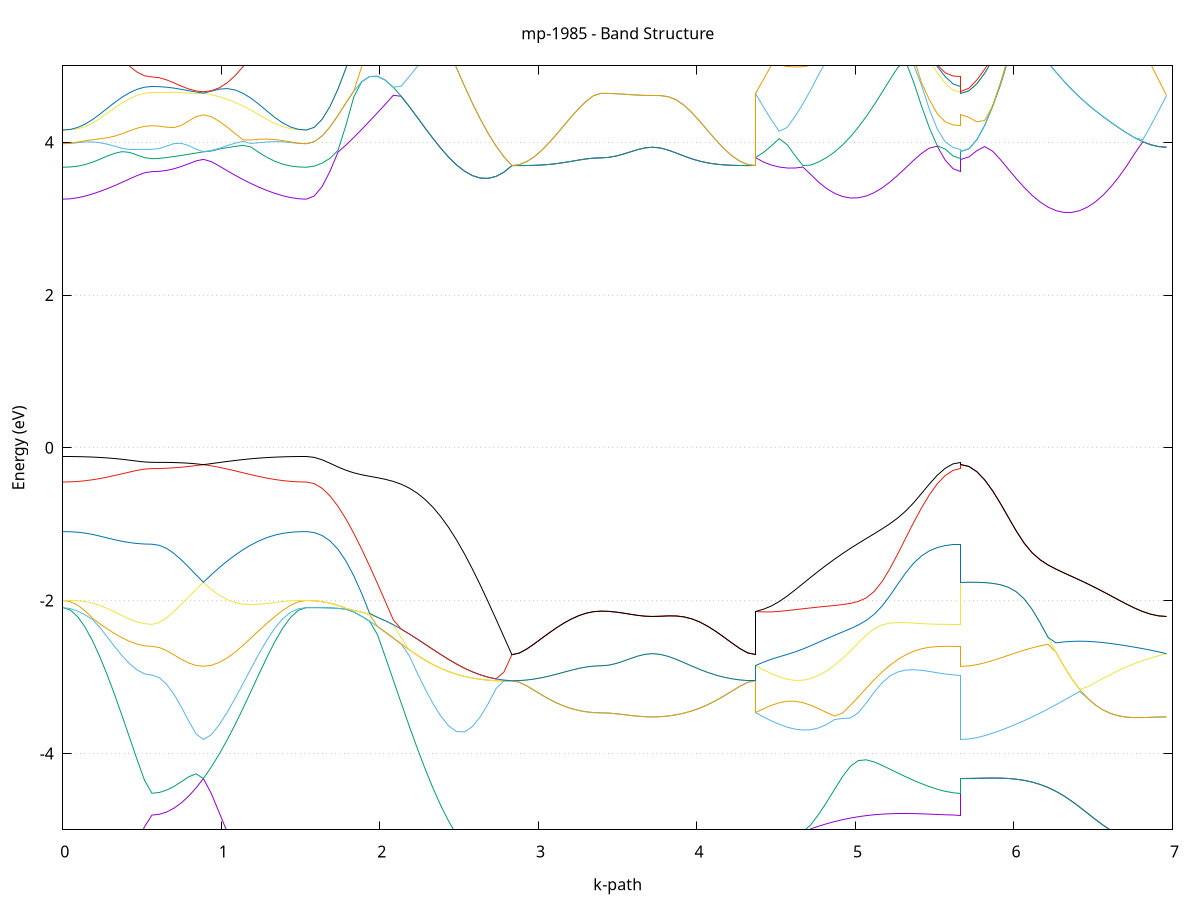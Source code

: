 set title 'mp-1985 - Band Structure'
set xlabel 'k-path'
set ylabel 'Energy (eV)'
set grid y
set yrange [-5:5]
set terminal png size 800,600
set output 'mp-1985_bands_gnuplot.png'
plot '-' using 1:2 with lines notitle, '-' using 1:2 with lines notitle, '-' using 1:2 with lines notitle, '-' using 1:2 with lines notitle, '-' using 1:2 with lines notitle, '-' using 1:2 with lines notitle, '-' using 1:2 with lines notitle, '-' using 1:2 with lines notitle, '-' using 1:2 with lines notitle, '-' using 1:2 with lines notitle, '-' using 1:2 with lines notitle, '-' using 1:2 with lines notitle, '-' using 1:2 with lines notitle, '-' using 1:2 with lines notitle, '-' using 1:2 with lines notitle, '-' using 1:2 with lines notitle, '-' using 1:2 with lines notitle, '-' using 1:2 with lines notitle, '-' using 1:2 with lines notitle, '-' using 1:2 with lines notitle, '-' using 1:2 with lines notitle, '-' using 1:2 with lines notitle, '-' using 1:2 with lines notitle, '-' using 1:2 with lines notitle, '-' using 1:2 with lines notitle, '-' using 1:2 with lines notitle, '-' using 1:2 with lines notitle, '-' using 1:2 with lines notitle, '-' using 1:2 with lines notitle, '-' using 1:2 with lines notitle, '-' using 1:2 with lines notitle, '-' using 1:2 with lines notitle, '-' using 1:2 with lines notitle, '-' using 1:2 with lines notitle, '-' using 1:2 with lines notitle, '-' using 1:2 with lines notitle, '-' using 1:2 with lines notitle, '-' using 1:2 with lines notitle, '-' using 1:2 with lines notitle, '-' using 1:2 with lines notitle, '-' using 1:2 with lines notitle, '-' using 1:2 with lines notitle, '-' using 1:2 with lines notitle, '-' using 1:2 with lines notitle, '-' using 1:2 with lines notitle, '-' using 1:2 with lines notitle, '-' using 1:2 with lines notitle, '-' using 1:2 with lines notitle, '-' using 1:2 with lines notitle, '-' using 1:2 with lines notitle, '-' using 1:2 with lines notitle, '-' using 1:2 with lines notitle, '-' using 1:2 with lines notitle, '-' using 1:2 with lines notitle, '-' using 1:2 with lines notitle, '-' using 1:2 with lines notitle, '-' using 1:2 with lines notitle, '-' using 1:2 with lines notitle, '-' using 1:2 with lines notitle, '-' using 1:2 with lines notitle, '-' using 1:2 with lines notitle, '-' using 1:2 with lines notitle, '-' using 1:2 with lines notitle, '-' using 1:2 with lines notitle, '-' using 1:2 with lines notitle, '-' using 1:2 with lines notitle, '-' using 1:2 with lines notitle, '-' using 1:2 with lines notitle, '-' using 1:2 with lines notitle, '-' using 1:2 with lines notitle, '-' using 1:2 with lines notitle, '-' using 1:2 with lines notitle, '-' using 1:2 with lines notitle, '-' using 1:2 with lines notitle, '-' using 1:2 with lines notitle, '-' using 1:2 with lines notitle, '-' using 1:2 with lines notitle, '-' using 1:2 with lines notitle, '-' using 1:2 with lines notitle, '-' using 1:2 with lines notitle, '-' using 1:2 with lines notitle, '-' using 1:2 with lines notitle, '-' using 1:2 with lines notitle, '-' using 1:2 with lines notitle, '-' using 1:2 with lines notitle, '-' using 1:2 with lines notitle, '-' using 1:2 with lines notitle, '-' using 1:2 with lines notitle, '-' using 1:2 with lines notitle, '-' using 1:2 with lines notitle, '-' using 1:2 with lines notitle, '-' using 1:2 with lines notitle, '-' using 1:2 with lines notitle, '-' using 1:2 with lines notitle, '-' using 1:2 with lines notitle, '-' using 1:2 with lines notitle
0.000000 -25.098654
0.046864 -25.093054
0.093729 -25.076554
0.140593 -25.049054
0.187458 -25.010554
0.234322 -24.961354
0.281186 -24.901554
0.328051 -24.831454
0.374915 -24.751454
0.421779 -24.662554
0.468644 -24.567054
0.515508 -24.472754
0.562373 -24.420054
0.562373 -24.420054
0.608756 -24.414354
0.655140 -24.397354
0.701524 -24.369154
0.747907 -24.329654
0.794291 -24.279154
0.840675 -24.217654
0.887058 -24.145454
0.887058 -24.145454
0.937010 -24.250954
0.986962 -24.372254
1.036913 -24.491254
1.086865 -24.602654
1.136817 -24.704354
1.186769 -24.795254
1.236720 -24.874854
1.286672 -24.942754
1.336624 -24.998654
1.386575 -25.042254
1.436527 -25.073554
1.486479 -25.092354
1.536430 -25.098654
1.536430 -25.098654
1.586296 -25.091754
1.636161 -25.071254
1.686026 -25.037054
1.735891 -24.989154
1.785757 -24.927654
1.835622 -24.852854
1.885487 -24.764654
1.935352 -24.662854
1.985218 -24.547954
2.035083 -24.419954
2.084948 -24.279054
2.134813 -24.125554
2.184679 -23.959554
2.234544 -23.781454
2.284409 -23.591554
2.334274 -23.390354
2.384140 -23.178254
2.434005 -22.955954
2.483870 -22.724154
2.533735 -22.483854
2.583601 -22.236254
2.633466 -21.982854
2.683331 -21.725654
2.733196 -21.467454
2.783062 -21.211954
2.832927 -20.964154
2.832927 -20.964154
2.879791 -20.961054
2.926656 -20.951554
2.973520 -20.935954
3.020384 -20.914854
3.067249 -20.888954
3.114113 -20.859454
3.160978 -20.827654
3.207842 -20.795654
3.254706 -20.765954
3.301571 -20.741454
3.348435 -20.725154
3.395299 -20.719354
3.395299 -20.719354
3.441683 -20.717754
3.488067 -20.713154
3.534451 -20.706254
3.580834 -20.697854
3.627218 -20.689654
3.673602 -20.683154
3.719985 -20.680654
3.719985 -20.680654
3.769937 -20.684254
3.819889 -20.696054
3.869840 -20.716354
3.919792 -20.743854
3.969744 -20.776454
4.019695 -20.811554
4.069647 -20.846554
4.119599 -20.879454
4.169550 -20.908454
4.219502 -20.932154
4.269454 -20.949854
4.319405 -20.960554
4.369357 -20.964154
4.369357 -20.719354
4.419222 -20.842954
4.469088 -21.020854
4.518953 -21.227354
4.568818 -21.448054
4.618683 -21.674454
4.668549 -21.901454
4.718414 -22.125554
4.768279 -22.344154
4.818144 -22.555654
4.868010 -22.758754
4.917875 -22.952354
4.967740 -23.135754
5.017605 -23.308154
5.067471 -23.469354
5.117336 -23.618754
5.167201 -23.756054
5.217066 -23.880954
5.266932 -23.993254
5.316797 -24.092654
5.366662 -24.179254
5.416527 -24.252554
5.466393 -24.312754
5.516258 -24.359654
5.566123 -24.393154
5.615988 -24.413254
5.665854 -24.420054
5.665854 -24.145454
5.715719 -24.138754
5.765584 -24.118754
5.815449 -24.085354
5.865315 -24.038754
5.915180 -23.978854
5.965045 -23.905754
6.014910 -23.819754
6.064776 -23.720854
6.114641 -23.609254
6.164506 -23.485054
6.214372 -23.348654
6.264237 -23.200254
6.314102 -23.040254
6.363967 -22.869154
6.413833 -22.687454
6.463698 -22.495954
6.513563 -22.295454
6.563428 -22.087354
6.613294 -21.873154
6.663159 -21.655154
6.713024 -21.436754
6.762889 -21.223254
6.812755 -21.023054
6.862620 -20.849954
6.912485 -20.726554
6.962350 -20.680654
e
0.000000 -22.867854
0.046864 -22.883854
0.093729 -22.933054
0.140593 -23.016654
0.187458 -23.131254
0.234322 -23.268454
0.281186 -23.418254
0.328051 -23.572854
0.374915 -23.726554
0.421779 -23.875054
0.468644 -24.014354
0.515508 -24.135254
0.562373 -24.196954
0.562373 -24.196954
0.608756 -24.192954
0.655140 -24.181054
0.701524 -24.161954
0.747907 -24.137254
0.794291 -24.111854
0.840675 -24.101754
0.887058 -24.145354
0.887058 -24.145354
0.937010 -24.055854
0.986962 -23.954554
1.036913 -23.842154
1.086865 -23.719654
1.136817 -23.588354
1.186769 -23.450754
1.236720 -23.310754
1.286672 -23.203054
1.336624 -23.102154
1.386575 -23.010754
1.436527 -22.935754
1.486479 -22.885554
1.536430 -22.867854
1.536430 -22.867854
1.586296 -22.861154
1.636161 -22.841254
1.686026 -22.808154
1.735891 -22.761754
1.785757 -22.702154
1.835622 -22.629554
1.885487 -22.543954
1.935352 -22.445354
1.985218 -22.333954
2.035083 -22.210054
2.084948 -22.073654
2.134813 -21.925054
2.184679 -21.764454
2.234544 -21.592454
2.284409 -21.409254
2.334274 -21.215454
2.384140 -21.011954
2.434005 -20.799454
2.483870 -20.579454
2.533735 -20.353354
2.583601 -20.177754
2.633466 -20.235554
2.683331 -20.354054
2.733196 -20.523854
2.783062 -20.731654
2.832927 -20.964154
2.832927 -20.964154
2.879791 -20.961054
2.926656 -20.951554
2.973520 -20.935954
3.020384 -20.914854
3.067249 -20.888954
3.114113 -20.859454
3.160978 -20.827654
3.207842 -20.795654
3.254706 -20.765954
3.301571 -20.741454
3.348435 -20.725154
3.395299 -20.719354
3.395299 -20.719354
3.441683 -20.717754
3.488067 -20.713154
3.534451 -20.706254
3.580834 -20.697854
3.627218 -20.689654
3.673602 -20.683154
3.719985 -20.680654
3.719985 -20.680654
3.769937 -20.684254
3.819889 -20.696054
3.869840 -20.716354
3.919792 -20.743854
3.969744 -20.776454
4.019695 -20.811554
4.069647 -20.846554
4.119599 -20.879454
4.169550 -20.908454
4.219502 -20.932154
4.269454 -20.949854
4.319405 -20.960554
4.369357 -20.964154
4.369357 -20.719354
4.419222 -20.687554
4.469088 -20.770254
4.518953 -20.939654
4.568818 -21.152554
4.618683 -21.382454
4.668549 -21.616654
4.718414 -21.848654
4.768279 -22.075054
4.818144 -22.293454
4.868010 -22.502654
4.917875 -22.701654
4.967740 -22.889754
5.017605 -23.066254
5.067471 -23.230854
5.117336 -23.383154
5.167201 -23.523054
5.217066 -23.650054
5.266932 -23.764154
5.316797 -23.865154
5.366662 -23.952954
5.416527 -24.027354
5.466393 -24.088354
5.516258 -24.135854
5.566123 -24.169854
5.615988 -24.190154
5.665854 -24.196954
5.665854 -24.145354
5.715719 -24.138654
5.765584 -24.118654
5.815449 -24.085254
5.865315 -24.038654
5.915180 -23.978754
5.965045 -23.905654
6.014910 -23.819654
6.064776 -23.720754
6.114641 -23.609154
6.164506 -23.484954
6.214372 -23.348554
6.264237 -23.200154
6.314102 -23.040154
6.363967 -22.869054
6.413833 -22.687354
6.463698 -22.495854
6.513563 -22.295354
6.563428 -22.087254
6.613294 -21.873054
6.663159 -21.655054
6.713024 -21.436654
6.762889 -21.223254
6.812755 -21.022954
6.862620 -20.849954
6.912485 -20.726554
6.962350 -20.680654
e
0.000000 -22.867754
0.046864 -22.874754
0.093729 -22.894454
0.140593 -22.923854
0.187458 -22.959254
0.234322 -22.997154
0.281186 -23.034554
0.328051 -23.069154
0.374915 -23.099454
0.421779 -23.124054
0.468644 -23.142054
0.515508 -23.153154
0.562373 -23.156854
0.562373 -23.156854
0.608756 -23.202554
0.655140 -23.312654
0.701524 -23.449454
0.747907 -23.592254
0.794291 -23.728054
0.840675 -23.836754
0.887058 -23.877954
0.887058 -23.877954
0.937010 -23.847054
0.986962 -23.782754
1.036913 -23.702754
1.086865 -23.612854
1.136817 -23.515554
1.186769 -23.413154
1.236720 -23.307954
1.286672 -23.175354
1.336624 -23.055054
1.386575 -22.962854
1.436527 -22.904954
1.486479 -22.876254
1.536430 -22.867754
1.536430 -22.867754
1.586296 -22.861054
1.636161 -22.841154
1.686026 -22.808054
1.735891 -22.761654
1.785757 -22.702054
1.835622 -22.629454
1.885487 -22.543854
1.935352 -22.445254
1.985218 -22.333854
2.035083 -22.209954
2.084948 -22.073554
2.134813 -21.924954
2.184679 -21.764354
2.234544 -21.592354
2.284409 -21.409154
2.334274 -21.215354
2.384140 -21.011854
2.434005 -20.799354
2.483870 -20.579354
2.533735 -20.353254
2.583601 -20.123554
2.633466 -19.893354
2.683331 -19.667454
2.733196 -19.452554
2.783062 -19.258554
2.832927 -19.098654
2.832927 -19.098654
2.879791 -19.106854
2.926656 -19.131254
2.973520 -19.170554
3.020384 -19.222554
3.067249 -19.284054
3.114113 -19.351354
3.160978 -19.420154
3.207842 -19.485854
3.254706 -19.543954
3.301571 -19.589854
3.348435 -19.619454
3.395299 -19.629654
3.395299 -19.629654
3.441683 -19.627754
3.488067 -19.622154
3.534451 -19.613554
3.580834 -19.602854
3.627218 -19.592154
3.673602 -19.584654
3.719985 -19.582454
3.719985 -19.582454
3.769937 -19.582554
3.819889 -19.576454
3.869840 -19.557954
3.919792 -19.524854
3.969744 -19.478554
4.019695 -19.421954
4.069647 -19.359154
4.119599 -19.294354
4.169550 -19.232354
4.219502 -19.177854
4.269454 -19.135154
4.319405 -19.107954
4.369357 -19.098654
4.369357 -19.629654
4.419222 -19.777454
4.469088 -19.866754
4.518953 -19.934854
4.568818 -20.118654
4.618683 -20.358654
4.668549 -20.596554
4.718414 -20.829354
4.768279 -21.055154
4.818144 -21.272354
4.868010 -21.480054
4.917875 -21.677254
4.967740 -21.863554
5.017605 -22.038354
5.067471 -22.201354
5.117336 -22.352154
5.167201 -22.490454
5.217066 -22.616154
5.266932 -22.729054
5.316797 -22.828854
5.366662 -22.915654
5.416527 -22.989154
5.466393 -23.049454
5.516258 -23.096454
5.566123 -23.130054
5.615988 -23.150154
5.665854 -23.156854
5.665854 -23.877954
5.715719 -23.871054
5.765584 -23.850554
5.815449 -23.816254
5.865315 -23.768454
5.915180 -23.706954
5.965045 -23.631854
6.014910 -23.543354
6.064776 -23.441454
6.114641 -23.326254
6.164506 -23.197754
6.214372 -23.056154
6.264237 -22.901654
6.314102 -22.734254
6.363967 -22.554454
6.413833 -22.362154
6.463698 -22.157954
6.513563 -21.941954
6.563428 -21.714754
6.613294 -21.476654
6.663159 -21.228454
6.713024 -20.970654
6.762889 -20.704454
6.812755 -20.430754
6.862620 -20.151154
6.912485 -19.867554
6.962350 -19.582454
e
0.000000 -21.855354
0.046864 -21.951754
0.093729 -22.090354
0.140593 -22.205854
0.187458 -22.291254
0.234322 -22.350754
0.281186 -22.391854
0.328051 -22.420654
0.374915 -22.441054
0.421779 -22.455454
0.468644 -22.465154
0.515508 -22.470754
0.562373 -22.472554
0.562373 -22.472554
0.608756 -22.424054
0.655140 -22.305954
0.701524 -22.156454
0.747907 -21.996354
0.794291 -21.836454
0.840675 -21.684454
0.887058 -21.546454
0.887058 -21.546454
0.937010 -21.681954
0.986962 -21.809154
1.036913 -21.925954
1.086865 -22.030854
1.136817 -22.121954
1.186769 -22.196554
1.236720 -22.250854
1.286672 -22.278654
1.336624 -22.269854
1.386575 -22.213154
1.436527 -22.105254
1.486479 -21.960954
1.536430 -21.855354
1.536430 -21.855354
1.586296 -21.849554
1.636161 -21.832154
1.686026 -21.803354
1.735891 -21.763154
1.785757 -21.711554
1.835622 -21.649054
1.885487 -21.575954
1.935352 -21.492454
1.985218 -21.399154
2.035083 -21.296654
2.084948 -21.185654
2.134813 -21.067254
2.184679 -20.942654
2.234544 -20.813754
2.284409 -20.682854
2.334274 -20.553254
2.384140 -20.429954
2.434005 -20.319554
2.483870 -20.231954
2.533735 -20.179954
2.583601 -20.123454
2.633466 -19.893254
2.683331 -19.667354
2.733196 -19.452554
2.783062 -19.258554
2.832927 -19.098654
2.832927 -19.098654
2.879791 -19.106854
2.926656 -19.131254
2.973520 -19.170554
3.020384 -19.222554
3.067249 -19.284054
3.114113 -19.351354
3.160978 -19.420154
3.207842 -19.485854
3.254706 -19.543954
3.301571 -19.589854
3.348435 -19.619454
3.395299 -19.629654
3.395299 -19.629654
3.441683 -19.627754
3.488067 -19.622154
3.534451 -19.613554
3.580834 -19.602854
3.627218 -19.592154
3.673602 -19.584654
3.719985 -19.582454
3.719985 -19.582454
3.769937 -19.582554
3.819889 -19.576454
3.869840 -19.557954
3.919792 -19.524854
3.969744 -19.478554
4.019695 -19.421954
4.069647 -19.359154
4.119599 -19.294354
4.169550 -19.232354
4.219502 -19.177854
4.269454 -19.135154
4.319405 -19.107954
4.369357 -19.098654
4.369357 -19.629654
4.419222 -19.480754
4.469088 -19.653454
4.518953 -19.881054
4.568818 -20.023354
4.618683 -20.143454
4.668549 -20.289054
4.718414 -20.450854
4.768279 -20.621054
4.818144 -20.793954
4.868010 -20.965754
4.917875 -21.133354
4.967740 -21.295054
5.017605 -21.449154
5.067471 -21.594754
5.117336 -21.730654
5.167201 -21.856354
5.217066 -21.971354
5.266932 -22.075154
5.316797 -22.167354
5.366662 -22.247754
5.416527 -22.316154
5.466393 -22.372254
5.516258 -22.416154
5.566123 -22.447454
5.615988 -22.466254
5.665854 -22.472554
5.665854 -21.546454
5.715719 -21.540154
5.765584 -21.521454
5.815449 -21.490254
5.865315 -21.446754
5.915180 -21.390954
5.965045 -21.322954
6.014910 -21.243054
6.064776 -21.151354
6.114641 -21.048254
6.164506 -20.934054
6.214372 -20.809254
6.264237 -20.674454
6.314102 -20.530354
6.363967 -20.378154
6.413833 -20.219154
6.463698 -20.055554
6.513563 -19.890054
6.563428 -19.727354
6.613294 -19.573954
6.663159 -19.439954
6.713024 -19.339554
6.762889 -19.287954
6.812755 -19.291954
6.862620 -19.337654
6.912485 -19.392054
6.962350 -19.582454
e
0.000000 -21.616454
0.046864 -21.602854
0.093729 -21.563254
0.140593 -21.501254
0.187458 -21.421654
0.234322 -21.329554
0.281186 -21.230254
0.328051 -21.129154
0.374915 -21.031954
0.421779 -20.945154
0.468644 -20.875754
0.515508 -20.830554
0.562373 -20.814854
0.562373 -20.814854
0.608756 -20.842354
0.655140 -20.917354
0.701524 -21.024254
0.747907 -21.148754
0.794291 -21.281154
0.840675 -21.415054
0.887058 -21.546354
0.887058 -21.546354
0.937010 -21.419754
0.986962 -21.321454
1.036913 -21.255354
1.086865 -21.222654
1.136817 -21.221254
1.186769 -21.246954
1.236720 -21.294254
1.286672 -21.356554
1.336624 -21.426954
1.386575 -21.497354
1.436527 -21.558654
1.486479 -21.601154
1.536430 -21.616454
1.536430 -21.616454
1.586296 -21.609954
1.636161 -21.590554
1.686026 -21.558254
1.735891 -21.512954
1.785757 -21.454954
1.835622 -21.384254
1.885487 -21.301054
1.935352 -21.205454
1.985218 -21.097754
2.035083 -20.978354
2.084948 -20.847454
2.134813 -20.705654
2.184679 -20.553454
2.234544 -20.391754
2.284409 -20.221654
2.334274 -20.044554
2.384140 -19.862754
2.434005 -19.678854
2.483870 -19.497254
2.533735 -19.324054
2.583601 -19.168354
2.633466 -19.042454
2.683331 -18.961854
2.733196 -18.941354
2.783062 -18.988454
2.832927 -19.098554
2.832927 -19.098554
2.879791 -19.101654
2.926656 -19.110054
2.973520 -19.123054
3.020384 -19.139354
3.067249 -19.157354
3.114113 -19.175854
3.160978 -19.193454
3.207842 -19.209154
3.254706 -19.222154
3.301571 -19.231954
3.348435 -19.237954
3.395299 -19.240054
3.395299 -19.240054
3.441683 -19.248254
3.488067 -19.271354
3.534451 -19.305354
3.580834 -19.344254
3.627218 -19.380854
3.673602 -19.407154
3.719985 -19.416354
3.719985 -19.416354
3.769937 -19.406954
3.819889 -19.383654
3.869840 -19.352554
3.919792 -19.317354
3.969744 -19.280654
4.019695 -19.244154
4.069647 -19.209554
4.119599 -19.177954
4.169550 -19.150554
4.219502 -19.128354
4.269454 -19.112054
4.319405 -19.102054
4.369357 -19.098554
4.369357 -19.240054
4.419222 -19.369054
4.469088 -19.178654
4.518953 -18.943354
4.568818 -18.851854
4.618683 -18.825854
4.668549 -18.850054
4.718414 -18.927354
4.768279 -19.045054
4.818144 -19.186754
4.868010 -19.340054
4.917875 -19.496754
4.967740 -19.651854
5.017605 -19.801754
5.067471 -19.944554
5.117336 -20.078754
5.167201 -20.203154
5.217066 -20.317154
5.266932 -20.420154
5.316797 -20.511654
5.366662 -20.591554
5.416527 -20.659454
5.466393 -20.715254
5.516258 -20.758754
5.566123 -20.789954
5.615988 -20.808654
5.665854 -20.814854
5.665854 -21.546354
5.715719 -21.540054
5.765584 -21.521354
5.815449 -21.490154
5.865315 -21.446654
5.915180 -21.390854
5.965045 -21.322854
6.014910 -21.242954
6.064776 -21.151354
6.114641 -21.048254
6.164506 -20.934054
6.214372 -20.809254
6.264237 -20.674454
6.314102 -20.530354
6.363967 -20.378054
6.413833 -20.219154
6.463698 -20.055554
6.513563 -19.890054
6.563428 -19.727354
6.613294 -19.573954
6.663159 -19.439954
6.713024 -19.339454
6.762889 -19.287954
6.812755 -19.291854
6.862620 -19.337554
6.912485 -19.392054
6.962350 -19.416354
e
0.000000 -21.616454
0.046864 -21.500154
0.093729 -21.300854
0.140593 -21.083354
0.187458 -20.859654
0.234322 -20.636154
0.281186 -20.418854
0.328051 -20.214754
0.374915 -20.031654
0.421779 -19.878854
0.468644 -19.764854
0.515508 -19.695154
0.562373 -19.671854
0.562373 -19.671854
0.608756 -19.650054
0.655140 -19.593554
0.701524 -19.521854
0.747907 -19.453454
0.794291 -19.400454
0.840675 -19.368154
0.887058 -19.357254
0.887058 -19.357254
0.937010 -19.370954
0.986962 -19.417454
1.036913 -19.507454
1.086865 -19.647954
1.136817 -19.833854
1.186769 -20.052354
1.236720 -20.290554
1.286672 -20.538354
1.336624 -20.788254
1.386575 -21.034654
1.436527 -21.271654
1.486479 -21.488054
1.536430 -21.616454
1.536430 -21.616454
1.586296 -21.609954
1.636161 -21.590454
1.686026 -21.558154
1.735891 -21.512954
1.785757 -21.454854
1.835622 -21.384154
1.885487 -21.300954
1.935352 -21.205454
1.985218 -21.097754
2.035083 -20.978254
2.084948 -20.847354
2.134813 -20.705554
2.184679 -20.553354
2.234544 -20.391654
2.284409 -20.221554
2.334274 -20.044554
2.384140 -19.862654
2.434005 -19.678754
2.483870 -19.497154
2.533735 -19.323954
2.583601 -19.168254
2.633466 -19.042354
2.683331 -18.961854
2.733196 -18.941354
2.783062 -18.988454
2.832927 -19.098554
2.832927 -19.098554
2.879791 -19.101654
2.926656 -19.110054
2.973520 -19.123054
3.020384 -19.139354
3.067249 -19.157354
3.114113 -19.175854
3.160978 -19.193454
3.207842 -19.209154
3.254706 -19.222154
3.301571 -19.231954
3.348435 -19.237954
3.395299 -19.240054
3.395299 -19.240054
3.441683 -19.248254
3.488067 -19.271354
3.534451 -19.305354
3.580834 -19.344254
3.627218 -19.380854
3.673602 -19.407154
3.719985 -19.416354
3.719985 -19.416354
3.769937 -19.406954
3.819889 -19.383654
3.869840 -19.352554
3.919792 -19.317354
3.969744 -19.280654
4.019695 -19.244154
4.069647 -19.209554
4.119599 -19.177954
4.169550 -19.150554
4.219502 -19.128354
4.269454 -19.112054
4.319405 -19.102054
4.369357 -19.098554
4.369357 -19.240054
4.419222 -19.097454
4.469088 -18.991254
4.518953 -18.911054
4.568818 -18.712454
4.618683 -18.498354
4.668549 -18.311454
4.718414 -18.163854
4.768279 -18.103154
4.818144 -18.192154
4.868010 -18.320154
4.917875 -18.456454
4.967740 -18.593954
5.017605 -18.728754
5.067471 -18.858754
5.117336 -18.981954
5.167201 -19.097054
5.217066 -19.203154
5.266932 -19.299454
5.316797 -19.385454
5.366662 -19.460554
5.416527 -19.524754
5.466393 -19.577454
5.516258 -19.618654
5.566123 -19.648154
5.615988 -19.665954
5.665854 -19.671854
5.665854 -19.357254
5.715719 -19.351254
5.765584 -19.333254
5.815449 -19.303454
5.865315 -19.261954
5.915180 -19.208854
5.965045 -19.144354
6.014910 -19.068954
6.064776 -18.983054
6.114641 -18.887254
6.164506 -18.782554
6.214372 -18.670054
6.264237 -18.551854
6.314102 -18.430354
6.363967 -18.309754
6.413833 -18.196154
6.463698 -18.098854
6.513563 -18.030654
6.563428 -18.007654
6.613294 -18.044454
6.663159 -18.146554
6.713024 -18.308354
6.762889 -18.517054
6.812755 -18.759054
6.862620 -19.022754
6.912485 -19.299354
6.962350 -19.416354
e
0.000000 -18.658154
0.046864 -18.653654
0.093729 -18.640454
0.140593 -18.618854
0.187458 -18.589954
0.234322 -18.555054
0.281186 -18.516054
0.328051 -18.475654
0.374915 -18.439454
0.421779 -18.418854
0.468644 -18.422954
0.515508 -18.437254
0.562373 -18.443754
0.562373 -18.443754
0.608756 -18.438854
0.655140 -18.422554
0.701524 -18.392154
0.747907 -18.346054
0.794291 -18.288754
0.840675 -18.234454
0.887058 -18.201754
0.887058 -18.201754
0.937010 -18.232354
0.986962 -18.285654
1.036913 -18.341954
1.086865 -18.385254
1.136817 -18.421454
1.186769 -18.460054
1.236720 -18.501754
1.286672 -18.543354
1.336624 -18.581554
1.386575 -18.613754
1.436527 -18.637954
1.486479 -18.653054
1.536430 -18.658154
1.536430 -18.658154
1.586296 -18.653554
1.636161 -18.639854
1.686026 -18.617054
1.735891 -18.585554
1.785757 -18.545554
1.835622 -18.497454
1.885487 -18.441954
1.935352 -18.379754
1.985218 -18.311554
2.035083 -18.238554
2.084948 -18.161954
2.134813 -18.083154
2.184679 -18.003854
2.234544 -17.926254
2.284409 -17.852554
2.334274 -17.785454
2.384140 -17.736554
2.434005 -17.857854
2.483870 -17.982154
2.533735 -18.093054
2.583601 -18.173054
2.633466 -18.208554
2.683331 -18.196554
2.733196 -18.145054
2.783062 -18.067754
2.832927 -17.977954
2.832927 -17.977954
2.879791 -17.978154
2.926656 -17.978354
2.973520 -17.977454
3.020384 -17.974554
3.067249 -17.969354
3.114113 -17.962254
3.160978 -17.954054
3.207842 -17.945754
3.254706 -17.938254
3.301571 -17.932354
3.348435 -17.928554
3.395299 -17.927254
3.395299 -17.927254
3.441683 -17.922454
3.488067 -17.909154
3.534451 -17.890754
3.580834 -17.871354
3.627218 -17.854854
3.673602 -17.844054
3.719985 -17.840354
3.719985 -17.840354
3.769937 -17.844454
3.819889 -17.855854
3.869840 -17.872754
3.919792 -17.892654
3.969744 -17.913554
4.019695 -17.933254
4.069647 -17.950354
4.119599 -17.963454
4.169550 -17.972154
4.219502 -17.976754
4.269454 -17.978254
4.319405 -17.978254
4.369357 -17.977954
4.369357 -17.927254
4.419222 -17.938954
4.469088 -17.919254
4.518953 -17.886954
4.568818 -17.864354
4.618683 -17.852054
4.668549 -17.847554
4.718414 -17.923354
4.768279 -17.974154
4.818144 -17.930654
4.868010 -17.894154
4.917875 -17.884654
4.967740 -17.898854
5.017605 -17.930854
5.067471 -17.975354
5.117336 -18.027754
5.167201 -18.084154
5.217066 -18.141654
5.266932 -18.197854
5.316797 -18.250854
5.366662 -18.299154
5.416527 -18.341754
5.466393 -18.377654
5.516258 -18.406254
5.566123 -18.426954
5.615988 -18.439554
5.665854 -18.443754
5.665854 -18.201754
5.715719 -18.197754
5.765584 -18.185954
5.815449 -18.166454
5.865315 -18.139654
5.915180 -18.106054
5.965045 -18.066154
6.014910 -18.020854
6.064776 -17.971154
6.114641 -17.918454
6.164506 -17.864354
6.214372 -17.810854
6.264237 -17.760454
6.314102 -17.716054
6.363967 -17.681054
6.413833 -17.659254
6.463698 -17.654354
6.513563 -17.669254
6.563428 -17.704854
6.613294 -17.758354
6.663159 -17.821254
6.713024 -17.878554
6.762889 -17.912454
6.812755 -17.912354
6.862620 -17.885454
6.912485 -17.853954
6.962350 -17.840354
e
0.000000 -17.667754
0.046864 -17.679154
0.093729 -17.712854
0.140593 -17.766654
0.187458 -17.837554
0.234322 -17.920954
0.281186 -18.010854
0.328051 -18.099254
0.374915 -18.175354
0.421779 -18.223154
0.468644 -18.231954
0.515508 -18.220254
0.562373 -18.213354
0.562373 -18.213354
0.608756 -18.211354
0.655140 -18.205854
0.701524 -18.198854
0.747907 -18.192354
0.794291 -18.188854
0.840675 -18.190754
0.887058 -18.201654
0.887058 -18.201654
0.937010 -18.197654
0.986962 -18.209654
1.036913 -18.221854
1.086865 -18.220154
1.136817 -18.189654
1.186769 -18.126754
1.236720 -18.041954
1.286672 -17.948554
1.336624 -17.858154
1.386575 -17.779454
1.436527 -17.718754
1.486479 -17.680754
1.536430 -17.667754
1.536430 -17.667754
1.586296 -17.664554
1.636161 -17.655154
1.686026 -17.639754
1.735891 -17.619054
1.785757 -17.593754
1.835622 -17.564954
1.885487 -17.534154
1.935352 -17.503254
1.985218 -17.474554
2.035083 -17.451054
2.084948 -17.436254
2.134813 -17.434254
2.184679 -17.449154
2.234544 -17.485254
2.284409 -17.545254
2.334274 -17.629954
2.384140 -17.727954
2.434005 -17.682854
2.483870 -17.653554
2.533735 -17.642554
2.583601 -17.651954
2.633466 -17.682554
2.683331 -17.733954
2.733196 -17.803454
2.783062 -17.887054
2.832927 -17.977954
2.832927 -17.977954
2.879791 -17.978154
2.926656 -17.978354
2.973520 -17.977454
3.020384 -17.974554
3.067249 -17.969354
3.114113 -17.962254
3.160978 -17.954054
3.207842 -17.945754
3.254706 -17.938254
3.301571 -17.932354
3.348435 -17.928554
3.395299 -17.927254
3.395299 -17.927254
3.441683 -17.922454
3.488067 -17.909154
3.534451 -17.890754
3.580834 -17.871354
3.627218 -17.854854
3.673602 -17.844054
3.719985 -17.840354
3.719985 -17.840354
3.769937 -17.844454
3.819889 -17.855854
3.869840 -17.872754
3.919792 -17.892654
3.969744 -17.913554
4.019695 -17.933254
4.069647 -17.950354
4.119599 -17.963454
4.169550 -17.972154
4.219502 -17.976754
4.269454 -17.978254
4.319405 -17.978254
4.369357 -17.977954
4.369357 -17.927254
4.419222 -17.887154
4.469088 -17.836654
4.518953 -17.795754
4.568818 -17.779654
4.618683 -17.796754
4.668549 -17.833654
4.718414 -17.801454
4.768279 -17.763454
4.818144 -17.731554
4.868010 -17.713654
4.917875 -17.712454
4.967740 -17.727354
5.017605 -17.755554
5.067471 -17.794154
5.117336 -17.839654
5.167201 -17.889054
5.217066 -17.939954
5.266932 -17.990154
5.316797 -18.037654
5.366662 -18.081354
5.416527 -18.120054
5.466393 -18.152754
5.516258 -18.178954
5.566123 -18.197854
5.615988 -18.209454
5.665854 -18.213354
5.665854 -18.201654
5.715719 -18.197754
5.765584 -18.185954
5.815449 -18.166454
5.865315 -18.139654
5.915180 -18.106054
5.965045 -18.066154
6.014910 -18.020854
6.064776 -17.971154
6.114641 -17.918454
6.164506 -17.864354
6.214372 -17.810854
6.264237 -17.760454
6.314102 -17.715954
6.363967 -17.680954
6.413833 -17.659154
6.463698 -17.654254
6.513563 -17.669154
6.563428 -17.704854
6.613294 -17.758354
6.663159 -17.821154
6.713024 -17.878554
6.762889 -17.912454
6.812755 -17.912354
6.862620 -17.885354
6.912485 -17.853854
6.962350 -17.840354
e
0.000000 -13.561854
0.046864 -13.684554
0.093729 -13.935354
0.140593 -14.222954
0.187458 -14.521554
0.234322 -14.820554
0.281186 -15.112754
0.328051 -15.391254
0.374915 -15.647954
0.421779 -15.872354
0.468644 -16.050954
0.515508 -16.167954
0.562373 -16.208954
0.562373 -16.208954
0.608756 -16.232354
0.655140 -16.298854
0.701524 -16.399054
0.747907 -16.517854
0.794291 -16.635754
0.840675 -16.727054
0.887058 -16.763154
0.887058 -16.763154
0.937010 -16.716554
0.986962 -16.581954
1.036913 -16.379754
1.086865 -16.131654
1.136817 -15.853154
1.186769 -15.554454
1.236720 -15.242554
1.286672 -14.922754
1.336624 -14.599854
1.386575 -14.279554
1.436527 -13.970754
1.486479 -13.698554
1.536430 -13.561854
1.536430 -13.561854
1.586296 -13.559054
1.636161 -13.550954
1.686026 -13.537954
1.735891 -13.520854
1.785757 -13.501054
1.835622 -13.480654
1.885487 -13.462254
1.935352 -13.450154
1.985218 -13.449654
2.035083 -13.468354
2.084948 -13.515454
2.134813 -13.600654
2.184679 -13.731654
2.234544 -13.910854
2.284409 -14.133554
2.334274 -14.389854
2.384140 -14.667754
2.434005 -14.955054
2.483870 -15.240254
2.533735 -15.511654
2.583601 -15.756154
2.633466 -15.958154
2.683331 -16.100354
2.733196 -16.166454
2.783062 -16.148054
2.832927 -16.048954
2.832927 -16.048954
2.879791 -16.046354
2.926656 -16.038454
2.973520 -16.025754
3.020384 -16.008654
3.067249 -15.988154
3.114113 -15.965354
3.160978 -15.941654
3.207842 -15.918654
3.254706 -15.898354
3.301571 -15.882354
3.348435 -15.872054
3.395299 -15.868454
3.395299 -15.868454
3.441683 -15.869554
3.488067 -15.872354
3.534451 -15.875854
3.580834 -15.878654
3.627218 -15.880254
3.673602 -15.880454
3.719985 -15.880254
3.719985 -15.880254
3.769937 -15.881054
3.819889 -15.884654
3.869840 -15.892354
3.919792 -15.904454
3.969744 -15.920854
4.019695 -15.940554
4.069647 -15.962254
4.119599 -15.984354
4.169550 -16.005154
4.219502 -16.023254
4.269454 -16.037154
4.319405 -16.046054
4.369357 -16.048954
4.369357 -15.868454
4.419222 -16.068454
4.469088 -16.213054
4.518953 -16.279454
4.568818 -16.252454
4.618683 -16.136354
4.668549 -15.953154
4.718414 -15.728454
4.768279 -15.548654
4.818144 -15.539454
4.868010 -15.536954
4.917875 -15.548654
4.967740 -15.577254
5.017605 -15.621154
5.067471 -15.676654
5.117336 -15.739354
5.167201 -15.805454
5.217066 -15.871754
5.266932 -15.935754
5.316797 -15.995454
5.366662 -16.049554
5.416527 -16.096854
5.466393 -16.136454
5.516258 -16.167854
5.566123 -16.190654
5.615988 -16.204354
5.665854 -16.208954
5.665854 -16.763154
5.715719 -16.758554
5.765584 -16.744554
5.815449 -16.721554
5.865315 -16.689754
5.915180 -16.649654
5.965045 -16.602054
6.014910 -16.547754
6.064776 -16.488054
6.114641 -16.424654
6.164506 -16.359554
6.214372 -16.295354
6.264237 -16.235654
6.314102 -16.184054
6.363967 -16.144554
6.413833 -16.119354
6.463698 -16.107254
6.513563 -16.099554
6.563428 -16.080754
6.613294 -16.031854
6.663159 -15.939454
6.713024 -15.800754
6.762889 -15.621154
6.812755 -15.622554
6.862620 -15.757054
6.912485 -15.847954
6.962350 -15.880254
e
0.000000 -13.561854
0.046864 -13.596854
0.093729 -13.681954
0.140593 -13.785154
0.187458 -13.887654
0.234322 -13.980954
0.281186 -14.061654
0.328051 -14.128954
0.374915 -14.183254
0.421779 -14.224954
0.468644 -14.254554
0.515508 -14.272354
0.562373 -14.278254
0.562373 -14.278254
0.608756 -14.270554
0.655140 -14.248454
0.701524 -14.214054
0.747907 -14.169654
0.794291 -14.117154
0.840675 -14.057454
0.887058 -13.991154
0.887058 -13.991154
0.937010 -14.062954
0.986962 -14.124054
1.036913 -14.168054
1.086865 -14.190454
1.136817 -14.188454
1.186769 -14.160354
1.236720 -14.106454
1.286672 -14.028054
1.336624 -13.928754
1.386575 -13.814754
1.436527 -13.698054
1.486479 -13.601654
1.536430 -13.561854
1.536430 -13.561854
1.586296 -13.559054
1.636161 -13.550954
1.686026 -13.537854
1.735891 -13.520754
1.785757 -13.501054
1.835622 -13.480554
1.885487 -13.462254
1.935352 -13.450054
1.985218 -13.449554
2.035083 -13.468254
2.084948 -13.515354
2.134813 -13.600654
2.184679 -13.731654
2.234544 -13.910854
2.284409 -14.133554
2.334274 -14.389854
2.384140 -14.667754
2.434005 -14.955054
2.483870 -15.240254
2.533735 -15.511554
2.583601 -15.756054
2.633466 -15.958154
2.683331 -16.100354
2.733196 -16.166354
2.783062 -16.147954
2.832927 -16.048954
2.832927 -16.048954
2.879791 -16.046354
2.926656 -16.038454
2.973520 -16.025754
3.020384 -16.008654
3.067249 -15.988154
3.114113 -15.965354
3.160978 -15.941654
3.207842 -15.918654
3.254706 -15.898354
3.301571 -15.882354
3.348435 -15.872054
3.395299 -15.868454
3.395299 -15.868454
3.441683 -15.869554
3.488067 -15.872354
3.534451 -15.875854
3.580834 -15.878654
3.627218 -15.880254
3.673602 -15.880454
3.719985 -15.880254
3.719985 -15.880254
3.769937 -15.881054
3.819889 -15.884654
3.869840 -15.892354
3.919792 -15.904454
3.969744 -15.920854
4.019695 -15.940554
4.069647 -15.962254
4.119599 -15.984354
4.169550 -16.005154
4.219502 -16.023254
4.269454 -16.037154
4.319405 -16.046054
4.369357 -16.048954
4.369357 -15.868454
4.419222 -15.634454
4.469088 -15.404854
4.518953 -15.356754
4.568818 -15.436954
4.618683 -15.503454
4.668549 -15.541154
4.718414 -15.553154
4.768279 -15.482854
4.818144 -15.232154
4.868010 -14.989454
4.917875 -14.766354
4.967740 -14.573454
5.017605 -14.418354
5.067471 -14.304754
5.117336 -14.230154
5.167201 -14.188354
5.217066 -14.171654
5.266932 -14.172154
5.316797 -14.183554
5.366662 -14.200754
5.416527 -14.220054
5.466393 -14.238954
5.516258 -14.255254
5.566123 -14.267754
5.615988 -14.275554
5.665854 -14.278254
5.665854 -13.991154
5.715719 -13.987354
5.765584 -13.976254
5.815449 -13.958154
5.865315 -13.933554
5.915180 -13.903654
5.965045 -13.869554
6.014910 -13.833454
6.064776 -13.798154
6.114641 -13.767754
6.164506 -13.748254
6.214372 -13.747554
6.264237 -13.775554
6.314102 -13.842354
6.363967 -13.953554
6.413833 -14.106054
6.463698 -14.288954
6.513563 -14.488454
6.563428 -14.692954
6.613294 -14.895054
6.663159 -15.091354
6.713024 -15.280454
6.762889 -15.459754
6.812755 -15.622454
6.862620 -15.757054
6.912485 -15.847854
6.962350 -15.880254
e
0.000000 -13.040354
0.046864 -12.993954
0.093729 -12.984354
0.140593 -13.039254
0.187458 -13.124954
0.234322 -13.224354
0.281186 -13.327054
0.328051 -13.425254
0.374915 -13.512854
0.421779 -13.585354
0.468644 -13.639354
0.515508 -13.672454
0.562373 -13.683654
0.562373 -13.683654
0.608756 -13.690554
0.655140 -13.711254
0.701524 -13.745954
0.747907 -13.793954
0.794291 -13.853454
0.840675 -13.920954
0.887058 -13.991054
0.887058 -13.991054
0.937010 -13.912354
0.986962 -13.826454
1.036913 -13.733454
1.086865 -13.634454
1.136817 -13.530354
1.186769 -13.423054
1.236720 -13.315254
1.286672 -13.210354
1.336624 -13.113654
1.386575 -13.032654
1.436527 -12.981054
1.486479 -12.990254
1.536430 -13.040354
1.536430 -13.040354
1.586296 -13.036954
1.636161 -13.026854
1.686026 -13.010254
1.735891 -12.987154
1.785757 -12.958054
1.835622 -12.923254
1.885487 -12.883254
1.935352 -12.838754
1.985218 -12.790454
2.035083 -12.739754
2.084948 -12.688154
2.134813 -12.639654
2.184679 -12.717054
2.234544 -12.864054
2.284409 -13.063354
2.334274 -13.308154
2.384140 -13.587054
2.434005 -13.887954
2.483870 -14.200554
2.533735 -14.516154
2.583601 -14.827554
2.633466 -15.127754
2.683331 -15.409854
2.733196 -15.665054
2.783062 -15.882854
2.832927 -16.048954
2.832927 -16.048954
2.879791 -16.031254
2.926656 -15.979454
2.973520 -15.896854
3.020384 -15.788354
3.067249 -15.659554
3.114113 -15.516154
3.160978 -15.364254
3.207842 -15.210654
3.254706 -15.064054
3.301571 -14.936554
3.348435 -14.845954
3.395299 -14.812354
3.395299 -14.812354
3.441683 -14.805254
3.488067 -14.784854
3.534451 -14.753554
3.580834 -14.715154
3.627218 -14.675354
3.673602 -14.642754
3.719985 -14.628854
3.719985 -14.628854
3.769937 -14.649554
3.819889 -14.715654
3.869840 -14.823654
3.919792 -14.962254
3.969744 -15.119754
4.019695 -15.286054
4.069647 -15.452454
4.119599 -15.611054
4.169550 -15.754854
4.219502 -15.876754
4.269454 -15.970054
4.319405 -16.028854
4.369357 -16.048954
4.369357 -14.812354
4.419222 -14.974954
4.469088 -15.094954
4.518953 -14.990754
4.568818 -14.713254
4.618683 -14.404654
4.668549 -14.085354
4.718414 -13.964854
4.768279 -13.822854
4.818144 -13.663554
4.868010 -13.500754
4.917875 -13.358254
4.967740 -13.261354
5.017605 -13.220254
5.067471 -13.224854
5.117336 -13.258454
5.167201 -13.307754
5.217066 -13.363954
5.266932 -13.421754
5.316797 -13.477454
5.366662 -13.528854
5.416527 -13.574354
5.466393 -13.612854
5.516258 -13.643454
5.566123 -13.665654
5.615988 -13.679154
5.665854 -13.683654
5.665854 -13.991054
5.715719 -13.987354
5.765584 -13.976254
5.815449 -13.958054
5.865315 -13.933554
5.915180 -13.903554
5.965045 -13.869554
6.014910 -13.833454
6.064776 -13.798054
6.114641 -13.767754
6.164506 -13.748254
6.214372 -13.747454
6.264237 -13.775554
6.314102 -13.842354
6.363967 -13.953454
6.413833 -14.105954
6.463698 -14.288954
6.513563 -14.488454
6.563428 -14.692954
6.613294 -14.894954
6.663159 -15.091354
6.713024 -15.280454
6.762889 -15.459754
6.812755 -15.407854
6.862620 -15.167954
6.912485 -14.906754
6.962350 -14.628854
e
0.000000 -12.712754
0.046864 -12.663654
0.093729 -12.538354
0.140593 -12.374254
0.187458 -12.200354
0.234322 -12.037954
0.281186 -11.902154
0.328051 -11.799454
0.374915 -11.728954
0.421779 -11.684754
0.468644 -11.659354
0.515508 -11.646754
0.562373 -11.643054
0.562373 -11.643054
0.608756 -11.659654
0.655140 -11.704854
0.701524 -11.765754
0.747907 -11.825954
0.794291 -11.873054
0.840675 -11.901154
0.887058 -11.909854
0.887058 -11.909854
0.937010 -11.901854
0.986962 -11.883454
1.036913 -11.864554
1.086865 -11.856054
1.136817 -11.869354
1.186769 -11.913754
1.236720 -11.994054
1.286672 -12.108054
1.336624 -12.247654
1.386575 -12.400454
1.436527 -12.548854
1.486479 -12.665854
1.536430 -12.712754
1.536430 -12.712754
1.586296 -12.709754
1.636161 -12.700654
1.686026 -12.685954
1.735891 -12.666354
1.785757 -12.642854
1.835622 -12.616954
1.885487 -12.590954
1.935352 -12.567854
1.985218 -12.552054
2.035083 -12.549854
2.084948 -12.569554
2.134813 -12.621554
2.184679 -12.717054
2.234544 -12.863954
2.284409 -13.063254
2.334274 -13.308054
2.384140 -13.587054
2.434005 -13.887954
2.483870 -14.200454
2.533735 -14.516154
2.583601 -14.827454
2.633466 -15.127754
2.683331 -15.409754
2.733196 -15.665054
2.783062 -15.882754
2.832927 -16.048954
2.832927 -16.048954
2.879791 -16.031254
2.926656 -15.979454
2.973520 -15.896854
3.020384 -15.788354
3.067249 -15.659554
3.114113 -15.516154
3.160978 -15.364254
3.207842 -15.210654
3.254706 -15.064054
3.301571 -14.936554
3.348435 -14.845954
3.395299 -14.812354
3.395299 -14.812354
3.441683 -14.805254
3.488067 -14.784854
3.534451 -14.753554
3.580834 -14.715154
3.627218 -14.675354
3.673602 -14.642754
3.719985 -14.628854
3.719985 -14.628854
3.769937 -14.649554
3.819889 -14.715654
3.869840 -14.823654
3.919792 -14.962254
3.969744 -15.119754
4.019695 -15.286054
4.069647 -15.452454
4.119599 -15.611054
4.169550 -15.754854
4.219502 -15.876754
4.269454 -15.970054
4.319405 -16.028854
4.369357 -16.048954
4.369357 -14.812354
4.419222 -14.648154
4.469088 -14.501854
4.518953 -14.381554
4.568818 -14.281554
4.618683 -14.187654
4.668549 -14.084254
4.718414 -13.757654
4.768279 -13.428154
4.818144 -13.114354
4.868010 -12.983254
4.917875 -12.821654
4.967740 -12.611654
5.017605 -12.362154
5.067471 -12.088154
5.117336 -11.815154
5.167201 -11.598654
5.217066 -11.497354
5.266932 -11.477754
5.316797 -11.492954
5.366662 -11.521454
5.416527 -11.553154
5.466393 -11.583054
5.516258 -11.608354
5.566123 -11.627354
5.615988 -11.639054
5.665854 -11.643054
5.665854 -11.909854
5.715719 -11.905254
5.765584 -11.891454
5.815449 -11.868954
5.865315 -11.838654
5.915180 -11.801754
5.965045 -11.761054
6.014910 -11.721054
6.064776 -11.691354
6.114641 -11.691954
6.164506 -11.758254
6.214372 -11.917454
6.264237 -12.145654
6.314102 -12.396154
6.363967 -12.635754
6.413833 -12.843454
6.463698 -13.005754
6.513563 -13.116054
6.563428 -13.175454
6.613294 -13.195854
6.663159 -13.266654
6.713024 -13.443954
6.762889 -13.581554
6.812755 -13.746054
6.862620 -14.041154
6.912485 -14.338554
6.962350 -14.628854
e
0.000000 -12.712754
0.046864 -12.662854
0.093729 -12.497954
0.140593 -12.273154
0.187458 -12.035354
0.234322 -11.796954
0.281186 -11.561154
0.328051 -11.331454
0.374915 -11.112954
0.421779 -10.912054
0.468644 -10.735254
0.515508 -10.590054
0.562373 -10.510454
0.562373 -10.510454
0.608756 -10.545454
0.655140 -10.545354
0.701524 -10.481554
0.747907 -10.365054
0.794291 -10.213054
0.840675 -10.044754
0.887058 -9.886554
0.887058 -9.886554
0.937010 -10.043954
0.986962 -10.215954
1.036913 -10.404254
1.086865 -10.611654
1.136817 -10.839454
1.186769 -11.086254
1.236720 -11.348254
1.286672 -11.621154
1.336624 -11.900654
1.386575 -12.180354
1.436527 -12.445354
1.486479 -12.647254
1.536430 -12.712754
1.536430 -12.712754
1.586296 -12.709654
1.636161 -12.700654
1.686026 -12.685954
1.735891 -12.666354
1.785757 -12.642854
1.835622 -12.616954
1.885487 -12.590854
1.935352 -12.567754
1.985218 -12.552054
2.035083 -12.549754
2.084948 -12.569454
2.134813 -12.621554
2.184679 -12.610254
2.234544 -12.678354
2.284409 -12.835254
2.334274 -12.973754
2.384140 -13.071654
2.434005 -13.126954
2.483870 -13.143454
2.533735 -13.127754
2.583601 -13.088554
2.633466 -13.034854
2.683331 -12.975254
2.733196 -12.915154
2.783062 -12.856454
2.832927 -12.796254
2.832927 -12.796254
2.879791 -12.804954
2.926656 -12.831154
2.973520 -12.875254
3.020384 -12.937454
3.067249 -13.017354
3.114113 -13.113354
3.160978 -13.222454
3.207842 -13.339754
3.254706 -13.457554
3.301571 -13.564154
3.348435 -13.642254
3.395299 -13.671654
3.395299 -13.671654
3.441683 -13.675854
3.488067 -13.688254
3.534451 -13.708054
3.580834 -13.733454
3.627218 -13.761154
3.673602 -13.785254
3.719985 -13.795954
3.719985 -13.795954
3.769937 -13.779254
3.819889 -13.725454
3.869840 -13.637554
3.919792 -13.526154
3.969744 -13.402254
4.019695 -13.275954
4.069647 -13.155454
4.119599 -13.047654
4.169550 -12.956954
4.219502 -12.886154
4.269454 -12.835954
4.319405 -12.806154
4.369357 -12.796254
4.369357 -13.671654
4.419222 -13.680754
4.469088 -13.654954
4.518953 -13.597254
4.568818 -13.509454
4.618683 -13.397954
4.668549 -13.283854
4.718414 -13.204554
4.768279 -13.153954
4.818144 -13.070254
4.868010 -12.761854
4.917875 -12.438254
4.967740 -12.127454
5.017605 -11.842154
5.067471 -11.598254
5.117336 -11.402954
5.167201 -11.219254
5.217066 -10.989554
5.266932 -10.757754
5.316797 -10.603954
5.366662 -10.536254
5.416527 -10.511754
5.466393 -10.504754
5.516258 -10.504954
5.566123 -10.507354
5.615988 -10.509654
5.665854 -10.510454
5.665854 -9.886554
5.715719 -9.889454
5.765584 -9.899154
5.815449 -9.918754
5.865315 -9.954454
5.915180 -10.016554
5.965045 -10.120054
6.014910 -10.279554
6.064776 -10.495654
6.114641 -10.751054
6.164506 -11.021654
6.214372 -11.285254
6.264237 -11.523254
6.314102 -11.722354
6.363967 -11.884054
6.413833 -12.045954
6.463698 -12.269754
6.513563 -12.537054
6.563428 -12.804654
6.613294 -13.051454
6.663159 -13.266554
6.713024 -13.443954
6.762889 -13.581554
6.812755 -13.681154
6.862620 -13.747054
6.912485 -13.784054
6.962350 -13.795954
e
0.000000 -10.361554
0.046864 -10.363754
0.093729 -10.369154
0.140593 -10.374354
0.187458 -10.374454
0.234322 -10.364954
0.281186 -10.344454
0.328051 -10.316754
0.374915 -10.292654
0.421779 -10.285454
0.468644 -10.305154
0.515508 -10.353654
0.562373 -10.400754
0.562373 -10.400754
0.608756 -10.306054
0.655140 -10.134654
0.701524 -9.937554
0.747907 -9.739154
0.794291 -9.643654
0.840675 -9.753854
0.887058 -9.886454
0.887058 -9.886454
0.937010 -9.785454
0.986962 -9.816054
1.036913 -9.930654
1.086865 -10.066154
1.136817 -10.188854
1.186769 -10.282454
1.236720 -10.342454
1.286672 -10.372854
1.336624 -10.381754
1.386575 -10.378454
1.436527 -10.370754
1.486479 -10.364054
1.536430 -10.361554
1.536430 -10.361554
1.586296 -10.358454
1.636161 -10.349354
1.686026 -10.334854
1.735891 -10.316254
1.785757 -10.295554
1.835622 -10.276954
1.885487 -10.502154
1.935352 -10.826454
1.985218 -11.156054
2.035083 -11.481954
2.084948 -11.794754
2.134813 -12.083254
2.184679 -12.324454
2.234544 -12.433254
2.284409 -12.413154
2.334274 -12.367654
2.384140 -12.317654
2.434005 -12.266454
2.483870 -12.213454
2.533735 -12.156354
2.583601 -12.274654
2.633466 -12.426054
2.683331 -12.549854
2.733196 -12.649354
2.783062 -12.729454
2.832927 -12.796254
2.832927 -12.796254
2.879791 -12.804954
2.926656 -12.831154
2.973520 -12.875254
3.020384 -12.937454
3.067249 -13.017354
3.114113 -13.113354
3.160978 -13.222454
3.207842 -13.339754
3.254706 -13.457554
3.301571 -13.564154
3.348435 -13.642254
3.395299 -13.671654
3.395299 -13.671654
3.441683 -13.675854
3.488067 -13.688254
3.534451 -13.708054
3.580834 -13.733454
3.627218 -13.761154
3.673602 -13.785254
3.719985 -13.795954
3.719985 -13.795954
3.769937 -13.779254
3.819889 -13.725454
3.869840 -13.637554
3.919792 -13.526154
3.969744 -13.402254
4.019695 -13.275954
4.069647 -13.155454
4.119599 -13.047654
4.169550 -12.956954
4.219502 -12.886154
4.269454 -12.835954
4.319405 -12.806154
4.369357 -12.796254
4.369357 -13.671654
4.419222 -13.620654
4.469088 -13.518854
4.518953 -13.363154
4.568818 -13.163354
4.618683 -12.939454
4.668549 -12.806354
4.718414 -12.724054
4.768279 -12.533854
4.818144 -12.303454
4.868010 -12.240754
4.917875 -12.158354
4.967740 -12.021554
5.017605 -11.818054
5.067471 -11.559254
5.117336 -11.265154
5.167201 -10.952354
5.217066 -10.685854
5.266932 -10.534954
5.316797 -10.443054
5.366662 -10.399454
5.416527 -10.384554
5.466393 -10.383754
5.516258 -10.388754
5.566123 -10.394654
5.615988 -10.399154
5.665854 -10.400754
5.665854 -9.886454
5.715719 -9.889454
5.765584 -9.899154
5.815449 -9.918754
5.865315 -9.954454
5.915180 -10.016454
5.965045 -10.120054
6.014910 -10.279554
6.064776 -10.495654
6.114641 -10.751054
6.164506 -11.021554
6.214372 -11.285154
6.264237 -11.523154
6.314102 -11.722354
6.363967 -11.883954
6.413833 -12.045954
6.463698 -12.269654
6.513563 -12.537054
6.563428 -12.804554
6.613294 -13.051454
6.663159 -13.208354
6.713024 -13.281654
6.762889 -13.475454
6.812755 -13.681154
6.862620 -13.747054
6.912485 -13.784054
6.962350 -13.795954
e
0.000000 -10.361454
0.046864 -10.346454
0.093729 -10.303654
0.140593 -10.238754
0.187458 -10.159154
0.234322 -10.071454
0.281186 -9.979754
0.328051 -9.883854
0.374915 -9.779554
0.421779 -9.661054
0.468644 -9.526754
0.515508 -9.385554
0.562373 -9.295254
0.562373 -9.295254
0.608756 -9.311754
0.655140 -9.357954
0.701524 -9.427854
0.747907 -9.514854
0.794291 -9.540554
0.840675 -9.445954
0.887058 -9.423954
0.887058 -9.423954
0.937010 -9.422254
0.986962 -9.425054
1.036913 -9.494054
1.086865 -9.592454
1.136817 -9.697454
1.186769 -9.805154
1.236720 -9.914454
1.286672 -10.023054
1.336624 -10.127054
1.386575 -10.220354
1.436527 -10.295354
1.486479 -10.344354
1.536430 -10.361454
1.536430 -10.361454
1.586296 -10.358354
1.636161 -10.349354
1.686026 -10.334854
1.735891 -10.316154
1.785757 -10.295454
1.835622 -10.276954
1.885487 -10.268954
1.935352 -10.288254
1.985218 -10.362454
2.035083 -10.504354
2.084948 -10.683554
2.134813 -10.856654
2.184679 -10.994754
2.234544 -11.084454
2.284409 -11.123954
2.334274 -11.118754
2.384140 -11.387854
2.434005 -11.648554
2.483870 -11.884854
2.533735 -12.094154
2.583601 -12.090754
2.633466 -12.010754
2.683331 -11.910154
2.733196 -11.783954
2.783062 -11.629854
2.832927 -11.448454
2.832927 -11.448454
2.879791 -11.462654
2.926656 -11.503254
2.973520 -11.564054
3.020384 -11.638154
3.067249 -11.719154
3.114113 -11.801454
3.160978 -11.880654
3.207842 -11.952654
3.254706 -12.013754
3.301571 -12.060454
3.348435 -12.089754
3.395299 -12.099754
3.395299 -12.099754
3.441683 -12.093454
3.488067 -12.075354
3.534451 -12.047654
3.580834 -12.014554
3.627218 -11.982354
3.673602 -11.959354
3.719985 -11.951554
3.719985 -11.951554
3.769937 -11.957654
3.819889 -11.966854
3.869840 -11.967354
3.919792 -11.952854
3.969744 -11.921154
4.019695 -11.872854
4.069647 -11.809854
4.119599 -11.735454
4.169550 -11.655354
4.219502 -11.576954
4.269454 -11.510154
4.319405 -11.464654
4.369357 -11.448454
4.369357 -12.099754
4.419222 -12.260654
4.469088 -12.417954
4.518953 -12.563854
4.568818 -12.689454
4.618683 -12.780054
4.668549 -12.716854
4.718414 -12.524954
4.768279 -12.387754
4.818144 -12.279154
4.868010 -11.990454
4.917875 -11.686054
4.967740 -11.536354
5.017605 -11.431554
5.067471 -11.279154
5.117336 -11.089054
5.167201 -10.881254
5.217066 -10.632554
5.266932 -10.314754
5.316797 -10.111154
5.366662 -9.883254
5.416527 -9.662254
5.466393 -9.492854
5.516258 -9.388654
5.566123 -9.331854
5.615988 -9.303754
5.665854 -9.295254
5.665854 -9.423954
5.715719 -9.426054
5.765584 -9.433954
5.815449 -9.453254
5.865315 -9.501754
5.915180 -9.619954
5.965045 -9.830954
6.014910 -10.097354
6.064776 -10.378454
6.114641 -10.638254
6.164506 -10.831554
6.214372 -10.924454
6.264237 -10.937654
6.314102 -11.113554
6.363967 -11.408854
6.413833 -11.644254
6.463698 -11.758254
6.513563 -11.774254
6.563428 -11.790654
6.613294 -12.105854
6.663159 -12.384554
6.713024 -12.559554
6.762889 -12.575854
6.812755 -12.480854
6.862620 -12.330754
6.912485 -12.150554
6.962350 -11.951554
e
0.000000 -9.155254
0.046864 -9.151454
0.093729 -9.139854
0.140593 -9.120654
0.187458 -9.094154
0.234322 -9.060454
0.281186 -9.019954
0.328051 -8.973354
0.374915 -8.921354
0.421779 -8.865454
0.468644 -8.855654
0.515508 -8.998454
0.562373 -9.089154
0.562373 -9.089154
0.608756 -9.089154
0.655140 -9.090854
0.701524 -9.096454
0.747907 -9.101954
0.794291 -9.089454
0.840675 -9.019254
0.887058 -8.879754
0.887058 -8.879754
0.937010 -9.024554
0.986962 -9.059554
1.036913 -8.957554
1.086865 -8.829954
1.136817 -8.891854
1.186769 -8.949854
1.236720 -9.002254
1.286672 -9.047854
1.336624 -9.085954
1.386575 -9.116054
1.436527 -9.137754
1.486479 -9.150854
1.536430 -9.155254
1.536430 -9.155254
1.586296 -9.188454
1.636161 -9.286254
1.686026 -9.443754
1.735891 -9.653354
1.785757 -9.905954
1.835622 -10.192154
1.885487 -10.268854
1.935352 -10.288254
1.985218 -10.362354
2.035083 -10.504254
2.084948 -10.683554
2.134813 -10.856554
2.184679 -10.994654
2.234544 -11.084454
2.284409 -11.123854
2.334274 -11.118654
2.384140 -11.077354
2.434005 -11.008754
2.483870 -10.920554
2.533735 -10.819854
2.583601 -10.712754
2.633466 -10.605454
2.683331 -10.772554
2.733196 -11.016054
2.783062 -11.242554
2.832927 -11.448454
2.832927 -11.448454
2.879791 -11.462654
2.926656 -11.503254
2.973520 -11.564054
3.020384 -11.638154
3.067249 -11.719154
3.114113 -11.801454
3.160978 -11.880654
3.207842 -11.952654
3.254706 -12.013754
3.301571 -12.060454
3.348435 -12.089754
3.395299 -12.099754
3.395299 -12.099754
3.441683 -12.093454
3.488067 -12.075354
3.534451 -12.047654
3.580834 -12.014554
3.627218 -11.982354
3.673602 -11.959354
3.719985 -11.951554
3.719985 -11.951554
3.769937 -11.957654
3.819889 -11.966854
3.869840 -11.967354
3.919792 -11.952854
3.969744 -11.921154
4.019695 -11.872854
4.069647 -11.809854
4.119599 -11.735454
4.169550 -11.655354
4.219502 -11.576954
4.269454 -11.510154
4.319405 -11.464654
4.369357 -11.448454
4.369357 -12.099754
4.419222 -11.943354
4.469088 -11.801354
4.518953 -11.685054
4.568818 -11.603154
4.618683 -11.554854
4.668549 -11.530454
4.718414 -11.528854
4.768279 -11.555254
4.818144 -11.589154
4.868010 -11.606754
4.917875 -11.592754
4.967740 -11.382054
5.017605 -11.096454
5.067471 -10.850854
5.117336 -10.660154
5.167201 -10.518154
5.217066 -10.405554
5.266932 -10.287254
5.316797 -10.008054
5.366662 -9.723554
5.416527 -9.477154
5.466393 -9.290354
5.516258 -9.176654
5.566123 -9.120354
5.615988 -9.095954
5.665854 -9.089154
5.665854 -8.879754
5.715719 -8.884354
5.765584 -8.901154
5.815449 -8.942154
5.865315 -9.073254
5.915180 -9.205554
5.965045 -9.374154
6.014910 -9.571954
6.064776 -9.771954
6.114641 -9.987354
6.164506 -10.231954
6.214372 -10.507354
6.264237 -10.805754
6.314102 -11.113554
6.363967 -11.408854
6.413833 -11.644154
6.463698 -11.758254
6.513563 -11.774254
6.563428 -11.740654
6.613294 -11.681654
6.663159 -11.610254
6.713024 -11.535354
6.762889 -11.463554
6.812755 -11.400854
6.862620 -11.521454
6.912485 -11.740254
6.962350 -11.951554
e
0.000000 -8.108554
0.046864 -8.170954
0.093729 -8.221154
0.140593 -8.262454
0.187458 -8.303654
0.234322 -8.353054
0.281186 -8.416454
0.328051 -8.497354
0.374915 -8.598054
0.421779 -8.718554
0.468644 -8.808454
0.515508 -8.757754
0.562373 -8.733954
0.562373 -8.733954
0.608756 -8.731554
0.655140 -8.724154
0.701524 -8.712454
0.747907 -8.697154
0.794291 -8.679854
0.840675 -8.709054
0.887058 -8.879754
0.887058 -8.879754
0.937010 -8.702254
0.986962 -8.710054
1.036913 -8.767254
1.086865 -8.809954
1.136817 -8.666154
1.186769 -8.541654
1.236720 -8.441454
1.286672 -8.365454
1.336624 -8.310154
1.386575 -8.267654
1.436527 -8.226354
1.486479 -8.174654
1.536430 -8.108554
1.536430 -8.108554
1.586296 -8.114754
1.636161 -8.134954
1.686026 -8.255654
1.735891 -8.449354
1.785757 -8.678654
1.835622 -8.929654
1.885487 -9.183954
1.935352 -9.414254
1.985218 -9.582054
2.035083 -9.662554
2.084948 -9.780854
2.134813 -10.029154
2.184679 -10.236054
2.234544 -10.497654
2.284409 -10.808054
2.334274 -11.106354
2.384140 -11.077354
2.434005 -11.008654
2.483870 -10.920554
2.533735 -10.819754
2.583601 -10.712754
2.633466 -10.605354
2.683331 -10.504154
2.733196 -10.415254
2.783062 -10.344754
2.832927 -10.297154
2.832927 -10.297154
2.879791 -10.308854
2.926656 -10.341754
2.973520 -10.390954
3.020384 -10.449854
3.067249 -10.511754
3.114113 -10.570954
3.160978 -10.623354
3.207842 -10.666554
3.254706 -10.699654
3.301571 -10.722654
3.348435 -10.736154
3.395299 -10.740554
3.395299 -10.740554
3.441683 -10.779754
3.488067 -10.876754
3.534451 -10.997554
3.580834 -11.117754
3.627218 -11.219354
3.673602 -11.287154
3.719985 -11.310554
3.719985 -11.310554
3.769937 -11.285954
3.819889 -11.221754
3.869840 -11.132254
3.919792 -11.028154
3.969744 -10.916554
4.019695 -10.802754
4.069647 -10.691154
4.119599 -10.585954
4.169550 -10.491054
4.219502 -10.410854
4.269454 -10.349354
4.319405 -10.310454
4.369357 -10.297154
4.369357 -10.740554
4.419222 -10.836854
4.469088 -10.928754
4.518953 -11.016654
4.568818 -11.100854
4.618683 -11.177954
4.668549 -11.233654
4.718414 -11.229254
4.768279 -11.119254
4.818144 -10.907754
4.868010 -10.626254
4.917875 -10.302754
4.967740 -10.216254
5.017605 -10.246854
5.067471 -10.224154
5.117336 -10.135654
5.167201 -9.994654
5.217066 -9.828054
5.266932 -9.659354
5.316797 -9.505154
5.366662 -9.369954
5.416527 -9.244854
5.466393 -9.112254
5.516258 -8.971154
5.566123 -8.846554
5.615988 -8.763154
5.665854 -8.733954
5.665854 -8.879754
5.715719 -8.884354
5.765584 -8.901154
5.815449 -8.942154
5.865315 -9.032154
5.915180 -9.184554
5.965045 -9.374054
6.014910 -9.571954
6.064776 -9.771854
6.114641 -9.987354
6.164506 -10.231854
6.214372 -10.507354
6.264237 -10.805754
6.314102 -10.920054
6.363967 -10.921354
6.413833 -11.000554
6.463698 -11.195554
6.513563 -11.475554
6.563428 -11.740654
6.613294 -11.681654
6.663159 -11.610254
6.713024 -11.535254
6.762889 -11.463554
6.812755 -11.400854
6.862620 -11.352054
6.912485 -11.321154
6.962350 -11.310554
e
0.000000 -8.108554
0.046864 -8.109954
0.093729 -8.113054
0.140593 -8.114254
0.187458 -8.109354
0.234322 -8.123654
0.281186 -8.180554
0.328051 -8.244154
0.374915 -8.312254
0.421779 -8.382354
0.468644 -8.450254
0.515508 -8.507954
0.562373 -8.534054
0.562373 -8.534054
0.608756 -8.530754
0.655140 -8.520754
0.701524 -8.504254
0.747907 -8.481554
0.794291 -8.529154
0.840675 -8.664054
0.887058 -8.656354
0.887058 -8.656354
0.937010 -8.669554
0.986962 -8.533754
1.036913 -8.390054
1.086865 -8.329754
1.136817 -8.280454
1.186769 -8.228254
1.236720 -8.175854
1.286672 -8.125554
1.336624 -8.123154
1.386575 -8.119754
1.436527 -8.114654
1.486479 -8.110254
1.536430 -8.108554
1.536430 -8.108554
1.586296 -8.114754
1.636161 -8.134954
1.686026 -8.255554
1.735891 -8.449254
1.785757 -8.678554
1.835622 -8.929554
1.885487 -9.183854
1.935352 -9.414154
1.985218 -9.581954
2.035083 -9.662554
2.084948 -9.780854
2.134813 -10.029054
2.184679 -10.235954
2.234544 -10.390354
2.284409 -10.488854
2.334274 -10.536754
2.384140 -10.544554
2.434005 -10.523754
2.483870 -10.484454
2.533735 -10.435454
2.583601 -10.383754
2.633466 -10.515954
2.683331 -10.504054
2.733196 -10.415154
2.783062 -10.344654
2.832927 -10.297154
2.832927 -10.297154
2.879791 -10.308854
2.926656 -10.341754
2.973520 -10.390954
3.020384 -10.449854
3.067249 -10.511754
3.114113 -10.570954
3.160978 -10.623354
3.207842 -10.666554
3.254706 -10.699654
3.301571 -10.722654
3.348435 -10.736154
3.395299 -10.740554
3.395299 -10.740554
3.441683 -10.779754
3.488067 -10.876754
3.534451 -10.997554
3.580834 -11.117754
3.627218 -11.219354
3.673602 -11.287154
3.719985 -11.310554
3.719985 -11.310554
3.769937 -11.285954
3.819889 -11.221754
3.869840 -11.132254
3.919792 -11.028154
3.969744 -10.916554
4.019695 -10.802754
4.069647 -10.691154
4.119599 -10.585954
4.169550 -10.491054
4.219502 -10.410854
4.269454 -10.349354
4.319405 -10.310454
4.369357 -10.297154
4.369357 -10.740554
4.419222 -10.639654
4.469088 -10.534954
4.518953 -10.428254
4.568818 -10.322254
4.618683 -10.220754
4.668549 -10.128254
4.718414 -10.051554
4.768279 -10.004554
4.818144 -10.014054
4.868010 -10.077154
4.917875 -10.153254
4.967740 -9.957654
5.017605 -9.636354
5.067471 -9.618454
5.117336 -9.632554
5.167201 -9.625154
5.217066 -9.576554
5.266932 -9.469354
5.316797 -9.305754
5.366662 -9.120554
5.416527 -8.965654
5.466393 -8.850454
5.516258 -8.739254
5.566123 -8.634254
5.615988 -8.560354
5.665854 -8.534054
5.665854 -8.656354
5.715719 -8.687254
5.765584 -8.776654
5.815449 -8.913654
5.865315 -9.032154
5.915180 -9.184454
5.965045 -9.277254
6.014910 -9.313854
6.064776 -9.340454
6.114641 -9.368354
6.164506 -9.403554
6.214372 -9.451054
6.264237 -9.516854
6.314102 -9.616254
6.363967 -9.792054
6.413833 -9.962854
6.463698 -10.018554
6.513563 -10.066754
6.563428 -10.243754
6.613294 -10.436254
6.663159 -10.641154
6.713024 -10.855354
6.762889 -11.075654
6.812755 -11.298754
6.862620 -11.352054
6.912485 -11.321154
6.962350 -11.310554
e
0.000000 -8.101054
0.046864 -8.019154
0.093729 -8.008054
0.140593 -8.036254
0.187458 -8.075154
0.234322 -8.095854
0.281186 -8.074354
0.328051 -8.047054
0.374915 -8.046754
0.421779 -8.054654
0.468644 -8.060554
0.515508 -8.064254
0.562373 -8.065454
0.562373 -8.065454
0.608756 -8.076054
0.655140 -8.106354
0.701524 -8.193554
0.747907 -8.353754
0.794291 -8.453054
0.840675 -8.419354
0.887058 -8.381154
0.887058 -8.381154
0.937010 -8.408454
0.986962 -8.402454
1.036913 -8.372454
1.086865 -8.278154
1.136817 -8.200054
1.186769 -8.153554
1.236720 -8.131954
1.286672 -8.125254
1.336624 -8.079654
1.386575 -8.040554
1.436527 -8.010554
1.486479 -8.012854
1.536430 -8.101054
1.536430 -8.101054
1.586296 -8.105454
1.636161 -8.119554
1.686026 -8.173754
1.735891 -8.239754
1.785757 -8.344254
1.835622 -8.498054
1.885487 -8.703254
1.935352 -8.950654
1.985218 -9.224454
2.035083 -9.506954
2.084948 -9.673654
2.134813 -9.861554
2.184679 -10.180154
2.234544 -10.390254
2.284409 -10.488754
2.334274 -10.536654
2.384140 -10.544554
2.434005 -10.523654
2.483870 -10.484454
2.533735 -10.435354
2.583601 -10.383754
2.633466 -10.336054
2.683331 -10.298354
2.733196 -10.276254
2.783062 -10.274654
2.832927 -10.297154
2.832927 -10.297154
2.879791 -10.289154
2.926656 -10.267054
2.973520 -10.235254
3.020384 -10.198854
3.067249 -10.162054
3.114113 -10.127754
3.160978 -10.097554
3.207842 -10.072354
3.254706 -10.052654
3.301571 -10.038554
3.348435 -10.030054
3.395299 -10.027254
3.395299 -10.027254
3.441683 -9.992954
3.488067 -9.910354
3.534451 -9.811654
3.580834 -9.718554
3.627218 -9.644154
3.673602 -9.596954
3.719985 -9.581154
3.719985 -9.581154
3.769937 -9.598154
3.819889 -9.643854
3.869840 -9.709454
3.919792 -9.786754
3.969744 -9.868954
4.019695 -9.951254
4.069647 -10.029854
4.119599 -10.102154
4.169550 -10.166154
4.219502 -10.219954
4.269454 -10.261454
4.319405 -10.287954
4.369357 -10.297154
4.369357 -10.027254
4.419222 -10.134054
4.469088 -10.217854
4.518953 -10.264754
4.568818 -10.261754
4.618683 -10.204854
4.668549 -10.103354
4.718414 -9.974354
4.768279 -9.836354
4.818144 -9.765454
4.868010 -9.748654
4.917875 -9.711554
4.967740 -9.663554
5.017605 -9.598354
5.067471 -9.501754
5.117336 -9.358154
5.167201 -9.163254
5.217066 -8.931554
5.266932 -8.854054
5.316797 -8.818954
5.366662 -8.761754
5.416527 -8.650754
5.466393 -8.487154
5.516258 -8.319754
5.566123 -8.183454
5.615988 -8.095654
5.665854 -8.065454
5.665854 -8.381154
5.715719 -8.406754
5.765584 -8.478654
5.815449 -8.578954
5.865315 -8.672854
5.915180 -8.733754
5.965045 -8.770554
6.014910 -8.798354
6.064776 -8.824254
6.114641 -8.848754
6.164506 -8.869954
6.214372 -8.886754
6.264237 -9.081054
6.314102 -9.402654
6.363967 -9.618254
6.413833 -9.760454
6.463698 -9.904854
6.513563 -9.973754
6.563428 -9.876854
6.613294 -9.751454
6.663159 -9.610854
6.713024 -9.461654
6.762889 -9.431454
6.812755 -9.493454
6.862620 -9.541054
6.912485 -9.570954
6.962350 -9.581154
e
0.000000 -7.985254
0.046864 -7.990954
0.093729 -7.991154
0.140593 -7.997954
0.187458 -8.006754
0.234322 -8.016754
0.281186 -8.027154
0.328051 -8.037454
0.374915 -8.016854
0.421779 -7.986954
0.468644 -7.961254
0.515508 -7.943554
0.562373 -7.937354
0.562373 -7.937354
0.608756 -7.970054
0.655140 -8.060654
0.701524 -8.152354
0.747907 -8.209054
0.794291 -8.270954
0.840675 -8.331354
0.887058 -8.381054
0.887058 -8.381054
0.937010 -8.335854
0.986962 -8.287754
1.036913 -8.238454
1.086865 -8.189954
1.136817 -8.144054
1.186769 -8.102654
1.236720 -8.067454
1.286672 -8.039054
1.336624 -8.017554
1.386575 -8.002354
1.436527 -7.992454
1.486479 -7.991654
1.536430 -7.985254
1.536430 -7.985254
1.586296 -8.016554
1.636161 -8.108554
1.686026 -8.173754
1.735891 -8.239654
1.785757 -8.344254
1.835622 -8.498054
1.885487 -8.703254
1.935352 -8.950654
1.985218 -9.224354
2.035083 -9.506854
2.084948 -9.673554
2.134813 -9.646154
2.184679 -9.599254
2.234544 -9.542654
2.284409 -9.481654
2.334274 -9.419554
2.384140 -9.358554
2.434005 -9.420454
2.483870 -9.698654
2.533735 -9.975954
2.583601 -10.249354
2.633466 -10.336054
2.683331 -10.298354
2.733196 -10.276254
2.783062 -10.274654
2.832927 -10.297154
2.832927 -10.297154
2.879791 -10.289154
2.926656 -10.267054
2.973520 -10.235254
3.020384 -10.198854
3.067249 -10.162054
3.114113 -10.127754
3.160978 -10.097554
3.207842 -10.072354
3.254706 -10.052654
3.301571 -10.038554
3.348435 -10.030054
3.395299 -10.027254
3.395299 -10.027254
3.441683 -9.992954
3.488067 -9.910354
3.534451 -9.811654
3.580834 -9.718554
3.627218 -9.644154
3.673602 -9.596954
3.719985 -9.581154
3.719985 -9.581154
3.769937 -9.598154
3.819889 -9.643854
3.869840 -9.709454
3.919792 -9.786754
3.969744 -9.868954
4.019695 -9.951254
4.069647 -10.029854
4.119599 -10.102154
4.169550 -10.166154
4.219502 -10.219954
4.269454 -10.261454
4.319405 -10.287954
4.369357 -10.297154
4.369357 -10.027254
4.419222 -9.909154
4.469088 -9.789854
4.518953 -9.679954
4.568818 -9.595754
4.618683 -9.561654
4.668549 -9.591054
4.718414 -9.661254
4.768279 -9.733554
4.818144 -9.707954
4.868010 -9.610754
4.917875 -9.563554
4.967740 -9.560354
5.017605 -9.547654
5.067471 -9.252554
5.117336 -9.021254
5.167201 -8.931354
5.217066 -8.886754
5.266932 -8.688354
5.316797 -8.458654
5.366662 -8.265154
5.416527 -8.123854
5.466393 -8.034454
5.516258 -7.982954
5.566123 -7.955054
5.615988 -7.941354
5.665854 -7.937354
5.665854 -8.381054
5.715719 -8.406654
5.765584 -8.478554
5.815449 -8.578854
5.865315 -8.672854
5.915180 -8.733754
5.965045 -8.770454
6.014910 -8.798354
6.064776 -8.824254
6.114641 -8.848754
6.164506 -8.869954
6.214372 -8.886754
6.264237 -8.900554
6.314102 -8.915154
6.363967 -8.935154
6.413833 -8.964854
6.463698 -9.006954
6.513563 -9.061854
6.563428 -9.128054
6.613294 -9.202554
6.663159 -9.281154
6.713024 -9.359054
6.762889 -9.431354
6.812755 -9.493454
6.862620 -9.541054
6.912485 -9.570954
6.962350 -9.581154
e
0.000000 -7.985154
0.046864 -7.986754
0.093729 -7.913654
0.140593 -7.789754
0.187458 -7.651354
0.234322 -7.503754
0.281186 -7.353954
0.328051 -7.210454
0.374915 -7.081854
0.421779 -6.975854
0.468644 -6.987554
0.515508 -6.996054
0.562373 -6.998854
0.562373 -6.998854
0.608756 -6.990154
0.655140 -6.965354
0.701524 -6.928254
0.747907 -6.883354
0.794291 -6.835054
0.840675 -6.786854
0.887058 -6.741854
0.887058 -6.741854
0.937010 -6.786454
0.986962 -6.826554
1.036913 -6.859754
1.086865 -6.883554
1.136817 -6.931754
1.186769 -7.091254
1.236720 -7.262454
1.286672 -7.436754
1.336624 -7.605254
1.386575 -7.760754
1.436527 -7.897754
1.486479 -7.987054
1.536430 -7.985154
1.536430 -7.985154
1.586296 -8.016454
1.636161 -8.108454
1.686026 -8.146854
1.735891 -8.193254
1.785757 -8.266654
1.835622 -8.376554
1.885487 -8.530454
1.935352 -8.730754
1.985218 -8.973254
2.035083 -9.249254
2.084948 -9.548554
2.134813 -9.646054
2.184679 -9.599254
2.234544 -9.542554
2.284409 -9.481554
2.334274 -9.419454
2.384140 -9.358454
2.434005 -9.300354
2.483870 -9.245854
2.533735 -9.195354
2.583601 -9.148054
2.633466 -9.102454
2.683331 -9.055554
2.733196 -9.003354
2.783062 -8.941754
2.832927 -8.867154
2.832927 -8.867154
2.879791 -8.863654
2.926656 -8.853754
2.973520 -8.838554
3.020384 -8.819454
3.067249 -8.798254
3.114113 -8.776454
3.160978 -8.755554
3.207842 -8.736754
3.254706 -8.720854
3.301571 -8.708654
3.348435 -8.701054
3.395299 -8.698454
3.395299 -8.698454
3.441683 -8.698454
3.488067 -8.698454
3.534451 -8.698654
3.580834 -8.698954
3.627218 -8.699554
3.673602 -8.699954
3.719985 -8.699854
3.719985 -8.699854
3.769937 -8.700754
3.819889 -8.704454
3.869840 -8.711654
3.919792 -8.722154
3.969744 -8.735954
4.019695 -8.752954
4.069647 -8.772454
4.119599 -8.793754
4.169550 -8.815354
4.219502 -8.835554
4.269454 -8.852154
4.319405 -8.863254
4.369357 -8.867154
4.369357 -8.698454
4.419222 -8.770454
4.469088 -8.839354
4.518953 -8.902554
4.568818 -8.980754
4.618683 -9.018754
4.668549 -9.062954
4.718414 -9.108754
4.768279 -9.148954
4.818144 -9.177454
4.868010 -9.181454
4.917875 -9.147154
4.967740 -9.080754
5.017605 -9.000954
5.067471 -8.904654
5.117336 -8.714654
5.167201 -8.399254
5.217066 -8.075054
5.266932 -7.947054
5.316797 -7.806854
5.366662 -7.662154
5.416527 -7.512454
5.466393 -7.358954
5.516258 -7.215554
5.566123 -7.099654
5.615988 -7.024754
5.665854 -6.998854
5.665854 -6.741854
5.715719 -6.770654
5.765584 -6.855154
5.815449 -6.988654
5.865315 -7.161254
5.915180 -7.360154
5.965045 -7.569754
6.014910 -7.772954
6.064776 -7.952854
6.114641 -8.097754
6.164506 -8.356154
6.214372 -8.722954
6.264237 -8.900554
6.314102 -8.915054
6.363967 -8.935154
6.413833 -8.964854
6.463698 -9.006954
6.513563 -9.061754
6.563428 -9.128054
6.613294 -9.202554
6.663159 -9.281154
6.713024 -9.359054
6.762889 -9.308054
6.812755 -9.153054
6.862620 -8.998754
6.912485 -8.847154
6.962350 -8.699854
e
0.000000 -6.685554
0.046864 -6.696654
0.093729 -6.726454
0.140593 -6.766954
0.187458 -6.811154
0.234322 -6.854054
0.281186 -6.892754
0.328051 -6.925754
0.374915 -6.952554
0.421779 -6.973154
0.468644 -6.897454
0.515508 -6.849654
0.562373 -6.833654
0.562373 -6.833654
0.608756 -6.814454
0.655140 -6.764354
0.701524 -6.699054
0.747907 -6.633254
0.794291 -6.655654
0.840675 -6.698454
0.887058 -6.741754
0.887058 -6.741754
0.937010 -6.699054
0.986962 -6.664054
1.036913 -6.677854
1.086865 -6.791854
1.136817 -6.895954
1.186769 -6.895454
1.236720 -6.881454
1.286672 -6.854654
1.336624 -6.817254
1.386575 -6.773754
1.436527 -6.730954
1.486479 -6.698054
1.536430 -6.685554
1.536430 -6.685554
1.586296 -6.710954
1.636161 -6.783854
1.686026 -6.894854
1.735891 -7.028754
1.785757 -7.165654
1.835622 -7.286554
1.885487 -7.380554
1.935352 -7.448254
1.985218 -7.496954
2.035083 -7.534754
2.084948 -7.688254
2.134813 -7.894054
2.184679 -8.117254
2.234544 -8.356354
2.284409 -8.609154
2.334274 -8.872754
2.384140 -9.144154
2.434005 -9.300254
2.483870 -9.245754
2.533735 -9.195254
2.583601 -9.147954
2.633466 -9.102354
2.683331 -9.055454
2.733196 -9.003254
2.783062 -8.941654
2.832927 -8.867154
2.832927 -8.867154
2.879791 -8.863654
2.926656 -8.853754
2.973520 -8.838554
3.020384 -8.819454
3.067249 -8.798254
3.114113 -8.776454
3.160978 -8.755554
3.207842 -8.736754
3.254706 -8.720854
3.301571 -8.708654
3.348435 -8.701054
3.395299 -8.698454
3.395299 -8.698454
3.441683 -8.698454
3.488067 -8.698454
3.534451 -8.698654
3.580834 -8.698954
3.627218 -8.699554
3.673602 -8.699954
3.719985 -8.699854
3.719985 -8.699854
3.769937 -8.700754
3.819889 -8.704454
3.869840 -8.711654
3.919792 -8.722154
3.969744 -8.735954
4.019695 -8.752954
4.069647 -8.772454
4.119599 -8.793754
4.169550 -8.815354
4.219502 -8.835554
4.269454 -8.852154
4.319405 -8.863254
4.369357 -8.867154
4.369357 -8.698454
4.419222 -8.685554
4.469088 -8.790954
4.518953 -8.896554
4.568818 -8.960254
4.618683 -9.013454
4.668549 -8.995454
4.718414 -8.929154
4.768279 -8.844954
4.818144 -8.756654
4.868010 -8.670554
4.917875 -8.588654
4.967740 -8.511054
5.017605 -8.435954
5.067471 -8.359954
5.117336 -8.278254
5.167201 -8.185054
5.217066 -8.061054
5.266932 -7.740154
5.316797 -7.459254
5.366662 -7.262654
5.416527 -7.098654
5.466393 -6.979154
5.516258 -6.910454
5.566123 -6.866354
5.615988 -6.841654
5.665854 -6.833654
5.665854 -6.741754
5.715719 -6.770654
5.765584 -6.855054
5.815449 -6.988554
5.865315 -7.161254
5.915180 -7.360054
5.965045 -7.569754
6.014910 -7.772854
6.064776 -7.952754
6.114641 -8.097654
6.164506 -8.205354
6.214372 -8.281454
6.264237 -8.335154
6.314102 -8.373954
6.363967 -8.402954
6.413833 -8.425454
6.463698 -8.443954
6.513563 -8.460954
6.563428 -8.478554
6.613294 -8.498554
6.663159 -8.521854
6.713024 -8.548054
6.762889 -8.575454
6.812755 -8.601554
6.862620 -8.623354
6.912485 -8.637754
6.962350 -8.699854
e
0.000000 -6.685454
0.046864 -6.682754
0.093729 -6.674854
0.140593 -6.662254
0.187458 -6.645954
0.234322 -6.627154
0.281186 -6.607054
0.328051 -6.587254
0.374915 -6.568754
0.421779 -6.553054
0.468644 -6.541054
0.515508 -6.533454
0.562373 -6.530954
0.562373 -6.530954
0.608756 -6.536854
0.655140 -6.554054
0.701524 -6.581054
0.747907 -6.615754
0.794291 -6.577854
0.840675 -6.540754
0.887058 -6.527554
0.887058 -6.527554
0.937010 -6.543954
0.986962 -6.594254
1.036913 -6.637954
1.086865 -6.621054
1.136817 -6.613054
1.186769 -6.613154
1.236720 -6.619954
1.286672 -6.631754
1.336624 -6.646154
1.386575 -6.661054
1.436527 -6.673854
1.486479 -6.682454
1.536430 -6.685454
1.536430 -6.685454
1.586296 -6.710854
1.636161 -6.783754
1.686026 -6.894754
1.735891 -7.028654
1.785757 -7.165654
1.835622 -7.286554
1.885487 -7.380554
1.935352 -7.448254
1.985218 -7.496854
2.035083 -7.534654
2.084948 -7.568454
2.134813 -7.603354
2.184679 -7.643254
2.234544 -7.691154
2.284409 -7.749054
2.334274 -7.818354
2.384140 -7.899454
2.434005 -7.992254
2.483870 -8.095454
2.533735 -8.207154
2.583601 -8.324754
2.633466 -8.444854
2.683331 -8.563354
2.733196 -8.675854
2.783062 -8.778154
2.832927 -8.867054
2.832927 -8.867054
2.879791 -8.859054
2.926656 -8.836254
2.973520 -8.802054
3.020384 -8.761054
3.067249 -8.717554
3.114113 -8.675254
3.160978 -8.637154
3.207842 -8.604854
3.254706 -8.579754
3.301571 -8.561954
3.348435 -8.551354
3.395299 -8.547954
3.395299 -8.547954
3.441683 -8.552454
3.488067 -8.565254
3.534451 -8.584154
3.580834 -8.605554
3.627218 -8.625054
3.673602 -8.638254
3.719985 -8.642854
3.719985 -8.642854
3.769937 -8.638054
3.819889 -8.626754
3.869840 -8.616054
3.919792 -8.611854
3.969744 -8.618254
4.019695 -8.636654
4.069647 -8.666554
4.119599 -8.705654
4.169550 -8.749954
4.219502 -8.794154
4.269454 -8.832154
4.319405 -8.857954
4.369357 -8.867054
4.369357 -8.547954
4.419222 -8.595254
4.469088 -8.519354
4.518953 -8.432554
4.568818 -8.343654
4.618683 -8.255054
4.668549 -8.168354
4.718414 -8.084954
4.768279 -8.005954
4.818144 -7.932454
4.868010 -7.865254
4.917875 -7.805054
4.967740 -7.751854
5.017605 -7.705354
5.067471 -7.664254
5.117336 -7.626454
5.167201 -7.588354
5.217066 -7.543954
5.266932 -7.483654
5.316797 -7.393554
5.366662 -7.238554
5.416527 -7.083054
5.466393 -6.925054
5.516258 -6.765954
5.566123 -6.639654
5.615988 -6.558754
5.665854 -6.530954
5.665854 -6.527554
5.715719 -6.536854
5.765584 -6.566154
5.815449 -6.619854
5.865315 -6.707954
5.915180 -6.847854
5.965045 -7.055654
6.014910 -7.328254
6.064776 -7.646854
6.114641 -7.993854
6.164506 -8.205254
6.214372 -8.281454
6.264237 -8.335154
6.314102 -8.373954
6.363967 -8.402954
6.413833 -8.425454
6.463698 -8.443954
6.513563 -8.460854
6.563428 -8.478454
6.613294 -8.498554
6.663159 -8.521854
6.713024 -8.548054
6.762889 -8.575454
6.812755 -8.601554
6.862620 -8.623254
6.912485 -8.637754
6.962350 -8.642854
e
0.000000 -6.116954
0.046864 -6.103754
0.093729 -6.067854
0.140593 -6.017354
0.187458 -5.959954
0.234322 -5.901154
0.281186 -5.845054
0.328051 -5.794254
0.374915 -5.750654
0.421779 -5.715654
0.468644 -5.690154
0.515508 -5.674554
0.562373 -5.669354
0.562373 -5.669354
0.608756 -5.667054
0.655140 -5.660654
0.701524 -5.651354
0.747907 -5.641054
0.794291 -5.631554
0.840675 -5.624754
0.887058 -5.622254
0.887058 -5.622254
0.937010 -5.625654
0.986962 -5.636654
1.036913 -5.656054
1.086865 -5.684454
1.136817 -5.721754
1.186769 -5.767654
1.236720 -5.821254
1.286672 -5.880854
1.336624 -5.943854
1.386575 -6.006254
1.436527 -6.061854
1.486479 -6.101954
1.536430 -6.116954
1.536430 -6.116954
1.586296 -6.143754
1.636161 -6.220154
1.686026 -6.337154
1.735891 -6.483854
1.785757 -6.648854
1.835622 -6.820654
1.885487 -6.990854
1.935352 -7.157454
1.985218 -7.324554
2.035083 -7.499554
2.084948 -7.568454
2.134813 -7.603354
2.184679 -7.643254
2.234544 -7.691154
2.284409 -7.749054
2.334274 -7.818354
2.384140 -7.899454
2.434005 -7.992154
2.483870 -8.095354
2.533735 -8.207054
2.583601 -8.324654
2.633466 -8.444754
2.683331 -8.563254
2.733196 -8.675754
2.783062 -8.778054
2.832927 -8.867054
2.832927 -8.867054
2.879791 -8.859054
2.926656 -8.836254
2.973520 -8.802054
3.020384 -8.761054
3.067249 -8.717554
3.114113 -8.675254
3.160978 -8.637154
3.207842 -8.604854
3.254706 -8.579754
3.301571 -8.561954
3.348435 -8.551354
3.395299 -8.547954
3.395299 -8.547954
3.441683 -8.552454
3.488067 -8.565254
3.534451 -8.584154
3.580834 -8.605554
3.627218 -8.625054
3.673602 -8.638254
3.719985 -8.642854
3.719985 -8.642854
3.769937 -8.638054
3.819889 -8.626754
3.869840 -8.616054
3.919792 -8.611854
3.969744 -8.618254
4.019695 -8.636654
4.069647 -8.666554
4.119599 -8.705654
4.169550 -8.749954
4.219502 -8.794154
4.269454 -8.832154
4.319405 -8.857954
4.369357 -8.867054
4.369357 -8.547954
4.419222 -8.439154
4.469088 -8.332754
4.518953 -8.232454
4.568818 -8.139454
4.618683 -8.053654
4.668549 -7.974654
4.718414 -7.900954
4.768279 -7.830854
4.818144 -7.761654
4.868010 -7.690554
4.917875 -7.614654
4.967740 -7.531954
5.017605 -7.441254
5.067471 -7.342854
5.117336 -7.237854
5.167201 -7.127254
5.217066 -7.010454
5.266932 -6.883354
5.316797 -6.736254
5.366662 -6.558454
5.416527 -6.353254
5.466393 -6.142554
5.516258 -5.951654
5.566123 -5.800354
5.615988 -5.703054
5.665854 -5.669354
5.665854 -5.622254
5.715719 -5.654854
5.765584 -5.748954
5.815449 -5.893154
5.865315 -6.068554
5.915180 -6.248454
5.965045 -6.407654
6.014910 -6.540954
6.064776 -6.658954
6.114641 -6.771654
6.164506 -6.883954
6.214372 -6.997054
6.264237 -7.110554
6.314102 -7.223354
6.363967 -7.333954
6.413833 -7.441454
6.463698 -7.545754
6.513563 -7.647354
6.563428 -7.747754
6.613294 -7.848754
6.663159 -7.952454
6.713024 -8.060454
6.762889 -8.174454
6.812755 -8.295154
6.862620 -8.423154
6.912485 -8.558154
6.962350 -8.642854
e
0.000000 -5.840054
0.046864 -5.840254
0.093729 -5.839854
0.140593 -5.835754
0.187458 -5.823054
0.234322 -5.794854
0.281186 -5.742854
0.328051 -5.659154
0.374915 -5.537554
0.421779 -5.376354
0.468644 -5.179454
0.515508 -4.960754
0.562373 -4.807654
0.562373 -4.807654
0.608756 -4.797554
0.655140 -4.767354
0.701524 -4.717154
0.747907 -4.647454
0.794291 -4.558854
0.840675 -4.452254
0.887058 -4.328754
0.887058 -4.328754
0.937010 -4.527254
0.986962 -4.776554
1.036913 -5.027354
1.086865 -5.257354
1.136817 -5.452654
1.186769 -5.604854
1.236720 -5.712354
1.286672 -5.780154
1.336624 -5.817254
1.386575 -5.834154
1.436527 -5.839554
1.486479 -5.840254
1.536430 -5.840054
1.536430 -5.840054
1.586296 -5.842954
1.636161 -5.853254
1.686026 -5.873154
1.735891 -5.901954
1.785757 -5.936754
1.835622 -5.972554
1.885487 -6.003154
1.935352 -6.021454
1.985218 -6.020854
2.035083 -5.997154
2.084948 -5.948654
2.134813 -5.876654
2.184679 -5.783754
2.234544 -5.674154
2.284409 -5.552554
2.334274 -5.425454
2.384140 -5.301354
2.434005 -5.192754
2.483870 -5.116254
2.533735 -5.213954
2.583601 -5.330154
2.633466 -5.413954
2.683331 -5.465754
2.733196 -5.486754
2.783062 -5.479054
2.832927 -5.445754
2.832927 -5.445754
2.879791 -5.441454
2.926656 -5.429254
2.973520 -5.410354
3.020384 -5.386554
3.067249 -5.360254
3.114113 -5.333454
3.160978 -5.308354
3.207842 -5.286354
3.254706 -5.268454
3.301571 -5.255354
3.348435 -5.247454
3.395299 -5.244754
3.395299 -5.244754
3.441683 -5.243454
3.488067 -5.239754
3.534451 -5.234254
3.580834 -5.228054
3.627218 -5.222354
3.673602 -5.218154
3.719985 -5.216654
3.719985 -5.216654
3.769937 -5.218654
3.819889 -5.225054
3.869840 -5.236054
3.919792 -5.251554
3.969744 -5.271454
4.019695 -5.295254
4.069647 -5.322154
4.119599 -5.350954
4.169550 -5.379654
4.219502 -5.405954
4.269454 -5.427154
4.319405 -5.440954
4.369357 -5.445754
4.369357 -5.244754
4.419222 -5.259354
4.469088 -5.259154
4.518953 -5.240654
4.568818 -5.200754
4.618683 -5.137054
4.668549 -5.048154
4.718414 -4.987554
4.768279 -4.952854
4.818144 -4.921254
4.868010 -4.893054
4.917875 -4.868254
4.967740 -4.847054
5.017605 -4.829254
5.067471 -4.814854
5.117336 -4.803654
5.167201 -4.795454
5.217066 -4.790154
5.266932 -4.787354
5.316797 -4.786854
5.366662 -4.788254
5.416527 -4.791154
5.466393 -4.795154
5.516258 -4.799654
5.566123 -4.803654
5.615988 -4.806554
5.665854 -4.807654
5.665854 -4.328754
5.715719 -4.327954
5.765584 -4.325954
5.815449 -4.323654
5.865315 -4.322454
5.915180 -4.323654
5.965045 -4.328354
6.014910 -4.337854
6.064776 -4.353254
6.114641 -4.375754
6.164506 -4.406354
6.214372 -4.446154
6.264237 -4.495854
6.314102 -4.555754
6.363967 -4.625154
6.413833 -4.701954
6.463698 -4.783154
6.513563 -4.864354
6.563428 -4.941554
6.613294 -5.011254
6.663159 -5.070954
6.713024 -5.119554
6.762889 -5.157154
6.812755 -5.184554
6.862620 -5.202854
6.912485 -5.213254
6.962350 -5.216654
e
0.000000 -2.091554
0.046864 -2.122454
0.093729 -2.210254
0.140593 -2.347154
0.187458 -2.525354
0.234322 -2.737754
0.281186 -2.977454
0.328051 -3.238154
0.374915 -3.513654
0.421779 -3.797254
0.468644 -4.081354
0.515508 -4.351754
0.562373 -4.521954
0.562373 -4.521954
0.608756 -4.511454
0.655140 -4.480654
0.701524 -4.432254
0.747907 -4.370854
0.794291 -4.306354
0.840675 -4.267754
0.887058 -4.328654
0.887058 -4.328654
0.937010 -4.177554
0.986962 -4.008554
1.036913 -3.823154
1.086865 -3.622854
1.136817 -3.410054
1.186769 -3.188954
1.236720 -2.965254
1.286672 -2.746654
1.336624 -2.542354
1.386575 -2.363054
1.436527 -2.220454
1.486479 -2.125954
1.536430 -2.091554
1.536430 -2.091554
1.586296 -2.091754
1.636161 -2.092654
1.686026 -2.095354
1.735891 -2.101254
1.785757 -2.111854
1.835622 -2.148854
1.885487 -2.205254
1.935352 -2.269254
1.985218 -2.447254
2.035083 -2.741054
2.084948 -3.041454
2.134813 -3.342254
2.184679 -3.638254
2.234544 -3.924454
2.284409 -4.196454
2.334274 -4.450054
2.384140 -4.681654
2.434005 -4.887954
2.483870 -5.066054
2.533735 -5.086954
2.583601 -5.107554
2.633466 -5.165254
2.683331 -5.241354
2.733196 -5.320254
2.783062 -5.390954
2.832927 -5.445754
2.832927 -5.445754
2.879791 -5.441454
2.926656 -5.429254
2.973520 -5.410354
3.020384 -5.386554
3.067249 -5.360254
3.114113 -5.333454
3.160978 -5.308354
3.207842 -5.286354
3.254706 -5.268454
3.301571 -5.255354
3.348435 -5.247454
3.395299 -5.244754
3.395299 -5.244754
3.441683 -5.243454
3.488067 -5.239754
3.534451 -5.234254
3.580834 -5.228054
3.627218 -5.222354
3.673602 -5.218154
3.719985 -5.216654
3.719985 -5.216654
3.769937 -5.218654
3.819889 -5.225054
3.869840 -5.236054
3.919792 -5.251554
3.969744 -5.271454
4.019695 -5.295254
4.069647 -5.322154
4.119599 -5.350954
4.169550 -5.379654
4.219502 -5.405954
4.269454 -5.427154
4.319405 -5.440954
4.369357 -5.445754
4.369357 -5.244754
4.419222 -5.218954
4.469088 -5.185154
4.518953 -5.146654
4.568818 -5.105854
4.618683 -5.064854
4.668549 -5.025054
4.718414 -4.934154
4.768279 -4.796754
4.818144 -4.640054
4.868010 -4.471754
4.917875 -4.306254
4.967740 -4.169754
5.017605 -4.094554
5.067471 -4.084154
5.117336 -4.111754
5.167201 -4.155754
5.217066 -4.205754
5.266932 -4.256654
5.316797 -4.306054
5.366662 -4.352654
5.416527 -4.395954
5.466393 -4.435154
5.516258 -4.469354
5.566123 -4.496954
5.615988 -4.515354
5.665854 -4.521954
5.665854 -4.328654
5.715719 -4.327854
5.765584 -4.325854
5.815449 -4.323654
5.865315 -4.322454
5.915180 -4.323554
5.965045 -4.328254
6.014910 -4.337754
6.064776 -4.353154
6.114641 -4.375654
6.164506 -4.406254
6.214372 -4.446054
6.264237 -4.495754
6.314102 -4.555754
6.363967 -4.625054
6.413833 -4.701954
6.463698 -4.783054
6.513563 -4.864354
6.563428 -4.941554
6.613294 -5.011254
6.663159 -5.070954
6.713024 -5.119554
6.762889 -5.157154
6.812755 -5.184454
6.862620 -5.202854
6.912485 -5.213254
6.962350 -5.216654
e
0.000000 -2.091554
0.046864 -2.104254
0.093729 -2.138354
0.140593 -2.187254
0.187458 -2.248054
0.234322 -2.352354
0.281186 -2.477754
0.328051 -2.604654
0.374915 -2.723954
0.421779 -2.827554
0.468644 -2.907754
0.515508 -2.958454
0.562373 -2.975854
0.562373 -2.975854
0.608756 -3.008054
0.655140 -3.096454
0.701524 -3.228054
0.747907 -3.392654
0.794291 -3.576554
0.840675 -3.745454
0.887058 -3.817754
0.887058 -3.817754
0.937010 -3.755854
0.986962 -3.624654
1.036913 -3.462054
1.086865 -3.280554
1.136817 -3.087954
1.186769 -2.891354
1.236720 -2.698954
1.286672 -2.519754
1.336624 -2.363154
1.386575 -2.239054
1.436527 -2.154154
1.486479 -2.106754
1.536430 -2.091554
1.536430 -2.091554
1.586296 -2.091654
1.636161 -2.092554
1.686026 -2.095354
1.735891 -2.101254
1.785757 -2.111854
1.835622 -2.148854
1.885487 -2.205254
1.935352 -2.269254
1.985218 -2.339454
2.035083 -2.414054
2.084948 -2.490854
2.134813 -2.567754
2.184679 -2.718754
2.234544 -2.941454
2.284409 -3.151754
2.334274 -3.344354
2.384140 -3.511154
2.434005 -3.639854
2.483870 -3.714154
2.533735 -3.718654
2.583601 -3.650254
2.633466 -3.521254
2.683331 -3.349754
2.733196 -3.150554
2.783062 -3.051954
2.832927 -3.049354
2.832927 -3.049354
2.879791 -3.068854
2.926656 -3.116054
2.973520 -3.174154
3.020384 -3.233454
3.067249 -3.289054
3.114113 -3.338254
3.160978 -3.379754
3.207842 -3.413054
3.254706 -3.438254
3.301571 -3.455754
3.348435 -3.466054
3.395299 -3.469354
3.395299 -3.469354
3.441683 -3.472354
3.488067 -3.480554
3.534451 -3.491654
3.580834 -3.503354
3.627218 -3.513354
3.673602 -3.520054
3.719985 -3.522454
3.719985 -3.522454
3.769937 -3.519454
3.819889 -3.510354
3.869840 -3.494654
3.919792 -3.472254
3.969744 -3.442754
4.019695 -3.405754
4.069647 -3.361054
4.119599 -3.308754
4.169550 -3.249754
4.219502 -3.186454
4.269454 -3.123454
4.319405 -3.071354
4.369357 -3.049354
4.369357 -3.469354
4.419222 -3.522654
4.469088 -3.573754
4.518953 -3.619254
4.568818 -3.656454
4.618683 -3.682354
4.668549 -3.694254
4.718414 -3.689654
4.768279 -3.666154
4.818144 -3.622054
4.868010 -3.557154
4.917875 -3.543354
4.967740 -3.537454
5.017605 -3.468454
5.067471 -3.343054
5.117336 -3.200854
5.167201 -3.076654
5.217066 -2.987454
5.266932 -2.934354
5.316797 -2.909754
5.366662 -2.904754
5.416527 -2.912454
5.466393 -2.927254
5.516258 -2.944554
5.566123 -2.960654
5.615988 -2.971854
5.665854 -2.975854
5.665854 -3.817754
5.715719 -3.811554
5.765584 -3.794154
5.815449 -3.767854
5.865315 -3.735554
5.915180 -3.698954
5.965045 -3.659054
6.014910 -3.616454
6.064776 -3.571154
6.114641 -3.523054
6.164506 -3.472354
6.214372 -3.419054
6.264237 -3.363654
6.314102 -3.306254
6.363967 -3.247754
6.413833 -3.188754
6.463698 -3.276254
6.513563 -3.366554
6.563428 -3.433554
6.613294 -3.480254
6.663159 -3.509854
6.713024 -3.525854
6.762889 -3.531754
6.812755 -3.531154
6.862620 -3.527454
6.912485 -3.523854
6.962350 -3.522454
e
0.000000 -1.998454
0.046864 -2.013454
0.093729 -2.059154
0.140593 -2.133954
0.187458 -2.230554
0.234322 -2.306254
0.281186 -2.371054
0.328051 -2.432654
0.374915 -2.488054
0.421779 -2.534454
0.468644 -2.569654
0.515508 -2.591554
0.562373 -2.599054
0.562373 -2.599054
0.608756 -2.613854
0.655140 -2.654554
0.701524 -2.710554
0.747907 -2.768554
0.794291 -2.817054
0.840675 -2.848754
0.887058 -2.859654
0.887058 -2.859654
0.937010 -2.846854
0.986962 -2.809554
1.036913 -2.750654
1.086865 -2.674354
1.136817 -2.585754
1.186769 -2.490254
1.236720 -2.392854
1.286672 -2.298154
1.336624 -2.209754
1.386575 -2.129854
1.436527 -2.061954
1.486479 -2.015054
1.536430 -1.998454
1.536430 -1.998454
1.586296 -2.002254
1.636161 -2.013854
1.686026 -2.033954
1.735891 -2.062954
1.785757 -2.101254
1.835622 -2.128354
1.885487 -2.151554
1.935352 -2.181954
1.985218 -2.339454
2.035083 -2.413954
2.084948 -2.490754
2.134813 -2.567754
2.184679 -2.642554
2.234544 -2.713254
2.284409 -2.778254
2.334274 -2.836154
2.384140 -2.886454
2.434005 -2.928754
2.483870 -2.963654
2.533735 -2.991554
2.583601 -3.013454
2.633466 -3.029954
2.683331 -3.041854
2.733196 -3.049254
2.783062 -3.051854
2.832927 -3.049354
2.832927 -3.049354
2.879791 -3.068854
2.926656 -3.116054
2.973520 -3.174154
3.020384 -3.233454
3.067249 -3.289054
3.114113 -3.338254
3.160978 -3.379754
3.207842 -3.413054
3.254706 -3.438254
3.301571 -3.455754
3.348435 -3.466054
3.395299 -3.469354
3.395299 -3.469354
3.441683 -3.472354
3.488067 -3.480554
3.534451 -3.491654
3.580834 -3.503354
3.627218 -3.513354
3.673602 -3.520054
3.719985 -3.522454
3.719985 -3.522454
3.769937 -3.519454
3.819889 -3.510354
3.869840 -3.494654
3.919792 -3.472254
3.969744 -3.442754
4.019695 -3.405754
4.069647 -3.361054
4.119599 -3.308754
4.169550 -3.249754
4.219502 -3.186454
4.269454 -3.123454
4.319405 -3.071354
4.369357 -3.049354
4.369357 -3.469354
4.419222 -3.417554
4.469088 -3.371754
4.518953 -3.336854
4.568818 -3.317654
4.618683 -3.317354
4.668549 -3.335854
4.718414 -3.370154
4.768279 -3.415154
4.818144 -3.465054
4.868010 -3.511854
4.917875 -3.472854
4.967740 -3.372754
5.017605 -3.262354
5.067471 -3.148554
5.117336 -3.038254
5.167201 -2.936754
5.217066 -2.847354
5.266932 -2.771854
5.316797 -2.710654
5.366662 -2.663754
5.416527 -2.630954
5.466393 -2.610954
5.516258 -2.601354
5.566123 -2.598454
5.615988 -2.598654
5.665854 -2.599054
5.665854 -2.859654
5.715719 -2.854254
5.765584 -2.838654
5.815449 -2.814654
5.865315 -2.784654
5.915180 -2.751154
5.965045 -2.716054
6.014910 -2.681554
6.064776 -2.648754
6.114641 -2.618754
6.164506 -2.592454
6.214372 -2.570454
6.264237 -2.672754
6.314102 -2.855754
6.363967 -3.020054
6.413833 -3.160954
6.463698 -3.276254
6.513563 -3.366454
6.563428 -3.433554
6.613294 -3.480254
6.663159 -3.509854
6.713024 -3.525854
6.762889 -3.531654
6.812755 -3.531054
6.862620 -3.527454
6.912485 -3.523854
6.962350 -3.522454
e
0.000000 -1.998454
0.046864 -1.998254
0.093729 -2.001354
0.140593 -2.012354
0.187458 -2.033154
0.234322 -2.063954
0.281186 -2.103554
0.328051 -2.149254
0.374915 -2.197054
0.421779 -2.241954
0.468644 -2.278554
0.515508 -2.302554
0.562373 -2.310854
0.562373 -2.310854
0.608756 -2.287254
0.655140 -2.225454
0.701524 -2.141954
0.747907 -2.048254
0.794291 -1.951054
0.840675 -1.853954
0.887058 -1.759254
0.887058 -1.759254
0.937010 -1.852954
0.986962 -1.930154
1.036913 -1.987954
1.086865 -2.026154
1.136817 -2.046754
1.186769 -2.053054
1.236720 -2.048854
1.286672 -2.038354
1.336624 -2.025154
1.386575 -2.012354
1.436527 -2.002754
1.486479 -1.998554
1.536430 -1.998454
1.536430 -1.998454
1.586296 -2.002254
1.636161 -2.013854
1.686026 -2.033854
1.735891 -2.062854
1.785757 -2.101254
1.835622 -2.128354
1.885487 -2.151554
1.935352 -2.181954
1.985218 -2.219754
2.035083 -2.264554
2.084948 -2.316054
2.134813 -2.487854
2.184679 -2.642554
2.234544 -2.713254
2.284409 -2.778154
2.334274 -2.836154
2.384140 -2.886354
2.434005 -2.928754
2.483870 -2.963554
2.533735 -2.991454
2.583601 -3.013354
2.633466 -3.029954
2.683331 -3.041754
2.733196 -3.049154
2.783062 -3.040854
2.832927 -3.049354
2.832927 -3.049354
2.879791 -3.046854
2.926656 -3.039354
2.973520 -3.026854
3.020384 -3.009554
3.067249 -2.988154
3.114113 -2.963454
3.160978 -2.937154
3.207842 -2.911154
3.254706 -2.887854
3.301571 -2.869254
3.348435 -2.857254
3.395299 -2.853154
3.395299 -2.853154
3.441683 -2.845654
3.488067 -2.824554
3.534451 -2.793654
3.580834 -2.758754
3.627218 -2.726154
3.673602 -2.702954
3.719985 -2.694554
3.719985 -2.694554
3.769937 -2.704254
3.819889 -2.730854
3.869840 -2.768954
3.919792 -2.813054
3.969744 -2.858454
4.019695 -2.901954
4.069647 -2.941254
4.119599 -2.974954
4.169550 -3.002254
4.219502 -3.023254
4.269454 -3.037854
4.319405 -3.046454
4.369357 -3.049354
4.369357 -2.853154
4.419222 -2.904354
4.469088 -2.954754
4.518953 -2.998154
4.568818 -3.029354
4.618683 -3.044754
4.668549 -3.041954
4.718414 -3.019954
4.768279 -2.979354
4.818144 -2.921154
4.868010 -2.847154
4.917875 -2.759454
4.967740 -2.660554
5.017605 -2.555254
5.067471 -2.453354
5.117336 -2.370454
5.167201 -2.318454
5.217066 -2.293854
5.266932 -2.286454
5.316797 -2.288354
5.366662 -2.294354
5.416527 -2.301054
5.466393 -2.306354
5.516258 -2.309454
5.566123 -2.310654
5.615988 -2.310854
5.665854 -2.310854
5.665854 -1.759254
5.715719 -1.759454
5.765584 -1.760654
5.815449 -1.764554
5.865315 -1.773854
5.915180 -1.792554
5.965045 -1.826554
6.014910 -1.884854
6.064776 -1.978854
6.114641 -2.115454
6.164506 -2.287954
6.214372 -2.479354
6.264237 -2.672754
6.314102 -2.855754
6.363967 -3.020054
6.413833 -3.160854
6.463698 -3.129854
6.513563 -3.072054
6.563428 -3.016054
6.613294 -2.962654
6.663159 -2.912454
6.713024 -2.866054
6.762889 -2.823654
6.812755 -2.785454
6.862620 -2.751454
6.912485 -2.721254
6.962350 -2.694554
e
0.000000 -1.096854
0.046864 -1.098654
0.093729 -1.104554
0.140593 -1.116054
0.187458 -1.133554
0.234322 -1.155654
0.281186 -1.179854
0.328051 -1.203354
0.374915 -1.224054
0.421779 -1.240554
0.468644 -1.252354
0.515508 -1.259354
0.562373 -1.261654
0.562373 -1.261654
0.608756 -1.275954
0.655140 -1.317454
0.701524 -1.382854
0.747907 -1.466754
0.794291 -1.562454
0.840675 -1.662354
0.887058 -1.759154
0.887058 -1.759154
0.937010 -1.661254
0.986962 -1.568954
1.036913 -1.483054
1.086865 -1.404554
1.136817 -1.333954
1.186769 -1.272054
1.236720 -1.219254
1.286672 -1.176154
1.336624 -1.143154
1.386575 -1.119954
1.436527 -1.105854
1.486479 -1.098854
1.536430 -1.096854
1.536430 -1.096854
1.586296 -1.109154
1.636161 -1.147954
1.686026 -1.218954
1.735891 -1.328654
1.785757 -1.481254
1.835622 -1.675754
1.885487 -1.906854
1.935352 -2.166654
1.985218 -2.219654
2.035083 -2.264454
2.084948 -2.315954
2.134813 -2.373354
2.184679 -2.435554
2.234544 -2.501354
2.284409 -2.569454
2.334274 -2.638054
2.384140 -2.705654
2.434005 -2.770354
2.483870 -2.830554
2.533735 -2.884854
2.583601 -2.932054
2.633466 -2.971354
2.683331 -3.002554
2.733196 -3.025454
2.783062 -3.040854
2.832927 -3.049354
2.832927 -3.049354
2.879791 -3.046854
2.926656 -3.039354
2.973520 -3.026854
3.020384 -3.009554
3.067249 -2.988154
3.114113 -2.963454
3.160978 -2.937154
3.207842 -2.911154
3.254706 -2.887854
3.301571 -2.869254
3.348435 -2.857254
3.395299 -2.853154
3.395299 -2.853154
3.441683 -2.845654
3.488067 -2.824554
3.534451 -2.793654
3.580834 -2.758754
3.627218 -2.726154
3.673602 -2.702954
3.719985 -2.694554
3.719985 -2.694554
3.769937 -2.704254
3.819889 -2.730854
3.869840 -2.768954
3.919792 -2.813054
3.969744 -2.858454
4.019695 -2.901954
4.069647 -2.941254
4.119599 -2.974954
4.169550 -3.002254
4.219502 -3.023254
4.269454 -3.037854
4.319405 -3.046454
4.369357 -3.049354
4.369357 -2.853154
4.419222 -2.806554
4.469088 -2.767654
4.518953 -2.735454
4.568818 -2.705254
4.618683 -2.672154
4.668549 -2.633754
4.718414 -2.590754
4.768279 -2.545154
4.818144 -2.499254
4.868010 -2.454654
4.917875 -2.411254
4.967740 -2.367454
5.017605 -2.319254
5.067471 -2.260054
5.117336 -2.180754
5.167201 -2.073154
5.217066 -1.937454
5.266932 -1.785754
5.316797 -1.637654
5.366662 -1.511054
5.416527 -1.414954
5.466393 -1.348454
5.516258 -1.305454
5.566123 -1.279554
5.615988 -1.265954
5.665854 -1.261654
5.665854 -1.759154
5.715719 -1.759354
5.765584 -1.760554
5.815449 -1.764454
5.865315 -1.773754
5.915180 -1.792454
5.965045 -1.826454
6.014910 -1.884854
6.064776 -1.978854
6.114641 -2.115454
6.164506 -2.287954
6.214372 -2.479254
6.264237 -2.553054
6.314102 -2.540754
6.363967 -2.533554
6.413833 -2.531254
6.463698 -2.533554
6.513563 -2.539954
6.563428 -2.549754
6.613294 -2.562254
6.663159 -2.576854
6.713024 -2.592954
6.762889 -2.610354
6.812755 -2.628954
6.862620 -2.648854
6.912485 -2.670554
6.962350 -2.694554
e
0.000000 -0.447554
0.046864 -0.445654
0.093729 -0.440154
0.140593 -0.430854
0.187458 -0.418054
0.234322 -0.402054
0.281186 -0.383154
0.328051 -0.362054
0.374915 -0.339454
0.421779 -0.316754
0.468644 -0.295454
0.515508 -0.278854
0.562373 -0.272154
0.562373 -0.272154
0.608756 -0.270954
0.655140 -0.267354
0.701524 -0.261454
0.747907 -0.253554
0.794291 -0.243854
0.840675 -0.232754
0.887058 -0.220554
0.887058 -0.220554
0.937010 -0.235954
0.986962 -0.255054
1.036913 -0.277154
1.086865 -0.301354
1.136817 -0.326454
1.186769 -0.351454
1.236720 -0.374954
1.286672 -0.396054
1.336624 -0.414154
1.386575 -0.428654
1.436527 -0.439054
1.486479 -0.445454
1.536430 -0.447554
1.536430 -0.447554
1.586296 -0.468554
1.636161 -0.530454
1.686026 -0.630854
1.735891 -0.765554
1.785757 -0.929754
1.835622 -1.118454
1.885487 -1.326054
1.935352 -1.547554
1.985218 -1.778354
2.035083 -2.014454
2.084948 -2.252054
2.134813 -2.373354
2.184679 -2.435454
2.234544 -2.501354
2.284409 -2.569354
2.334274 -2.638054
2.384140 -2.705554
2.434005 -2.770254
2.483870 -2.830454
2.533735 -2.884754
2.583601 -2.932054
2.633466 -2.971354
2.683331 -3.002454
2.733196 -3.025454
2.783062 -2.934154
2.832927 -2.707754
2.832927 -2.707754
2.879791 -2.686454
2.926656 -2.633854
2.973520 -2.566754
3.020384 -2.494954
3.067249 -2.423654
3.114113 -2.356054
3.160978 -2.294454
3.207842 -2.240954
3.254706 -2.197154
3.301571 -2.164654
3.348435 -2.144554
3.395299 -2.137754
3.395299 -2.137754
3.441683 -2.140854
3.488067 -2.149754
3.534451 -2.163254
3.580834 -2.178854
3.627218 -2.193654
3.673602 -2.204054
3.719985 -2.207554
3.719985 -2.207554
3.769937 -2.204654
3.819889 -2.200054
3.869840 -2.201054
3.919792 -2.213354
3.969744 -2.240254
4.019695 -2.282054
4.069647 -2.337454
4.119599 -2.403554
4.169550 -2.476854
4.219502 -2.552954
4.269454 -2.625654
4.319405 -2.683754
4.369357 -2.707754
4.369357 -2.137754
4.419222 -2.148054
4.469088 -2.147854
4.518953 -2.141154
4.568818 -2.130754
4.618683 -2.118954
4.668549 -2.106954
4.718414 -2.095354
4.768279 -2.084354
4.818144 -2.074054
4.868010 -2.063754
4.917875 -2.052054
4.967740 -2.036354
5.017605 -2.010954
5.067471 -1.965154
5.117336 -1.882554
5.167201 -1.752754
5.217066 -1.582854
5.266932 -1.388354
5.316797 -1.183354
5.366662 -0.979654
5.416527 -0.787254
5.466393 -0.615054
5.516258 -0.471154
5.566123 -0.362654
5.615988 -0.295054
5.665854 -0.272154
5.665854 -0.220554
5.715719 -0.243554
5.765584 -0.311554
5.815449 -0.420054
5.865315 -0.562654
5.915180 -0.730354
5.965045 -0.911254
6.014910 -1.090154
6.064776 -1.248954
6.114641 -1.373854
6.164506 -1.464954
6.214372 -1.532454
6.264237 -1.587154
6.314102 -1.635954
6.363967 -1.682954
6.413833 -1.730354
6.463698 -1.779554
6.513563 -1.830754
6.563428 -1.884254
6.613294 -1.939354
6.663159 -1.994854
6.713024 -2.049054
6.762889 -2.099554
6.812755 -2.143554
6.862620 -2.177954
6.912485 -2.199954
6.962350 -2.207554
e
0.000000 -0.113354
0.046864 -0.113754
0.093729 -0.115154
0.140593 -0.117554
0.187458 -0.121054
0.234322 -0.125854
0.281186 -0.132354
0.328051 -0.140454
0.374915 -0.150354
0.421779 -0.161854
0.468644 -0.174254
0.515508 -0.185054
0.562373 -0.189854
0.562373 -0.189854
0.608756 -0.190154
0.655140 -0.190954
0.701524 -0.192854
0.747907 -0.196154
0.794291 -0.201454
0.840675 -0.209454
0.887058 -0.220454
0.887058 -0.220454
0.937010 -0.206654
0.986962 -0.192454
1.036913 -0.178654
1.086865 -0.165754
1.136817 -0.153854
1.186769 -0.143454
1.236720 -0.134754
1.286672 -0.127654
1.336624 -0.122154
1.386575 -0.118154
1.436527 -0.115354
1.486479 -0.113854
1.536430 -0.113354
1.536430 -0.113354
1.586296 -0.125054
1.636161 -0.157254
1.686026 -0.202354
1.735891 -0.250454
1.785757 -0.293354
1.835622 -0.327154
1.885487 -0.352554
1.935352 -0.372654
1.985218 -0.391354
2.035083 -0.412554
2.084948 -0.439854
2.134813 -0.476754
2.184679 -0.526354
2.234544 -0.591454
2.284409 -0.674354
2.334274 -0.776754
2.384140 -0.899654
2.434005 -1.042954
2.483870 -1.206254
2.533735 -1.387754
2.583601 -1.585154
2.633466 -1.795954
2.683331 -2.017054
2.733196 -2.245054
2.783062 -2.476554
2.832927 -2.707754
2.832927 -2.707754
2.879791 -2.686454
2.926656 -2.633854
2.973520 -2.566754
3.020384 -2.494954
3.067249 -2.423654
3.114113 -2.356054
3.160978 -2.294454
3.207842 -2.240954
3.254706 -2.197154
3.301571 -2.164654
3.348435 -2.144554
3.395299 -2.137754
3.395299 -2.137754
3.441683 -2.140854
3.488067 -2.149754
3.534451 -2.163254
3.580834 -2.178854
3.627218 -2.193654
3.673602 -2.204054
3.719985 -2.207554
3.719985 -2.207554
3.769937 -2.204654
3.819889 -2.200054
3.869840 -2.201054
3.919792 -2.213354
3.969744 -2.240254
4.019695 -2.282054
4.069647 -2.337454
4.119599 -2.403554
4.169550 -2.476854
4.219502 -2.552954
4.269454 -2.625654
4.319405 -2.683754
4.369357 -2.707754
4.369357 -2.137754
4.419222 -2.112954
4.469088 -2.071054
4.518953 -2.012554
4.568818 -1.941054
4.618683 -1.861354
4.668549 -1.777854
4.718414 -1.694054
4.768279 -1.611954
4.818144 -1.532854
4.868010 -1.457454
4.917875 -1.385554
4.967740 -1.317154
5.017605 -1.251554
5.067471 -1.188154
5.117336 -1.125654
5.167201 -1.062054
5.217066 -0.994354
5.266932 -0.918054
5.316797 -0.827754
5.366662 -0.720154
5.416527 -0.598454
5.466393 -0.473554
5.516258 -0.359254
5.566123 -0.268254
5.615988 -0.209954
5.665854 -0.189854
5.665854 -0.220454
5.715719 -0.243554
5.765584 -0.311554
5.815449 -0.420054
5.865315 -0.562654
5.915180 -0.730354
5.965045 -0.911254
6.014910 -1.090154
6.064776 -1.248954
6.114641 -1.373854
6.164506 -1.464954
6.214372 -1.532454
6.264237 -1.587154
6.314102 -1.635954
6.363967 -1.682954
6.413833 -1.730354
6.463698 -1.779454
6.513563 -1.830754
6.563428 -1.884254
6.613294 -1.939254
6.663159 -1.994854
6.713024 -2.049054
6.762889 -2.099554
6.812755 -2.143554
6.862620 -2.177954
6.912485 -2.199954
6.962350 -2.207554
e
0.000000 3.255246
0.046864 3.259946
0.093729 3.273646
0.140593 3.295246
0.187458 3.323246
0.234322 3.356346
0.281186 3.393346
0.328051 3.433646
0.374915 3.476646
0.421779 3.520846
0.468644 3.564046
0.515508 3.600046
0.562373 3.615746
0.562373 3.615746
0.608756 3.619546
0.655140 3.631646
0.701524 3.653146
0.747907 3.683346
0.794291 3.719346
0.840675 3.755646
0.887058 3.776146
0.887058 3.776146
0.937010 3.746246
0.986962 3.688746
1.036913 3.627546
1.086865 3.568046
1.136817 3.511946
1.186769 3.460046
1.236720 3.412546
1.286672 3.369846
1.336624 3.332146
1.386575 3.300446
1.436527 3.276146
1.486479 3.260546
1.536430 3.255246
1.536430 3.255246
1.586296 3.297246
1.636161 3.421446
1.686026 3.622646
1.735891 3.870546
1.785757 3.963046
1.835622 4.063346
1.885487 4.168346
1.935352 4.276346
1.985218 4.386746
2.035083 4.499546
2.084948 4.615146
2.134813 4.601846
2.184679 4.469846
2.234544 4.330446
2.284409 4.189646
2.334274 4.052146
2.384140 3.922446
2.434005 3.804946
2.483870 3.703446
2.533735 3.621946
2.583601 3.563746
2.633466 3.531546
2.683331 3.527646
2.733196 3.553346
2.783062 3.608946
2.832927 3.694546
2.832927 3.694546
2.879791 3.694746
2.926656 3.695646
2.973520 3.697946
3.020384 3.702346
3.067249 3.709746
3.114113 3.720346
3.160978 3.734246
3.207842 3.750446
3.254706 3.767146
3.301571 3.782046
3.348435 3.792346
3.395299 3.796046
3.395299 3.796046
3.441683 3.801946
3.488067 3.818746
3.534451 3.844346
3.580834 3.874646
3.627218 3.904346
3.673602 3.926546
3.719985 3.934946
3.719985 3.934946
3.769937 3.924846
3.819889 3.897046
3.869840 3.858946
3.919792 3.818646
3.969744 3.781946
4.019695 3.751946
4.069647 3.729446
4.119599 3.713946
4.169550 3.704146
4.219502 3.698646
4.269454 3.695846
4.319405 3.694846
4.369357 3.694546
4.369357 3.796046
4.419222 3.741946
4.469088 3.702246
4.518953 3.676246
4.568818 3.663046
4.618683 3.662646
4.668549 3.675346
4.718414 3.577746
4.768279 3.476846
4.818144 3.394446
4.868010 3.331946
4.917875 3.290446
4.967740 3.270646
5.017605 3.272646
5.067471 3.295846
5.117336 3.339346
5.167201 3.401146
5.217066 3.478546
5.266932 3.568046
5.316797 3.664946
5.366662 3.762946
5.416527 3.853546
5.466393 3.923946
5.516258 3.948146
5.566123 3.766746
5.615988 3.653946
5.665854 3.615746
5.665854 3.776146
5.715719 3.808046
5.765584 3.889446
5.815449 3.943646
5.865315 3.883746
5.915180 3.771646
5.965045 3.647246
6.014910 3.523746
6.064776 3.408146
6.114641 3.305246
6.164506 3.218746
6.214372 3.151546
6.264237 3.105446
6.314102 3.081946
6.363967 3.081546
6.413833 3.104746
6.463698 3.151046
6.513563 3.219946
6.563428 3.310446
6.613294 3.421046
6.663159 3.550446
6.713024 3.696746
6.762889 3.858146
6.812755 4.006446
6.862620 3.967446
6.912485 3.943246
6.962350 3.934946
e
0.000000 3.673046
0.046864 3.676446
0.093729 3.687546
0.140593 3.708346
0.187458 3.739146
0.234322 3.778146
0.281186 3.819846
0.328051 3.855746
0.374915 3.877146
0.421779 3.867046
0.468644 3.832146
0.515508 3.799146
0.562373 3.784346
0.562373 3.784346
0.608756 3.789046
0.655140 3.800246
0.701524 3.813446
0.747907 3.827646
0.794291 3.842646
0.840675 3.858646
0.887058 3.875046
0.887058 3.875046
0.937010 3.885346
0.986962 3.911346
1.036913 3.929146
1.086865 3.945746
1.136817 3.959646
1.186769 3.937846
1.236720 3.867146
1.286672 3.803346
1.336624 3.751846
1.386575 3.714146
1.436527 3.689846
1.486479 3.676846
1.536430 3.673046
1.536430 3.673046
1.586296 3.686946
1.636161 3.727346
1.686026 3.790146
1.735891 3.892446
1.785757 4.220346
1.835622 4.592146
1.885487 4.792746
1.935352 4.860546
1.985218 4.864146
2.035083 4.811646
2.084948 4.719446
2.134813 4.601946
2.184679 4.469846
2.234544 4.330546
2.284409 4.189646
2.334274 4.052146
2.384140 3.922446
2.434005 3.804946
2.483870 3.703546
2.533735 3.622046
2.583601 3.563746
2.633466 3.531646
2.683331 3.527646
2.733196 3.553346
2.783062 3.609046
2.832927 3.694546
2.832927 3.694546
2.879791 3.694746
2.926656 3.695646
2.973520 3.697946
3.020384 3.702346
3.067249 3.709746
3.114113 3.720346
3.160978 3.734246
3.207842 3.750446
3.254706 3.767146
3.301571 3.782046
3.348435 3.792346
3.395299 3.796046
3.395299 3.796046
3.441683 3.801946
3.488067 3.818746
3.534451 3.844346
3.580834 3.874646
3.627218 3.904346
3.673602 3.926546
3.719985 3.934946
3.719985 3.934946
3.769937 3.924846
3.819889 3.897046
3.869840 3.858946
3.919792 3.818646
3.969744 3.781946
4.019695 3.751946
4.069647 3.729446
4.119599 3.713946
4.169550 3.704146
4.219502 3.698646
4.269454 3.695846
4.319405 3.694846
4.369357 3.694546
4.369357 3.796046
4.419222 3.866046
4.469088 3.952346
4.518953 4.047746
4.568818 3.968646
4.618683 3.826746
4.668549 3.695146
4.718414 3.701746
4.768279 3.742946
4.818144 3.799746
4.868010 3.873046
4.917875 3.963446
4.967740 4.070946
5.017605 4.195146
5.067471 4.334746
5.117336 4.487846
5.167201 4.650846
5.217066 4.818046
5.266932 4.978146
5.316797 5.058546
5.366662 4.789946
5.416527 4.476146
5.466393 4.189046
5.516258 3.953946
5.566123 3.910546
5.615988 3.821046
5.665854 3.784346
5.665854 3.875046
5.715719 3.914746
5.765584 4.031846
5.815449 4.220746
5.865315 4.468446
5.915180 4.752046
5.965045 5.091446
6.014910 5.411346
6.064776 5.384046
6.114641 5.289546
6.164506 5.170646
6.214372 5.044646
6.264237 4.920346
6.314102 4.802246
6.363967 4.692446
6.413833 4.591546
6.463698 4.499046
6.513563 4.413846
6.563428 4.334146
6.613294 4.258446
6.663159 4.186346
6.713024 4.118646
6.762889 4.057746
6.812755 4.006446
6.862620 3.967446
6.912485 3.943246
6.962350 3.934946
e
0.000000 3.980946
0.046864 3.985046
0.093729 3.994846
0.140593 4.003846
0.187458 4.004346
0.234322 3.994146
0.281186 3.974846
0.328051 3.948546
0.374915 3.919046
0.421779 3.904746
0.468644 3.906146
0.515508 3.907146
0.562373 3.907246
0.562373 3.907246
0.608756 3.918546
0.655140 3.949446
0.701524 3.982646
0.747907 3.986646
0.794291 3.955846
0.840675 3.910546
0.887058 3.875146
0.887058 3.875146
0.937010 3.893346
0.986962 3.920446
1.036913 3.956246
1.086865 3.987346
1.136817 4.011646
1.186769 3.984946
1.236720 3.993846
1.286672 4.003246
1.336624 4.008146
1.386575 4.005946
1.436527 3.996446
1.486479 3.985546
1.536430 3.980946
1.536430 3.980946
1.586296 4.007146
1.636161 4.083246
1.686026 4.201846
1.735891 4.351146
1.785757 4.514246
1.835622 4.669846
1.885487 4.792846
1.935352 4.860646
1.985218 4.864146
2.035083 4.811746
2.084948 4.719446
2.134813 4.734346
2.184679 4.858146
2.234544 4.987346
2.284409 5.122946
2.334274 5.265446
2.384140 5.415246
2.434005 5.218346
2.483870 4.972746
2.533735 4.736146
2.583601 4.512246
2.633466 4.304546
2.683331 4.116046
2.733196 3.950046
2.783062 3.808746
2.832927 3.694546
2.832927 3.694546
2.879791 3.707846
2.926656 3.747046
2.973520 3.810046
3.020384 3.893546
3.067249 3.993246
3.114113 4.103546
3.160978 4.218846
3.207842 4.333246
3.254706 4.441246
3.301571 4.537046
3.348435 4.610546
3.395299 4.640546
3.395299 4.640546
3.441683 4.639146
3.488067 4.635446
3.534451 4.629846
3.580834 4.623346
3.627218 4.617346
3.673602 4.613446
3.719985 4.612546
3.719985 4.612546
3.769937 4.610946
3.819889 4.596546
3.869840 4.555446
3.919792 4.483346
3.969744 4.385346
4.019695 4.270846
4.069647 4.149046
4.119599 4.029046
4.169550 3.918746
4.219502 3.825246
4.269454 3.754046
4.319405 3.709646
4.369357 3.694546
4.369357 4.640546
4.419222 4.465246
4.469088 4.296346
4.518953 4.143846
4.568818 4.193846
4.618683 4.336946
4.668549 4.502046
4.718414 4.686546
4.768279 4.887946
4.818144 5.070146
4.868010 5.120546
4.917875 5.181346
4.967740 5.251346
5.017605 5.328146
5.067471 5.407546
5.117336 5.481846
5.167201 5.535146
5.217066 5.530746
5.266932 5.402546
5.316797 5.198046
5.366662 5.016246
5.416527 4.748446
5.466393 4.429746
5.516258 4.172746
5.566123 4.005146
5.615988 3.931546
5.665854 3.907246
5.665854 3.875146
5.715719 3.914846
5.765584 4.031946
5.815449 4.220846
5.865315 4.473046
5.915180 4.777146
5.965045 5.117846
6.014910 5.411346
6.064776 5.384046
6.114641 5.289546
6.164506 5.170646
6.214372 5.044646
6.264237 4.920346
6.314102 4.802246
6.363967 4.692446
6.413833 4.591546
6.463698 4.499046
6.513563 4.413846
6.563428 4.334146
6.613294 4.258446
6.663159 4.186346
6.713024 4.118646
6.762889 4.057746
6.812755 4.032546
6.862620 4.218046
6.912485 4.412046
6.962350 4.612546
e
0.000000 3.980946
0.046864 3.987246
0.093729 4.002646
0.140593 4.019246
0.187458 4.032846
0.234322 4.045146
0.281186 4.059446
0.328051 4.081046
0.374915 4.112546
0.421779 4.149846
0.468644 4.184346
0.515508 4.208346
0.562373 4.216846
0.562373 4.216846
0.608756 4.210946
0.655140 4.197546
0.701524 4.192146
0.747907 4.220646
0.794291 4.279346
0.840675 4.335646
0.887058 4.358646
0.887058 4.358646
0.937010 4.334046
0.986962 4.274746
1.036913 4.198246
1.086865 4.114346
1.136817 4.031146
1.186769 4.029646
1.236720 4.039346
1.286672 4.041346
1.336624 4.035646
1.386575 4.022846
1.436527 4.005046
1.486479 3.988146
1.536430 3.980946
1.536430 3.980946
1.586296 4.007146
1.636161 4.083246
1.686026 4.201946
1.735891 4.351146
1.785757 4.514346
1.835622 4.669846
1.885487 4.989746
1.935352 5.383846
1.985218 5.718646
2.035083 5.918546
2.084948 5.982546
2.134813 5.976446
2.184679 5.943746
2.234544 5.904546
2.284409 5.869846
2.334274 5.718446
2.384140 5.468546
2.434005 5.218346
2.483870 4.972746
2.533735 4.736146
2.583601 4.512246
2.633466 4.304546
2.683331 4.116146
2.733196 3.950046
2.783062 3.808746
2.832927 3.694546
2.832927 3.694546
2.879791 3.707846
2.926656 3.747046
2.973520 3.810046
3.020384 3.893546
3.067249 3.993246
3.114113 4.103546
3.160978 4.218846
3.207842 4.333246
3.254706 4.441246
3.301571 4.537046
3.348435 4.610546
3.395299 4.640546
3.395299 4.640546
3.441683 4.639146
3.488067 4.635446
3.534451 4.629846
3.580834 4.623346
3.627218 4.617346
3.673602 4.613446
3.719985 4.612546
3.719985 4.612546
3.769937 4.610946
3.819889 4.596546
3.869840 4.555446
3.919792 4.483346
3.969744 4.385346
4.019695 4.270846
4.069647 4.149046
4.119599 4.029046
4.169550 3.918746
4.219502 3.825246
4.269454 3.754046
4.319405 3.709646
4.369357 3.694546
4.369357 4.640546
4.419222 4.821546
4.469088 5.005646
4.518953 5.008246
4.568818 4.992046
4.618683 4.984946
4.668549 4.988646
4.718414 5.003946
4.768279 5.031146
4.818144 5.102846
4.868010 5.325246
4.917875 5.544646
4.967740 5.740746
5.017605 5.875446
5.067471 5.908046
5.117336 5.849046
5.167201 5.736346
5.217066 5.592546
5.266932 5.424946
5.316797 5.233546
5.366662 5.114046
5.416527 4.781746
5.466393 4.556046
5.516258 4.374746
5.566123 4.267946
5.615988 4.226646
5.665854 4.216846
5.665854 4.358646
5.715719 4.325746
5.765584 4.268046
5.815449 4.285446
5.865315 4.473146
5.915180 4.777246
5.965045 5.117946
6.014910 5.465746
6.064776 5.799446
6.114641 5.945146
6.164506 6.068046
6.214372 6.169746
6.264237 6.248346
6.314102 6.157246
6.363967 5.990246
6.413833 5.818446
6.463698 5.653146
6.513563 5.502646
6.563428 5.373046
6.613294 5.268946
6.663159 5.192346
6.713024 5.142646
6.762889 5.116546
6.812755 5.108546
6.862620 5.022846
6.912485 4.817046
6.962350 4.612546
e
0.000000 4.160046
0.046864 4.163446
0.093729 4.176046
0.140593 4.204146
0.187458 4.250846
0.234322 4.312346
0.281186 4.381546
0.328051 4.451546
0.374915 4.517046
0.421779 4.572946
0.468644 4.615546
0.515508 4.642046
0.562373 4.651046
0.562373 4.651046
0.608756 4.651746
0.655140 4.653246
0.701524 4.653646
0.747907 4.651046
0.794291 4.643846
0.840675 4.636146
0.887058 4.642446
0.887058 4.642446
0.937010 4.621946
0.986962 4.596046
1.036913 4.563446
1.086865 4.523246
1.136817 4.475446
1.186769 4.420646
1.236720 4.361246
1.286672 4.301446
1.336624 4.246846
1.386575 4.204146
1.436527 4.177046
1.486479 4.163746
1.536430 4.160046
1.536430 4.160046
1.586296 4.195746
1.636161 4.300846
1.686026 4.470346
1.735891 4.696246
1.785757 4.967946
1.835622 5.271146
1.885487 5.589746
1.935352 5.902446
1.985218 6.182846
2.035083 6.396546
2.084948 6.506646
2.134813 6.492746
2.184679 6.372746
2.234544 6.185146
2.284409 5.960846
2.334274 5.718446
2.384140 5.468546
2.434005 5.572346
2.483870 5.735646
2.533735 5.903346
2.583601 6.019946
2.633466 6.114646
2.683331 6.223446
2.733196 6.339646
2.783062 6.451246
2.832927 6.536546
2.832927 6.536546
2.879791 6.516146
2.926656 6.454846
2.973520 6.353646
3.020384 6.216946
3.067249 6.053646
3.114113 5.875646
3.160978 5.694646
3.207842 5.520546
3.254706 5.361446
3.301571 5.225946
3.348435 5.126946
3.395299 5.088146
3.395299 5.088146
3.441683 5.090846
3.488067 5.097946
3.534451 5.107246
3.580834 5.115846
3.627218 5.120946
3.673602 5.121646
3.719985 5.120546
3.719985 5.120546
3.769937 5.125946
3.819889 5.152946
3.869840 5.215746
3.919792 5.318346
3.969744 5.456346
4.019695 5.621746
4.069647 5.805146
4.119599 5.994546
4.169550 6.174646
4.219502 6.328746
4.269454 6.443646
4.319405 6.513346
4.369357 6.536546
4.369357 5.088146
4.419222 5.059646
4.469088 5.034446
4.518953 5.185546
4.568818 5.234346
4.618683 5.299246
4.668549 5.383046
4.718414 5.486746
4.768279 5.609846
4.818144 5.750546
4.868010 5.905546
4.917875 6.071046
4.967740 6.242346
5.017605 6.416046
5.067471 6.585846
5.117336 6.619246
5.167201 6.378546
5.217066 6.123646
5.266932 5.918046
5.316797 5.511346
5.366662 5.234046
5.416527 5.205546
5.466393 5.072146
5.516258 4.910446
5.566123 4.772646
5.615988 4.682346
5.665854 4.651046
5.665854 4.642446
5.715719 4.673646
5.765584 4.764346
5.815449 4.905246
5.865315 5.079046
5.915180 5.255846
5.965045 5.390646
6.014910 5.504846
6.064776 5.846646
6.114641 6.154046
6.164506 6.348546
6.214372 6.384446
6.264237 6.300446
6.314102 6.157346
6.363967 5.990346
6.413833 5.818546
6.463698 5.653246
6.513563 5.502746
6.563428 5.373146
6.613294 5.268946
6.663159 5.192346
6.713024 5.142646
6.762889 5.116546
6.812755 5.108546
6.862620 5.111546
6.912485 5.117646
6.962350 5.120546
e
0.000000 4.160146
0.046864 4.168346
0.093729 4.193546
0.140593 4.236946
0.187458 4.297046
0.234322 4.368846
0.281186 4.445946
0.328051 4.522046
0.374915 4.591446
0.421779 4.649646
0.468644 4.693546
0.515508 4.720746
0.562373 4.730046
0.562373 4.730046
0.608756 4.727746
0.655140 4.720846
0.701524 4.708846
0.747907 4.692546
0.794291 4.674646
0.840675 4.658446
0.887058 4.642446
0.887058 4.642446
0.937010 4.669146
0.986962 4.695246
1.036913 4.702746
1.086865 4.684746
1.136817 4.641546
1.186769 4.577246
1.236720 4.498046
1.286672 4.411546
1.336624 4.326546
1.386575 4.253046
1.436527 4.199646
1.486479 4.169546
1.536430 4.160146
1.536430 4.160146
1.586296 4.195846
1.636161 4.300946
1.686026 4.470446
1.735891 4.696346
1.785757 4.968046
1.835622 5.271246
1.885487 5.589746
1.935352 5.902546
1.985218 6.182946
2.035083 6.396646
2.084948 6.506746
2.134813 6.492746
2.184679 6.372846
2.234544 6.185146
2.284409 5.960946
2.334274 5.846846
2.384140 5.840246
2.434005 5.853446
2.483870 5.887746
2.533735 5.943646
2.583601 6.072546
2.633466 6.238046
2.683331 6.389346
2.733196 6.507446
2.783062 6.562146
2.832927 6.536546
2.832927 6.536546
2.879791 6.516146
2.926656 6.454846
2.973520 6.353646
3.020384 6.216946
3.067249 6.053646
3.114113 5.875646
3.160978 5.694646
3.207842 5.520546
3.254706 5.361446
3.301571 5.225946
3.348435 5.126946
3.395299 5.088146
3.395299 5.088146
3.441683 5.090846
3.488067 5.097946
3.534451 5.107246
3.580834 5.115846
3.627218 5.120946
3.673602 5.121646
3.719985 5.120546
3.719985 5.120546
3.769937 5.125946
3.819889 5.152946
3.869840 5.215746
3.919792 5.318346
3.969744 5.456346
4.019695 5.621746
4.069647 5.805146
4.119599 5.994546
4.169550 6.174646
4.219502 6.328746
4.269454 6.443646
4.319405 6.513346
4.369357 6.536546
4.369357 5.088146
4.419222 5.117146
4.469088 5.148146
4.518953 5.200846
4.568818 5.399146
4.618683 5.603546
4.668549 5.813646
4.718414 6.027946
4.768279 6.244446
4.818144 6.459246
4.868010 6.665446
4.917875 6.722346
4.967740 6.656946
5.017605 6.631046
5.067471 6.664646
5.117336 6.675146
5.167201 6.604946
5.217066 6.320746
5.266932 5.922546
5.316797 5.764946
5.366662 5.527746
5.416527 5.297346
5.466393 5.119746
5.516258 4.991346
5.566123 4.859746
5.615988 4.763046
5.665854 4.730046
5.665854 4.642446
5.715719 4.673746
5.765584 4.764446
5.815449 4.905346
5.865315 5.079146
5.915180 5.255946
5.965045 5.390746
6.014910 5.504946
6.064776 5.846746
6.114641 6.154146
6.164506 6.348646
6.214372 6.384546
6.264237 6.300546
6.314102 6.301446
6.363967 6.326146
6.413833 6.319346
6.463698 6.278546
6.513563 6.203246
6.563428 6.094946
6.613294 5.957646
6.663159 5.796946
6.713024 5.618346
6.762889 5.426946
6.812755 5.227246
6.862620 5.111546
6.912485 5.117646
6.962350 5.120546
e
0.000000 6.523146
0.046864 6.352046
0.093729 6.143146
0.140593 5.937346
0.187458 5.739146
0.234322 5.552546
0.281186 5.381146
0.328051 5.228846
0.374915 5.098946
0.421779 4.994346
0.468644 4.917646
0.515508 4.870746
0.562373 4.855046
0.562373 4.855046
0.608756 4.844746
0.655140 4.816646
0.701524 4.777246
0.747907 4.734946
0.794291 4.697446
0.840675 4.671446
0.887058 4.661846
0.887058 4.661846
0.937010 4.674146
0.986962 4.712446
1.036913 4.778146
1.086865 4.871246
1.136817 4.990546
1.186769 5.134346
1.236720 5.299946
1.286672 5.484446
1.336624 5.684246
1.386575 5.895946
1.436527 6.115446
1.486479 6.338246
1.536430 6.523146
1.536430 6.523146
1.586296 6.540946
1.636161 6.497146
1.686026 6.433646
1.735891 6.360546
1.785757 6.289746
1.835622 6.234546
1.885487 6.211246
1.935352 6.234846
1.985218 6.307746
2.035083 6.418246
2.084948 6.508946
2.134813 6.558446
2.184679 6.624546
2.234544 6.706646
2.284409 6.803946
2.334274 6.914846
2.384140 7.036646
2.434005 7.165346
2.483870 7.293846
2.533735 7.409446
2.583601 7.490646
2.633466 7.513146
2.683331 7.477646
2.733196 7.424546
2.783062 7.409946
2.832927 7.467646
2.832927 7.467646
2.879791 7.401646
2.926656 7.262446
2.973520 7.106546
3.020384 6.953946
3.067249 6.811946
3.114113 6.683646
3.160978 6.571746
3.207842 6.479146
3.254706 6.407846
3.301571 6.358846
3.348435 6.330746
3.395299 6.321746
3.395299 6.321746
3.441683 6.317646
3.488067 6.305146
3.534451 6.284546
3.580834 6.257846
3.627218 6.230146
3.673602 6.208646
3.719985 6.200446
3.719985 6.200446
3.769937 6.210946
3.819889 6.242746
3.869840 6.294446
3.919792 6.364046
3.969744 6.449246
4.019695 6.548346
4.069647 6.660146
4.119599 6.785046
4.169550 6.924346
4.219502 7.078846
4.269454 7.242746
4.319405 7.393746
4.369357 7.467646
4.369357 6.321746
4.419222 6.308546
4.469088 6.334846
4.518953 6.395746
4.568818 6.482946
4.618683 6.586346
4.668549 6.693646
4.718414 6.787746
4.768279 6.844546
4.818144 6.844246
4.868010 6.794446
4.917875 6.846946
4.967740 6.957446
5.017605 6.937246
5.067471 6.811846
5.117336 6.758846
5.167201 6.687446
5.217066 6.416146
5.266932 6.118346
5.316797 5.808546
5.366662 5.597446
5.416527 5.404546
5.466393 5.202046
5.516258 5.011746
5.566123 4.909446
5.615988 4.867346
5.665854 4.855046
5.665854 4.661846
5.715719 4.707246
5.765584 4.814746
5.815449 4.956446
5.865315 5.120146
5.915180 5.296046
5.965045 5.474446
6.014910 5.647046
6.064776 5.867046
6.114641 6.261846
6.164506 6.646446
6.214372 6.997846
6.264237 7.293146
6.314102 7.397146
6.363967 7.375846
6.413833 7.313246
6.463698 7.222046
6.513563 7.111546
6.563428 6.988246
6.613294 6.857546
6.663159 6.724146
6.713024 6.593046
6.762889 6.470146
6.812755 6.361946
6.862620 6.275946
6.912485 6.219946
6.962350 6.200446
e
0.000000 6.556746
0.046864 6.523146
0.093729 6.523546
0.140593 6.524946
0.187458 6.528246
0.234322 6.530446
0.281186 6.521546
0.328051 6.512646
0.374915 6.504646
0.421779 6.497846
0.468644 6.492646
0.515508 6.489446
0.562373 6.488346
0.562373 6.488346
0.608756 6.507346
0.655140 6.560346
0.701524 6.553246
0.747907 6.545046
0.794291 6.537246
0.840675 6.531446
0.887058 6.529246
0.887058 6.529246
0.937010 6.531946
0.986962 6.538846
1.036913 6.547646
1.086865 6.554646
1.136817 6.556746
1.186769 6.553146
1.236720 6.545546
1.286672 6.536946
1.336624 6.529946
1.386575 6.525546
1.436527 6.523646
1.486479 6.523146
1.536430 6.556746
1.536430 6.556746
1.586296 6.541046
1.636161 6.497246
1.686026 6.433646
1.735891 6.360646
1.785757 6.289746
1.835622 6.234546
1.885487 6.211346
1.935352 6.234846
1.985218 6.307846
2.035083 6.418246
2.084948 6.549046
2.134813 6.686946
2.184679 6.824146
2.234544 6.956646
2.284409 7.082646
2.334274 7.201446
2.384140 7.312346
2.434005 7.415346
2.483870 7.509446
2.533735 7.594546
2.583601 7.670046
2.633466 7.735446
2.683331 7.790846
2.733196 7.734346
2.783062 7.585246
2.832927 7.467646
2.832927 7.467646
2.879791 7.401646
2.926656 7.262446
2.973520 7.106546
3.020384 6.953946
3.067249 6.811946
3.114113 6.683646
3.160978 6.571746
3.207842 6.479146
3.254706 6.407846
3.301571 6.358846
3.348435 6.330746
3.395299 6.321746
3.395299 6.321746
3.441683 6.317646
3.488067 6.305146
3.534451 6.284546
3.580834 6.257846
3.627218 6.230146
3.673602 6.208646
3.719985 6.200446
3.719985 6.200446
3.769937 6.210946
3.819889 6.242746
3.869840 6.294446
3.919792 6.364046
3.969744 6.449246
4.019695 6.548346
4.069647 6.660146
4.119599 6.785046
4.169550 6.924346
4.219502 7.078846
4.269454 7.242746
4.319405 7.393746
4.369357 7.467646
4.369357 6.321746
4.419222 6.375446
4.469088 6.465846
4.518953 6.587446
4.568818 6.733346
4.618683 6.897446
4.668549 7.074346
4.718414 7.259046
4.768279 7.424146
4.818144 7.417446
4.868010 7.382146
4.917875 7.347746
4.967740 7.348946
5.017605 7.428546
5.067471 7.322446
5.117336 7.111046
5.167201 7.034746
5.217066 7.147646
5.266932 6.902246
5.316797 6.564646
5.366662 6.300046
5.416527 6.171346
5.466393 6.188646
5.516258 6.279346
5.566123 6.381446
5.615988 6.459146
5.665854 6.488346
5.665854 6.529246
5.715719 6.552246
5.765584 6.619846
5.815449 6.729246
5.865315 6.721946
5.915180 6.636946
5.965045 6.623946
6.014910 6.711846
6.064776 6.873546
6.114641 7.034846
6.164506 7.159146
6.214372 7.274346
6.264237 7.363546
6.314102 7.397246
6.363967 7.375846
6.413833 7.313246
6.463698 7.222046
6.513563 7.111546
6.563428 6.988346
6.613294 6.857546
6.663159 6.724146
6.713024 6.593146
6.762889 6.470146
6.812755 6.361946
6.862620 6.275946
6.912485 6.219946
6.962350 6.200446
e
0.000000 6.556846
0.046864 6.555546
0.093729 6.551846
0.140593 6.546146
0.187458 6.538746
0.234322 6.533946
0.281186 6.541746
0.328051 6.550346
0.374915 6.558246
0.421779 6.563646
0.468644 6.566046
0.515508 6.566646
0.562373 6.566546
0.562373 6.566546
0.608756 6.564946
0.655140 6.562046
0.701524 6.645346
0.747907 6.749446
0.794291 6.866246
0.840675 6.988446
0.887058 7.110146
0.887058 7.110146
0.937010 6.986946
0.986962 6.877046
1.036913 6.782746
1.086865 6.705146
1.136817 6.644646
1.186769 6.600646
1.236720 6.571646
1.286672 6.555446
1.336624 6.548746
1.386575 6.548846
1.436527 6.552046
1.486479 6.555346
1.536430 6.556846
1.536430 6.556846
1.586296 6.551346
1.636161 6.547346
1.686026 6.530546
1.735891 6.510046
1.785757 6.488946
1.835622 6.469846
1.885487 6.456246
1.935352 6.450846
1.985218 6.456546
2.035083 6.475246
2.084948 6.549046
2.134813 6.686946
2.184679 6.824246
2.234544 6.956646
2.284409 7.082646
2.334274 7.201446
2.384140 7.312346
2.434005 7.415446
2.483870 7.509546
2.533735 7.594546
2.583601 7.670046
2.633466 7.735546
2.683331 7.790846
2.733196 7.835846
2.783062 7.870946
2.832927 7.896746
2.832927 7.896746
2.879791 7.888146
2.926656 7.864046
2.973520 7.828346
3.020384 7.786246
3.067249 7.742646
3.114113 7.701646
3.160978 7.666746
3.207842 7.640446
3.254706 7.624346
3.301571 7.618446
3.348435 7.619346
3.395299 7.620946
3.395299 7.620946
3.441683 7.604746
3.488067 7.562246
3.534451 7.507346
3.580834 7.455446
3.627218 7.417046
3.673602 7.395946
3.719985 7.389846
3.719985 7.389846
3.769937 7.395246
3.819889 7.410146
3.869840 7.434846
3.919792 7.470646
3.969744 7.517446
4.019695 7.573346
4.069647 7.635246
4.119599 7.699146
4.169550 7.760846
4.219502 7.815446
4.269454 7.858746
4.319405 7.886946
4.369357 7.896746
4.369357 7.620946
4.419222 7.594446
4.469088 7.571846
4.518953 7.553146
4.568818 7.536646
4.618683 7.520446
4.668549 7.502946
4.718414 7.458246
4.768279 7.426546
4.818144 7.438746
4.868010 7.481546
4.917875 7.521346
4.967740 7.525146
5.017605 7.465146
5.067471 7.533146
5.117336 7.581446
5.167201 7.512046
5.217066 7.266646
5.266932 7.200346
5.316797 7.092046
5.366662 7.069146
5.416527 7.073146
5.466393 6.911346
5.516258 6.768346
5.566123 6.658746
5.615988 6.590046
5.665854 6.566546
5.665854 7.110146
5.715719 7.067146
5.765584 6.964546
5.815449 6.840546
5.865315 6.722046
5.915180 6.636946
5.965045 6.623946
6.014910 6.711846
6.064776 6.873546
6.114641 7.034846
6.164506 7.159146
6.214372 7.274346
6.264237 7.363546
6.314102 7.509546
6.363967 7.629546
6.413833 7.660146
6.463698 7.633446
6.513563 7.582746
6.563428 7.527646
6.613294 7.476946
6.663159 7.434146
6.713024 7.400046
6.762889 7.375046
6.812755 7.360246
6.862620 7.356746
6.912485 7.366246
6.962350 7.389846
e
0.000000 6.562446
0.046864 6.642946
0.093729 6.686646
0.140593 6.755646
0.187458 6.843246
0.234322 6.940046
0.281186 7.034646
0.328051 7.117546
0.374915 7.187546
0.421779 7.249946
0.468644 7.308746
0.515508 7.357246
0.562373 7.377546
0.562373 7.377546
0.608756 7.383446
0.655140 7.400846
0.701524 7.428446
0.747907 7.464446
0.794291 7.361546
0.840675 7.233546
0.887058 7.110146
0.887058 7.110146
0.937010 7.234746
0.986962 7.346346
1.036913 7.439146
1.086865 7.384846
1.136817 7.301446
1.186769 7.202746
1.236720 7.093746
1.286672 6.980446
1.336624 6.870246
1.386575 6.771946
1.436527 6.694546
1.486479 6.644946
1.536430 6.562446
1.536430 6.562446
1.586296 6.559046
1.636161 6.625846
1.686026 6.622546
1.735891 6.616846
1.785757 6.608646
1.835622 6.599846
1.885487 6.596946
1.935352 6.617446
1.985218 6.705546
2.035083 6.925046
2.084948 7.263346
2.134813 7.639246
2.184679 7.797246
2.234544 7.817546
2.284409 7.841446
2.334274 7.862546
2.384140 7.879546
2.434005 7.893646
2.483870 7.905146
2.533735 7.914546
2.583601 7.921746
2.633466 7.926346
2.683331 7.895446
2.733196 7.835946
2.783062 7.870946
2.832927 7.896746
2.832927 7.896746
2.879791 7.888146
2.926656 7.864046
2.973520 7.828346
3.020384 7.786246
3.067249 7.742646
3.114113 7.701646
3.160978 7.666746
3.207842 7.640446
3.254706 7.624346
3.301571 7.618446
3.348435 7.619346
3.395299 7.620946
3.395299 7.620946
3.441683 7.604746
3.488067 7.562246
3.534451 7.507346
3.580834 7.455446
3.627218 7.417046
3.673602 7.395946
3.719985 7.389846
3.719985 7.389846
3.769937 7.395246
3.819889 7.410146
3.869840 7.434846
3.919792 7.470646
3.969744 7.517446
4.019695 7.573346
4.069647 7.635246
4.119599 7.699146
4.169550 7.760846
4.219502 7.815446
4.269454 7.858746
4.319405 7.886946
4.369357 7.896746
4.369357 7.620946
4.419222 7.648546
4.469088 7.668746
4.518953 7.668146
4.568818 7.637846
4.618683 7.583146
4.668549 7.517646
4.718414 7.483546
4.768279 7.484346
4.818144 7.652546
4.868010 7.840146
4.917875 8.017546
4.967740 8.169946
5.017605 8.269846
5.067471 8.212546
5.117336 7.980946
5.167201 7.660046
5.217066 7.371546
5.266932 7.246746
5.316797 7.284646
5.366662 7.219246
5.416527 7.117746
5.466393 7.208146
5.516258 7.307746
5.566123 7.373246
5.615988 7.382746
5.665854 7.377546
5.665854 7.110146
5.715719 7.067246
5.765584 6.964546
5.815449 6.840646
5.865315 6.877246
5.915180 7.060846
5.965045 7.276046
6.014910 7.514746
6.064776 7.761946
6.114641 7.820546
6.164506 7.991546
6.214372 8.241646
6.264237 8.282946
6.314102 8.279846
6.363967 8.272846
6.413833 8.265646
6.463698 8.237446
6.513563 8.172146
6.563428 8.075246
6.613294 7.962346
6.663159 7.846946
6.713024 7.737346
6.762889 7.638646
6.812755 7.553446
6.862620 7.483246
6.912485 7.428746
6.962350 7.389846
e
0.000000 6.627946
0.046864 6.760946
0.093729 6.951246
0.140593 7.126146
0.187458 7.281646
0.234322 7.415346
0.281186 7.526146
0.328051 7.614646
0.374915 7.682746
0.421779 7.732546
0.468644 7.761646
0.515508 7.741246
0.562373 7.729146
0.562373 7.729146
0.608756 7.724046
0.655140 7.702946
0.701524 7.605246
0.747907 7.487946
0.794291 7.505846
0.840675 7.548346
0.887058 7.586546
0.887058 7.586546
0.937010 7.547546
0.986962 7.503146
1.036913 7.450846
1.086865 7.507146
1.136817 7.544446
1.186769 7.545846
1.236720 7.507446
1.286672 7.427746
1.336624 7.308646
1.386575 7.155446
1.436527 6.974846
1.486479 6.773946
1.536430 6.627946
1.536430 6.627946
1.586296 6.627546
1.636161 6.637546
1.686026 6.778946
1.735891 6.973646
1.785757 7.216846
1.835622 7.499646
1.885487 7.806546
1.935352 8.108846
1.985218 8.126246
2.035083 7.964246
2.084948 7.849846
2.134813 7.798546
2.184679 7.797346
2.234544 7.817646
2.284409 7.841546
2.334274 7.862646
2.384140 7.879646
2.434005 7.893746
2.483870 7.905146
2.533735 7.914546
2.583601 7.921746
2.633466 7.926446
2.683331 7.927346
2.733196 7.923746
2.783062 7.913846
2.832927 7.896746
2.832927 7.896746
2.879791 7.955746
2.926656 8.075646
2.973520 8.203746
3.020384 8.319746
3.067249 8.406446
3.114113 8.440146
3.160978 8.408546
3.207842 8.331446
3.254706 8.238446
3.301571 8.151946
3.348435 8.089746
3.395299 8.066846
3.395299 8.066846
3.441683 8.054546
3.488067 8.020646
3.534451 7.971546
3.580834 7.916246
3.627218 7.864646
3.673602 7.826946
3.719985 7.812546
3.719985 7.812546
3.769937 7.831246
3.819889 7.887946
3.869840 7.977946
3.919792 8.091646
3.969744 8.216146
4.019695 8.332746
4.069647 8.412246
4.119599 8.418246
4.169550 8.346846
4.219502 8.229446
4.269454 8.093146
4.319405 7.962646
4.369357 7.896746
4.369357 8.066846
4.419222 8.041946
4.469088 8.030346
4.518953 8.043846
4.568818 8.090846
4.618683 8.167246
4.668549 8.263646
4.718414 8.370746
4.768279 8.477346
4.818144 8.568146
4.868010 8.622946
4.917875 8.627546
4.967740 8.570746
5.017605 8.431046
5.067471 8.256746
5.117336 8.014346
5.167201 7.834246
5.217066 7.809146
5.266932 7.817046
5.316797 7.762146
5.366662 7.706946
5.416527 7.700346
5.466393 7.710846
5.516258 7.700946
5.566123 7.693846
5.615988 7.728546
5.665854 7.729146
5.665854 7.586546
5.715719 7.617346
5.765584 7.683346
5.815449 7.749646
5.865315 7.797246
5.915180 7.816646
5.965045 7.806846
6.014910 7.778546
6.064776 7.763746
6.114641 7.820546
6.164506 7.991546
6.214372 8.241746
6.264237 8.501346
6.314102 8.673146
6.363967 8.687446
6.413833 8.611946
6.463698 8.503746
6.513563 8.385946
6.563428 8.270146
6.613294 8.163046
6.663159 8.068446
6.713024 7.988446
6.762889 7.923646
6.812755 7.874346
6.862620 7.839746
6.912485 7.819246
6.962350 7.812546
e
0.000000 7.679846
0.046864 7.673546
0.093729 7.657446
0.140593 7.638146
0.187458 7.623446
0.234322 7.621846
0.281186 7.641146
0.328051 7.682846
0.374915 7.732346
0.421779 7.763146
0.468644 7.766346
0.515508 7.785946
0.562373 7.792146
0.562373 7.792146
0.608756 7.768846
0.655140 7.710546
0.701524 7.692246
0.747907 7.671046
0.794291 7.646846
0.840675 7.618746
0.887058 7.586646
0.887058 7.586646
0.937010 7.616046
0.986962 7.626246
1.036913 7.615846
1.086865 7.593646
1.136817 7.574146
1.186769 7.565946
1.236720 7.569946
1.286672 7.584046
1.336624 7.605046
1.386575 7.629746
1.436527 7.654046
1.486479 7.672746
1.536430 7.679846
1.536430 7.679846
1.586296 7.702146
1.636161 7.766646
1.686026 7.869046
1.735891 8.005546
1.785757 8.174946
1.835622 8.377546
1.885487 8.480246
1.935352 8.307946
1.985218 8.126346
2.035083 7.964346
2.084948 7.849846
2.134813 7.798646
2.184679 7.991546
2.234544 8.279546
2.284409 8.479146
2.334274 8.584046
2.384140 8.605146
2.434005 8.562246
2.483870 8.473546
2.533735 8.353346
2.583601 8.211846
2.633466 8.057046
2.683331 7.927346
2.733196 7.923746
2.783062 7.913846
2.832927 7.896746
2.832927 7.896746
2.879791 7.955746
2.926656 8.075646
2.973520 8.203746
3.020384 8.319746
3.067249 8.406446
3.114113 8.440146
3.160978 8.408546
3.207842 8.331446
3.254706 8.238446
3.301571 8.151946
3.348435 8.089746
3.395299 8.066846
3.395299 8.066846
3.441683 8.054546
3.488067 8.020646
3.534451 7.971546
3.580834 7.916246
3.627218 7.864646
3.673602 7.826946
3.719985 7.812546
3.719985 7.812546
3.769937 7.831246
3.819889 7.887946
3.869840 7.977946
3.919792 8.091646
3.969744 8.216146
4.019695 8.332746
4.069647 8.412246
4.119599 8.418246
4.169550 8.346846
4.219502 8.229446
4.269454 8.093146
4.319405 7.962646
4.369357 7.896746
4.369357 8.066846
4.419222 8.100046
4.469088 8.141946
4.518953 8.195746
4.568818 8.264746
4.618683 8.350546
4.668549 8.453746
4.718414 8.572746
4.768279 8.704046
4.818144 8.842846
4.868010 8.949346
4.917875 8.964646
4.967740 8.940646
5.017605 8.749946
5.067471 8.458946
5.117336 8.290646
5.167201 8.222346
5.217066 8.187746
5.266932 8.131546
5.316797 8.045146
5.366662 7.946746
5.416527 7.849846
5.466393 7.763246
5.516258 7.720546
5.566123 7.726146
5.615988 7.750846
5.665854 7.792146
5.665854 7.586646
5.715719 7.617346
5.765584 7.683346
5.815449 7.749646
5.865315 7.797246
5.915180 7.816646
5.965045 7.806846
6.014910 7.778546
6.064776 7.763746
6.114641 7.990546
6.164506 8.162946
6.214372 8.255246
6.264237 8.501346
6.314102 8.673146
6.363967 8.687446
6.413833 8.612046
6.463698 8.503746
6.513563 8.385946
6.563428 8.270146
6.613294 8.163046
6.663159 8.068446
6.713024 7.988546
6.762889 7.923746
6.812755 7.874346
6.862620 7.839746
6.912485 7.819246
6.962350 7.812546
e
0.000000 7.679946
0.046864 7.684746
0.093729 7.699246
0.140593 7.723946
0.187458 7.758746
0.234322 7.802946
0.281186 7.855346
0.328051 7.914546
0.374915 7.981446
0.421779 8.057846
0.468644 8.134446
0.515508 8.191146
0.562373 8.211746
0.562373 8.211746
0.608756 8.232646
0.655140 8.291746
0.701524 8.379346
0.747907 8.483046
0.794291 8.586046
0.840675 8.667246
0.887058 8.700946
0.887058 8.700946
0.937010 8.654846
0.986962 8.543746
1.036913 8.422746
1.086865 8.304746
1.136817 8.182646
1.186769 8.059346
1.236720 7.946746
1.286672 7.853846
1.336624 7.783646
1.386575 7.734446
1.436527 7.702846
1.486479 7.685446
1.536430 7.679946
1.536430 7.679946
1.586296 7.702146
1.636161 7.766646
1.686026 7.869046
1.735891 8.005646
1.785757 8.175046
1.835622 8.377546
1.885487 8.480246
1.935352 8.307946
1.985218 8.366146
2.035083 8.564246
2.084948 8.726846
2.134813 8.875146
2.184679 9.017046
2.234544 9.149246
2.284409 9.252046
2.334274 9.276846
2.384140 9.190446
2.434005 9.037446
2.483870 8.868046
2.533735 8.715546
2.583601 8.612646
2.633466 8.592846
2.683331 8.667346
2.733196 8.815946
2.783062 9.012146
2.832927 9.238746
2.832927 9.238746
2.879791 9.227646
2.926656 9.194946
2.973520 9.142946
3.020384 9.079746
3.067249 9.022346
3.114113 8.996946
3.160978 9.019246
3.207842 9.072846
3.254706 9.132046
3.301571 9.181746
3.348435 9.213846
3.395299 9.224846
3.395299 9.224846
3.441683 9.235746
3.488067 9.264746
3.534451 9.303346
3.580834 9.343146
3.627218 9.376946
3.673602 9.399846
3.719985 9.408146
3.719985 9.408146
3.769937 9.397846
3.819889 9.366246
3.869840 9.314046
3.919792 9.244046
3.969744 9.161946
4.019695 9.079546
4.069647 9.020246
4.119599 9.015346
4.169550 9.063946
4.219502 9.131046
4.269454 9.189046
4.319405 9.226146
4.369357 9.238746
4.369357 9.224846
4.419222 9.133546
4.469088 9.059446
4.518953 9.003046
4.568818 8.962846
4.618683 8.936246
4.668549 8.920346
4.718414 8.912946
4.768279 8.913946
4.818144 8.926046
4.868010 8.980146
4.917875 9.096946
4.967740 9.031746
5.017605 8.893646
5.067471 8.860346
5.117336 8.822246
5.167201 8.675146
5.217066 8.470346
5.266932 8.309946
5.316797 8.270646
5.366662 8.311046
5.416527 8.362746
5.466393 8.405346
5.516258 8.436146
5.566123 8.387446
5.615988 8.268046
5.665854 8.211746
5.665854 8.700946
5.715719 8.703546
5.765584 8.710946
5.815449 8.722446
5.865315 8.736946
5.915180 8.753646
5.965045 8.772546
6.014910 8.795646
6.064776 8.828946
6.114641 8.868246
6.164506 8.911446
6.214372 8.975646
6.264237 9.049046
6.314102 9.168946
6.363967 9.121046
6.413833 9.014346
6.463698 8.929846
6.513563 8.883746
6.563428 8.872846
6.613294 8.886846
6.663159 8.918446
6.713024 8.964646
6.762889 9.024846
6.812755 9.099446
6.862620 9.188646
6.912485 9.291846
6.962350 9.408146
e
0.000000 8.175646
0.046864 8.186546
0.093729 8.215746
0.140593 8.254246
0.187458 8.291946
0.234322 8.322046
0.281186 8.342546
0.328051 8.356346
0.374915 8.370946
0.421779 8.393846
0.468644 8.426246
0.515508 8.457746
0.562373 8.471146
0.562373 8.471146
0.608756 8.481546
0.655140 8.513046
0.701524 8.565646
0.747907 8.640646
0.794291 8.738946
0.840675 8.859146
0.887058 8.994746
0.887058 8.994746
0.937010 8.863446
0.986962 8.760346
1.036913 8.657246
1.086865 8.560946
1.136817 8.486946
1.186769 8.434246
1.236720 8.391946
1.286672 8.351546
1.336624 8.308846
1.386575 8.263846
1.436527 8.220846
1.486479 8.188046
1.536430 8.175646
1.536430 8.175646
1.586296 8.183246
1.636161 8.206046
1.686026 8.243946
1.735891 8.297446
1.785757 8.367646
1.835622 8.458046
1.885487 8.577246
1.935352 8.745546
1.985218 8.992746
2.035083 9.318946
2.084948 9.512346
2.134813 9.749446
2.184679 10.021346
2.234544 10.057846
2.284409 9.964946
2.334274 9.926946
2.384140 9.998746
2.434005 10.149346
2.483870 10.339946
2.533735 10.554546
2.583601 10.511846
2.633466 10.266346
2.683331 10.006446
2.733196 9.743246
2.783062 9.484946
2.832927 9.238746
2.832927 9.238746
2.879791 9.227646
2.926656 9.194946
2.973520 9.142946
3.020384 9.079746
3.067249 9.022346
3.114113 8.996946
3.160978 9.019246
3.207842 9.072846
3.254706 9.132046
3.301571 9.181746
3.348435 9.213846
3.395299 9.224846
3.395299 9.224846
3.441683 9.235746
3.488067 9.264746
3.534451 9.303346
3.580834 9.343146
3.627218 9.376946
3.673602 9.399846
3.719985 9.408146
3.719985 9.408146
3.769937 9.397846
3.819889 9.366246
3.869840 9.314046
3.919792 9.244046
3.969744 9.161946
4.019695 9.079546
4.069647 9.020246
4.119599 9.015346
4.169550 9.063946
4.219502 9.131046
4.269454 9.189046
4.319405 9.226146
4.369357 9.238746
4.369357 9.224846
4.419222 9.331546
4.469088 9.449646
4.518953 9.573846
4.568818 9.695546
4.618683 9.801946
4.668549 9.873646
4.718414 9.886846
4.768279 9.826546
4.818144 9.699146
4.868010 9.520646
4.917875 9.303746
4.967740 9.172446
5.017605 9.116046
5.067471 9.012646
5.117336 8.937246
5.167201 8.869046
5.217066 8.803446
5.266932 8.770346
5.316797 8.763146
5.366662 8.750246
5.416527 8.708046
5.466393 8.628046
5.516258 8.516046
5.566123 8.456346
5.615988 8.467546
5.665854 8.471146
5.665854 8.994746
5.715719 8.990246
5.765584 8.976546
5.815449 8.953546
5.865315 8.923646
5.915180 8.892146
5.965045 8.865746
6.014910 8.850046
6.064776 8.849346
6.114641 8.868346
6.164506 8.911546
6.214372 8.975746
6.264237 9.049146
6.314102 9.168946
6.363967 9.388646
6.413833 9.649146
6.463698 9.893046
6.513563 9.994346
6.563428 10.076946
6.613294 10.120146
6.663159 10.107546
6.713024 10.039746
6.762889 9.932546
6.812755 9.804446
6.862620 9.669146
6.912485 9.535146
6.962350 9.408146
e
0.000000 8.684846
0.046864 8.694546
0.093729 8.724146
0.140593 8.775246
0.187458 8.848346
0.234322 8.941246
0.281186 9.048546
0.328051 9.162546
0.374915 9.274846
0.421779 9.376446
0.468644 9.458046
0.515508 9.510646
0.562373 9.528746
0.562373 9.528746
0.608756 9.518246
0.655140 9.491646
0.701524 9.453846
0.747907 9.396046
0.794291 9.291146
0.840675 9.145346
0.887058 8.994846
0.887058 8.994846
0.937010 9.150746
0.986962 9.304546
1.036913 9.407246
1.086865 9.318346
1.136817 9.220946
1.186769 9.121346
1.236720 9.023346
1.286672 8.931146
1.336624 8.848646
1.386575 8.779746
1.436527 8.727946
1.486479 8.695746
1.536430 8.684846
1.536430 8.684846
1.586296 8.685946
1.636161 8.688546
1.686026 8.691246
1.735891 8.689446
1.785757 8.671146
1.835622 8.608546
1.885487 8.614346
1.935352 8.885446
1.985218 9.182846
2.035083 9.322246
2.084948 9.512446
2.134813 9.749546
2.184679 10.021446
2.234544 10.307946
2.284409 10.588346
2.334274 10.754046
2.384140 10.744246
2.434005 10.739546
2.483870 10.747746
2.533735 10.729146
2.583601 10.786146
2.633466 10.866746
2.683331 10.934646
2.733196 11.012846
2.783062 11.097746
2.832927 11.185446
2.832927 11.185446
2.879791 11.186546
2.926656 11.188146
2.973520 11.187346
3.020384 11.182646
3.067249 11.173246
3.114113 11.159346
3.160978 11.142446
3.207842 11.124746
3.254706 11.108346
3.301571 11.095746
3.348435 11.087846
3.395299 11.085246
3.395299 11.085246
3.441683 11.100046
3.488067 11.139446
3.534451 11.188946
3.580834 11.231046
3.627218 11.254946
3.673602 11.262646
3.719985 11.262946
3.719985 11.262946
3.769937 11.265446
3.819889 11.275646
3.869840 11.292546
3.919792 11.310046
3.969744 11.320046
4.019695 11.317046
4.069647 11.300446
4.119599 11.274046
4.169550 11.243646
4.219502 11.215746
4.269454 11.196346
4.319405 11.187346
4.369357 11.185446
4.369357 11.085246
4.419222 11.040246
4.469088 10.964446
4.518953 10.868646
4.568818 10.760646
4.618683 10.637646
4.668549 10.462046
4.718414 10.280246
4.768279 10.097146
4.818144 9.917546
4.868010 9.749146
4.917875 9.606846
4.967740 9.495946
5.017605 9.362346
5.067471 9.172146
5.117336 8.989346
5.167201 8.927846
5.217066 8.945646
5.266932 8.995346
5.316797 9.077846
5.366662 9.193246
5.416527 9.332646
5.466393 9.479946
5.516258 9.591546
5.566123 9.555546
5.615988 9.535246
5.665854 9.528746
5.665854 8.994846
5.715719 8.990246
5.765584 8.976546
5.815449 8.953546
5.865315 8.923646
5.915180 8.892146
5.965045 8.865846
6.014910 8.850146
6.064776 8.849446
6.114641 8.885346
6.164506 8.982046
6.214372 9.111246
6.264237 9.211946
6.314102 9.210146
6.363967 9.388646
6.413833 9.649146
6.463698 9.904446
6.513563 10.141746
6.563428 10.358146
6.613294 10.553746
6.663159 10.728546
6.713024 10.882046
6.762889 11.012846
6.812755 11.119046
6.862620 11.197846
6.912485 11.246546
6.962350 11.262946
e
0.000000 8.684946
0.046864 8.699746
0.093729 8.743546
0.140593 8.814746
0.187458 8.910646
0.234322 9.028046
0.281186 9.162646
0.328051 9.307546
0.374915 9.453546
0.421779 9.586246
0.468644 9.687846
0.515508 9.745146
0.562373 9.762046
0.562373 9.762046
0.608756 9.761346
0.655140 9.748846
0.701524 9.703846
0.747907 9.634446
0.794291 9.592646
0.840675 9.605346
0.887058 9.666846
0.887058 9.666846
0.937010 9.580246
0.986962 9.497146
1.036913 9.436046
1.086865 9.494646
1.136817 9.468646
1.186769 9.372546
1.236720 9.237946
1.286672 9.091846
1.336624 8.953946
1.386575 8.838146
1.436527 8.753046
1.486479 8.701846
1.536430 8.684946
1.536430 8.684946
1.586296 8.685946
1.636161 8.688646
1.686026 8.691246
1.735891 8.689546
1.785757 8.671146
1.835622 8.608546
1.885487 8.614446
1.935352 8.885546
1.985218 9.182946
2.035083 9.322246
2.084948 9.674646
2.134813 9.976546
2.184679 10.103046
2.234544 10.307946
2.284409 10.588346
2.334274 10.754046
2.384140 10.744246
2.434005 10.739546
2.483870 10.747746
2.533735 10.771746
2.583601 10.811746
2.633466 10.866746
2.683331 10.934646
2.733196 11.012846
2.783062 11.097746
2.832927 11.185446
2.832927 11.185446
2.879791 11.186546
2.926656 11.188146
2.973520 11.187346
3.020384 11.182646
3.067249 11.173246
3.114113 11.159346
3.160978 11.142446
3.207842 11.124746
3.254706 11.108346
3.301571 11.095746
3.348435 11.087846
3.395299 11.085246
3.395299 11.085246
3.441683 11.100046
3.488067 11.139446
3.534451 11.188946
3.580834 11.231046
3.627218 11.254946
3.673602 11.262646
3.719985 11.262946
3.719985 11.262946
3.769937 11.265446
3.819889 11.275646
3.869840 11.292546
3.919792 11.310046
3.969744 11.320046
4.019695 11.317046
4.069647 11.300446
4.119599 11.274046
4.169550 11.243646
4.219502 11.215746
4.269454 11.196346
4.319405 11.187346
4.369357 11.185446
4.369357 11.085246
4.419222 11.087346
4.469088 11.037446
4.518953 10.937746
4.568818 10.799846
4.618683 10.646846
4.668549 10.534046
4.718414 10.428746
4.768279 10.327746
4.818144 10.213746
4.868010 10.072846
4.917875 9.914746
4.967740 9.790346
5.017605 9.778846
5.067471 9.861446
5.117336 9.906546
5.167201 9.838746
5.217066 9.831246
5.266932 9.783746
5.316797 9.770546
5.366662 9.776146
5.416527 9.729746
5.466393 9.647746
5.516258 9.615746
5.566123 9.713446
5.615988 9.753746
5.665854 9.762046
5.665854 9.666846
5.715719 9.671946
5.765584 9.688146
5.815449 9.716346
5.865315 9.756246
5.915180 9.803946
5.965045 9.851046
6.014910 9.884446
6.064776 9.893346
6.114641 9.879546
6.164506 9.864046
6.214372 9.796046
6.264237 9.686446
6.314102 9.655746
6.363967 9.704246
6.413833 9.790946
6.463698 9.904446
6.513563 10.141746
6.563428 10.358246
6.613294 10.553746
6.663159 10.728646
6.713024 10.882046
6.762889 11.012846
6.812755 11.119046
6.862620 11.197846
6.912485 11.246546
6.962350 11.262946
e
0.000000 9.705046
0.046864 9.708746
0.093729 9.719446
0.140593 9.736446
0.187458 9.758746
0.234322 9.784546
0.281186 9.812046
0.328051 9.839246
0.374915 9.864846
0.421779 9.886546
0.468644 9.903246
0.515508 9.913546
0.562373 9.917046
0.562373 9.917046
0.608756 9.947446
0.655140 10.033846
0.701524 10.020646
0.747907 9.931446
0.794291 9.841546
0.840675 9.752646
0.887058 9.666946
0.887058 9.666946
0.937010 9.775946
0.986962 9.898546
1.036913 10.004746
1.086865 10.123546
1.136817 10.148446
1.186769 10.029646
1.236720 9.928646
1.286672 9.848346
1.336624 9.788946
1.386575 9.748246
1.436527 9.722846
1.486479 9.709246
1.536430 9.705046
1.536430 9.705046
1.586296 9.676846
1.636161 9.596546
1.686026 9.476046
1.735891 9.332046
1.785757 9.188946
1.835622 9.085646
1.885487 9.055846
1.935352 9.093246
1.985218 9.188846
2.035083 9.517946
2.084948 9.861146
2.134813 10.197446
2.184679 10.487746
2.234544 10.675646
2.284409 10.746746
2.334274 10.844146
2.384140 11.050146
2.434005 11.009246
2.483870 10.900246
2.533735 10.771746
2.583601 10.811746
2.633466 11.031046
2.683331 11.286646
2.733196 11.347446
2.783062 11.270446
2.832927 11.185446
2.832927 11.185446
2.879791 11.194546
2.926656 11.226546
2.973520 11.288046
3.020384 11.378646
3.067249 11.489946
3.114113 11.609546
3.160978 11.725246
3.207842 11.826746
3.254706 11.907346
3.301571 11.964846
3.348435 11.998746
3.395299 12.010046
3.395299 12.010046
3.441683 12.010546
3.488067 12.017046
3.534451 12.039746
3.580834 12.086646
3.627218 12.152246
3.673602 12.212946
3.719985 12.237546
3.719985 12.237546
3.769937 12.209246
3.819889 12.134646
3.869840 12.030946
3.919792 11.911846
3.969744 11.787146
4.019695 11.663846
4.069647 11.546646
4.119599 11.440046
4.169550 11.348446
4.219502 11.275946
4.269454 11.224846
4.319405 11.195146
4.369357 11.185446
4.369357 12.010046
4.419222 11.982246
4.469088 11.946846
4.518953 11.908946
4.568818 11.859346
4.618683 11.784046
4.668549 11.671846
4.718414 11.514246
4.768279 11.306746
4.818144 11.050746
4.868010 10.756146
4.917875 10.447646
4.967740 10.176046
5.017605 10.023146
5.067471 10.001346
5.117336 10.000446
5.167201 9.919746
5.217066 9.844346
5.266932 9.905546
5.316797 9.965346
5.366662 9.840246
5.416527 9.789146
5.466393 9.803346
5.516258 9.819446
5.566123 9.848246
5.615988 9.894246
5.665854 9.917046
5.665854 9.666946
5.715719 9.672046
5.765584 9.688246
5.815449 9.716446
5.865315 9.756246
5.915180 9.804046
5.965045 9.851046
6.014910 9.884546
6.064776 9.893346
6.114641 9.879646
6.164506 9.864046
6.214372 9.884946
6.264237 9.990746
6.314102 10.205046
6.363967 10.502646
6.413833 10.842246
6.463698 11.029446
6.513563 11.132446
6.563428 11.183746
6.613294 11.220746
6.663159 11.283446
6.713024 11.389646
6.762889 11.534646
6.812755 11.705146
6.862620 11.887446
6.912485 12.069046
6.962350 12.237546
e
0.000000 9.705146
0.046864 9.718846
0.093729 9.760446
0.140593 9.830246
0.187458 9.928446
0.234322 10.054246
0.281186 10.205446
0.328051 10.378246
0.374915 10.512546
0.421779 10.374446
0.468644 10.243046
0.515508 10.146746
0.562373 10.111246
0.562373 10.111246
0.608756 10.103746
0.655140 10.080246
0.701524 10.112946
0.747907 10.091546
0.794291 10.083046
0.840675 10.076246
0.887058 10.072146
0.887058 10.072146
0.937010 10.083346
0.986962 10.138046
1.036913 10.264446
1.086865 10.279846
1.136817 10.286146
1.186769 10.326346
1.236720 10.186046
1.286672 10.054846
1.336624 9.937846
1.386575 9.840146
1.436527 9.766546
1.486479 9.720746
1.536430 9.705146
1.536430 9.705146
1.586296 9.676846
1.636161 9.596546
1.686026 9.476046
1.735891 9.332146
1.785757 9.189046
1.835622 9.085646
1.885487 9.055846
1.935352 9.093246
1.985218 9.188946
2.035083 9.518046
2.084948 9.861246
2.134813 10.197546
2.184679 10.487746
2.234544 10.675646
2.284409 10.746846
2.334274 10.844146
2.384140 11.061546
2.434005 11.232946
2.483870 11.354946
2.533735 11.428446
2.583601 11.457646
2.633466 11.448846
2.683331 11.409246
2.733196 11.347546
2.783062 11.270446
2.832927 11.185446
2.832927 11.185446
2.879791 11.194546
2.926656 11.226546
2.973520 11.288046
3.020384 11.378646
3.067249 11.489946
3.114113 11.609546
3.160978 11.725246
3.207842 11.826746
3.254706 11.907346
3.301571 11.964846
3.348435 11.998746
3.395299 12.010046
3.395299 12.010046
3.441683 12.010546
3.488067 12.017046
3.534451 12.039746
3.580834 12.086646
3.627218 12.152246
3.673602 12.212946
3.719985 12.237546
3.719985 12.237546
3.769937 12.209246
3.819889 12.134646
3.869840 12.030946
3.919792 11.911846
3.969744 11.787146
4.019695 11.663846
4.069647 11.546646
4.119599 11.440046
4.169550 11.348446
4.219502 11.275946
4.269454 11.224846
4.319405 11.195146
4.369357 11.185446
4.369357 12.010046
4.419222 12.015146
4.469088 11.988846
4.518953 11.939446
4.568818 11.879246
4.618683 11.818546
4.668549 11.765446
4.718414 11.724146
4.768279 11.685746
4.818144 11.609446
4.868010 11.437446
4.917875 11.167946
4.967740 10.840646
5.017605 10.503746
5.067471 10.207546
5.117336 10.068846
5.167201 10.165146
5.217066 10.260746
5.266932 10.136546
5.316797 10.005846
5.366662 10.081546
5.416527 10.162946
5.466393 10.214246
5.516258 10.171346
5.566123 10.138246
5.615988 10.118046
5.665854 10.111246
5.665854 10.072146
5.715719 10.082646
5.765584 10.113146
5.815449 10.162046
5.865315 10.225346
5.915180 10.293946
5.965045 10.341746
6.014910 10.311746
6.064776 10.206746
6.114641 10.074846
6.164506 9.934546
6.214372 9.885046
6.264237 9.990746
6.314102 10.205046
6.363967 10.502746
6.413833 10.842346
6.463698 11.189246
6.513563 11.519146
6.563428 11.815546
6.613294 12.069146
6.663159 12.277146
6.713024 12.440446
6.762889 12.562546
6.812755 12.564646
6.862620 12.492646
6.912485 12.382046
6.962350 12.237546
e
0.000000 11.193746
0.046864 11.182246
0.093729 11.148546
0.140593 11.095246
0.187458 11.023946
0.234322 10.934646
0.281186 10.817546
0.328051 10.663146
0.374915 10.567946
0.421779 10.441146
0.468644 10.371346
0.515508 10.360946
0.562373 10.370046
0.562373 10.370046
0.608756 10.298646
0.655140 10.185746
0.701524 10.164246
0.747907 10.324646
0.794291 10.500346
0.840675 10.673346
0.887058 10.814346
0.887058 10.814346
0.937010 10.689746
0.986962 10.556046
1.036913 10.417746
1.086865 10.437046
1.136817 10.470046
1.186769 10.483946
1.236720 10.698646
1.286672 10.894846
1.336624 11.004146
1.386575 11.082946
1.436527 11.142946
1.486479 11.180746
1.536430 11.193746
1.536430 11.193746
1.586296 11.200546
1.636161 11.218746
1.686026 11.243746
1.735891 11.267946
1.785757 11.282146
1.835622 11.278546
1.885487 11.251046
1.935352 11.197146
1.985218 11.119346
2.035083 11.025846
2.084948 10.938146
2.134813 10.915046
2.184679 11.002246
2.234544 10.985046
2.284409 11.003846
2.334274 11.037546
2.384140 11.061546
2.434005 11.232946
2.483870 11.354946
2.533735 11.428546
2.583601 11.457646
2.633466 11.448846
2.683331 11.409346
2.733196 11.550346
2.783062 11.818646
2.832927 12.087646
2.832927 12.087646
2.879791 12.117546
2.926656 12.198546
2.973520 12.308246
3.020384 12.417246
3.067249 12.494046
3.114113 12.517146
3.160978 12.495846
3.207842 12.456746
3.254706 12.418746
3.301571 12.390146
3.348435 12.372846
3.395299 12.367446
3.395299 12.367446
3.441683 12.385146
3.488067 12.433946
3.534451 12.501346
3.580834 12.574046
3.627218 12.641746
3.673602 12.700346
3.719985 12.731846
3.719985 12.731846
3.769937 12.689546
3.819889 12.609846
3.869840 12.537246
3.919792 12.489946
3.969744 12.474846
4.019695 12.488046
4.069647 12.509946
4.119599 12.504246
4.169550 12.440746
4.219502 12.330846
4.269454 12.211946
4.319405 12.121546
4.369357 12.087646
4.369357 12.367446
4.419222 12.343146
4.469088 12.331246
4.518953 12.318546
4.568818 12.292946
4.618683 12.248146
4.668549 12.181746
4.718414 12.092346
4.768279 11.981446
4.818144 11.861046
4.868010 11.727646
4.917875 11.481546
4.967740 11.151346
5.017605 10.825946
5.067471 10.536546
5.117336 10.349446
5.167201 10.335746
5.217066 10.333446
5.266932 10.358946
5.316797 10.366246
5.366662 10.327946
5.416527 10.272746
5.466393 10.238146
5.516258 10.293246
5.566123 10.335546
5.615988 10.361346
5.665854 10.370046
5.665854 10.814346
5.715719 10.804846
5.765584 10.777946
5.815449 10.738846
5.865315 10.693746
5.915180 10.651646
5.965045 10.617946
6.014910 10.563146
6.064776 10.478946
6.114641 10.361246
6.164506 10.265646
6.214372 10.233246
6.264237 10.293846
6.314102 10.448446
6.363967 10.656046
6.413833 10.863846
6.463698 11.189246
6.513563 11.519146
6.563428 11.815546
6.613294 12.069246
6.663159 12.277246
6.713024 12.440546
6.762889 12.562646
6.812755 12.647546
6.862620 12.699646
6.912485 12.724946
6.962350 12.731846
e
0.000000 11.766046
0.046864 11.717746
0.093729 11.592546
0.140593 11.424346
0.187458 11.236846
0.234322 11.046246
0.281186 10.871546
0.328051 10.724046
0.374915 10.573546
0.421779 10.726746
0.468644 10.642846
0.515508 10.575246
0.562373 10.544346
0.562373 10.544346
0.608756 10.607146
0.655140 10.704646
0.701524 10.795046
0.747907 10.873946
0.794291 10.939046
0.840675 10.918846
0.887058 10.814446
0.887058 10.814446
0.937010 10.879946
0.986962 10.840846
1.036913 10.739946
1.086865 10.610846
1.136817 10.614946
1.186769 10.753646
1.236720 10.850646
1.286672 10.968946
1.336624 11.170346
1.386575 11.381846
1.436527 11.570946
1.486479 11.711446
1.536430 11.766046
1.536430 11.766046
1.586296 11.786746
1.636161 11.844946
1.686026 11.931846
1.735891 12.037146
1.785757 12.013946
1.835622 11.857546
1.885487 11.700846
1.935352 11.547046
1.985218 11.400646
2.035083 11.266346
2.084948 11.149846
2.134813 11.059046
2.184679 11.068546
2.234544 11.394646
2.284409 11.787046
2.334274 12.189746
2.384140 12.489746
2.434005 12.758046
2.483870 12.989146
2.533735 13.176246
2.583601 13.205546
2.633466 13.040346
2.683331 12.837346
2.733196 12.604646
2.783062 12.351846
2.832927 12.087646
2.832927 12.087646
2.879791 12.117546
2.926656 12.198546
2.973520 12.308246
3.020384 12.417246
3.067249 12.494046
3.114113 12.517146
3.160978 12.495846
3.207842 12.456746
3.254706 12.418746
3.301571 12.390146
3.348435 12.372846
3.395299 12.367446
3.395299 12.367446
3.441683 12.385146
3.488067 12.433946
3.534451 12.501346
3.580834 12.574046
3.627218 12.641746
3.673602 12.700346
3.719985 12.731846
3.719985 12.731846
3.769937 12.689546
3.819889 12.609846
3.869840 12.537246
3.919792 12.489946
3.969744 12.474846
4.019695 12.488046
4.069647 12.509946
4.119599 12.504246
4.169550 12.440746
4.219502 12.330846
4.269454 12.211946
4.319405 12.121546
4.369357 12.087646
4.369357 12.367446
4.419222 12.407846
4.469088 12.458846
4.518953 12.515546
4.568818 12.569546
4.618683 12.604946
4.668549 12.590246
4.718414 12.493446
4.768279 12.315346
4.818144 12.077446
4.868010 11.795246
4.917875 11.538546
4.967740 11.317946
5.017605 11.098146
5.067471 10.887046
5.117336 10.686846
5.167201 10.497446
5.217066 10.406646
5.266932 10.487246
5.316797 10.554546
5.366662 10.598346
5.416527 10.616846
5.466393 10.614546
5.516258 10.598646
5.566123 10.575546
5.615988 10.553646
5.665854 10.544346
5.665854 10.814446
5.715719 10.804846
5.765584 10.778046
5.815449 10.738846
5.865315 10.693746
5.915180 10.651746
5.965045 10.624546
6.014910 10.627846
6.064776 10.677246
6.114641 10.778846
6.164506 10.928346
6.214372 11.118246
6.264237 11.342246
6.314102 11.594846
6.363967 11.807646
6.413833 11.977846
6.463698 12.130346
6.513563 12.265146
6.563428 12.383346
6.613294 12.481346
6.663159 12.552746
6.713024 12.592446
6.762889 12.597246
6.812755 12.647546
6.862620 12.699646
6.912485 12.724946
6.962350 12.731846
e
0.000000 11.766046
0.046864 11.741946
0.093729 11.671946
0.140593 11.563046
0.187458 11.423346
0.234322 11.264046
0.281186 11.099646
0.328051 10.949346
0.374915 10.826346
0.421779 10.767446
0.468644 10.966746
0.515508 11.142946
0.562373 11.227546
0.562373 11.227546
0.608756 11.218546
0.655140 11.192046
0.701524 11.147946
0.747907 11.087146
0.794291 11.010346
0.840675 10.984946
0.887058 11.002446
0.887058 11.002446
0.937010 10.980246
0.986962 10.920146
1.036913 10.848346
1.086865 10.799746
1.136817 10.804946
1.186769 10.896146
1.236720 11.058946
1.286672 11.232846
1.336624 11.397846
1.386575 11.544046
1.436527 11.661346
1.486479 11.738746
1.536430 11.766046
1.536430 11.766046
1.586296 11.786846
1.636161 11.844946
1.686026 11.931846
1.735891 12.037246
1.785757 12.152046
1.835622 12.270146
1.885487 12.387546
1.935352 12.261646
1.985218 12.078746
2.035083 11.906246
2.084948 11.756146
2.134813 11.646546
2.184679 11.612046
2.234544 11.700246
2.284409 11.916946
2.334274 12.199346
2.384140 12.489746
2.434005 12.758146
2.483870 12.989146
2.533735 13.176246
2.583601 13.320846
2.633466 13.428146
2.683331 13.504746
2.733196 13.557546
2.783062 13.591746
2.832927 13.612346
2.832927 13.612346
2.879791 13.573746
2.926656 13.477346
2.973520 13.359346
3.020384 13.251246
3.067249 13.180246
3.114113 13.164146
3.160978 13.195046
3.207842 13.250046
3.254706 13.310446
3.301571 13.363646
3.348435 13.399446
3.395299 13.412046
3.395299 13.412046
3.441683 13.388146
3.488067 13.326246
3.534451 13.243446
3.580834 13.153446
3.627218 13.064846
3.673602 12.986646
3.719985 12.947046
3.719985 12.947046
3.769937 12.995846
3.819889 13.084346
3.869840 13.156346
3.919792 13.193246
3.969744 13.196346
4.019695 13.178046
4.069647 13.157746
4.119599 13.165446
4.169550 13.227146
4.219502 13.336146
4.269454 13.462346
4.319405 13.568746
4.369357 13.612346
4.369357 13.412046
4.419222 13.351146
4.469088 13.292546
4.518953 13.229846
4.568818 13.156146
4.618683 13.070746
4.668549 12.981646
4.718414 12.890946
4.768279 12.634146
4.818144 12.344746
4.868010 12.093446
4.917875 11.918846
4.967740 11.775546
5.017605 11.624646
5.067471 11.465046
5.117336 11.308846
5.167201 11.169946
5.217066 11.066746
5.266932 11.025246
5.316797 11.063946
5.366662 11.069346
5.416527 11.070446
5.466393 11.092646
5.516258 11.129046
5.566123 11.172346
5.615988 11.210946
5.665854 11.227546
5.665854 11.002446
5.715719 10.989246
5.765584 10.949746
5.815449 10.886146
5.865315 10.802146
5.915180 10.706046
5.965045 10.624546
6.014910 10.627846
6.064776 10.677346
6.114641 10.778846
6.164506 10.928346
6.214372 11.118246
6.264237 11.342246
6.314102 11.594946
6.363967 11.868746
6.413833 12.154446
6.463698 12.438946
6.513563 12.705446
6.563428 12.928246
6.613294 13.068646
6.663159 13.108846
6.713024 13.087346
6.762889 13.044446
6.812755 13.001446
6.862620 12.969446
6.912485 12.952246
6.962350 12.947046
e
0.000000 12.560146
0.046864 12.579146
0.093729 12.614346
0.140593 12.626346
0.187458 12.590046
0.234322 12.503646
0.281186 12.379746
0.328051 12.232546
0.374915 12.076146
0.421779 11.924546
0.468644 11.794346
0.515508 11.704246
0.562373 11.671646
0.562373 11.671646
0.608756 11.682346
0.655140 11.713846
0.701524 11.681446
0.747907 11.629646
0.794291 11.570846
0.840675 11.515446
0.887058 11.487946
0.887058 11.487946
0.937010 11.536646
0.986962 11.678346
1.036913 11.868946
1.086865 12.073346
1.136817 12.220046
1.186769 12.326846
1.236720 12.432746
1.286672 12.526646
1.336624 12.596546
1.386575 12.629146
1.436527 12.618746
1.486479 12.581446
1.536430 12.560146
1.536430 12.560146
1.586296 12.524346
1.636161 12.432246
1.686026 12.307846
1.735891 12.165946
1.785757 12.152146
1.835622 12.270246
1.885487 12.387646
1.935352 12.261746
1.985218 12.078846
2.035083 11.906246
2.084948 11.756146
2.134813 11.646646
2.184679 11.612046
2.234544 11.700346
2.284409 11.917046
2.334274 12.199446
2.384140 12.579846
2.434005 12.944746
2.483870 13.275246
2.533735 13.329746
2.583601 13.320846
2.633466 13.428246
2.683331 13.504746
2.733196 13.557646
2.783062 13.591846
2.832927 13.612346
2.832927 13.612346
2.879791 13.573746
2.926656 13.477346
2.973520 13.359346
3.020384 13.251246
3.067249 13.180246
3.114113 13.164146
3.160978 13.195046
3.207842 13.250046
3.254706 13.310446
3.301571 13.363646
3.348435 13.399446
3.395299 13.412046
3.395299 13.412046
3.441683 13.388146
3.488067 13.326246
3.534451 13.243446
3.580834 13.153446
3.627218 13.064846
3.673602 12.986646
3.719985 12.947046
3.719985 12.947046
3.769937 12.995846
3.819889 13.084346
3.869840 13.156346
3.919792 13.193246
3.969744 13.196346
4.019695 13.178046
4.069647 13.157746
4.119599 13.165446
4.169550 13.227146
4.219502 13.336146
4.269454 13.462346
4.319405 13.568746
4.369357 13.612346
4.369357 13.412046
4.419222 13.477346
4.469088 13.535846
4.518953 13.555146
4.568818 13.492846
4.618683 13.353946
4.668549 13.157146
4.718414 12.913146
4.768279 12.770146
4.818144 12.598746
4.868010 12.388246
4.917875 12.162046
4.967740 11.941046
5.017605 11.740446
5.067471 11.567246
5.117336 11.423546
5.167201 11.306946
5.217066 11.213946
5.266932 11.142546
5.316797 11.093446
5.366662 11.164146
5.416527 11.293046
5.466393 11.427846
5.516258 11.553746
5.566123 11.658246
5.615988 11.697846
5.665854 11.671646
5.665854 11.487946
5.715719 11.468246
5.765584 11.410146
5.815449 11.319146
5.865315 11.202046
5.915180 11.068546
5.965045 10.933846
6.014910 10.839446
6.064776 10.858646
6.114641 10.964146
6.164506 11.105946
6.214372 11.267746
6.264237 11.443146
6.314102 11.626146
6.363967 11.868746
6.413833 12.154446
6.463698 12.438946
6.513563 12.705446
6.563428 12.928346
6.613294 13.068746
6.663159 13.108846
6.713024 13.087346
6.762889 13.044446
6.812755 13.001446
6.862620 12.969546
6.912485 12.952246
6.962350 12.947046
e
0.000000 13.167246
0.046864 13.153646
0.093729 13.113046
0.140593 13.046146
0.187458 12.954146
0.234322 12.838646
0.281186 12.701046
0.328051 12.544446
0.374915 12.372446
0.421779 12.189046
0.468644 12.002846
0.515508 11.835146
0.562373 11.753346
0.562373 11.753346
0.608756 11.745146
0.655140 11.720846
0.701524 11.763546
0.747907 11.828646
0.794291 11.905746
0.840675 11.992446
0.887058 12.087346
0.887058 12.087346
0.937010 12.013846
0.986962 12.004546
1.036913 12.046846
1.086865 12.123246
1.136817 12.275346
1.186769 12.466446
1.236720 12.641346
1.286672 12.795646
1.336624 12.925846
1.386575 13.029946
1.436527 13.105746
1.486479 13.151746
1.536430 13.167246
1.536430 13.167246
1.586296 13.157446
1.636161 13.108946
1.686026 13.028846
1.735891 12.918646
1.785757 12.780946
1.835622 12.621046
1.885487 12.445346
1.935352 12.502146
1.985218 12.613346
2.035083 12.721546
2.084948 12.828146
2.134813 12.934946
2.184679 13.043546
2.234544 13.153146
2.284409 13.261446
2.334274 13.362446
2.384140 13.448546
2.434005 13.478746
2.483870 13.417146
2.533735 13.565246
2.583601 13.603346
2.633466 13.614546
2.683331 13.621546
2.733196 13.624546
2.783062 13.622046
2.832927 13.612446
2.832927 13.612446
2.879791 13.610446
2.926656 13.607046
2.973520 13.607046
3.020384 13.617346
3.067249 13.643846
3.114113 13.686346
3.160978 13.736546
3.207842 13.781146
3.254706 13.810746
3.301571 13.825946
3.348435 13.832346
3.395299 13.834246
3.395299 13.834246
3.441683 13.845346
3.488067 13.870546
3.534451 13.896546
3.580834 13.916146
3.627218 13.927546
3.673602 13.933046
3.719985 13.934546
3.719985 13.934546
3.769937 13.932746
3.819889 13.927446
3.869840 13.918146
3.919792 13.898846
3.969744 13.859646
4.019695 13.798646
4.069647 13.727746
4.119599 13.665946
4.169550 13.626146
4.219502 13.608946
4.269454 13.606846
4.319405 13.610246
4.369357 13.612446
4.369357 13.834246
4.419222 13.819646
4.469088 13.789446
4.518953 13.756046
4.568818 13.736546
4.618683 13.707446
4.668549 13.651846
4.718414 13.581946
4.768279 13.500846
4.818144 13.433246
4.868010 13.396746
4.917875 13.332846
4.967740 13.191546
5.017605 13.051146
5.067471 12.914546
5.117336 12.783446
5.167201 12.657446
5.217066 12.535346
5.266932 12.415946
5.316797 12.299046
5.366662 12.183846
5.416527 12.070546
5.466393 11.960446
5.516258 11.856846
5.566123 11.765646
5.615988 11.728446
5.665854 11.753346
5.665854 12.087346
5.715719 12.100146
5.765584 12.136546
5.815449 12.192646
5.865315 12.263846
5.915180 12.345846
5.965045 12.435246
6.014910 12.529546
6.064776 12.627546
6.114641 12.728446
6.164506 12.832146
6.214372 12.938346
6.264237 13.046346
6.314102 13.154346
6.363967 13.257946
6.413833 13.350646
6.463698 13.423846
6.513563 13.457346
6.563428 13.474846
6.613294 13.513846
6.663159 13.562646
6.713024 13.614046
6.762889 13.665746
6.812755 13.719146
6.862620 13.777846
6.912485 13.847546
6.962350 13.934546
e
0.000000 13.173546
0.046864 13.167946
0.093729 13.155246
0.140593 13.146446
0.187458 13.151346
0.234322 13.169346
0.281186 13.193546
0.328051 13.216446
0.374915 13.234946
0.421779 13.247346
0.468644 13.255146
0.515508 13.258946
0.562373 13.259946
0.562373 13.259946
0.608756 13.162146
0.655140 12.975246
0.701524 12.769546
0.747907 12.565746
0.794291 12.375546
0.840675 12.211346
0.887058 12.087446
0.887058 12.087446
0.937010 12.198146
0.986962 12.315946
1.036913 12.439246
1.086865 12.564146
1.136817 12.687146
1.186769 12.803746
1.236720 12.909146
1.286672 12.997946
1.336624 13.066746
1.386575 13.115546
1.436527 13.147746
1.486479 13.166846
1.536430 13.173546
1.536430 13.173546
1.586296 13.157546
1.636161 13.108946
1.686026 13.028946
1.735891 12.918646
1.785757 12.780946
1.835622 12.621046
1.885487 12.445446
1.935352 12.502146
1.985218 12.613346
2.035083 12.721546
2.084948 12.828146
2.134813 12.934946
2.184679 13.043546
2.234544 13.153246
2.284409 13.261446
2.334274 13.362446
2.384140 13.448546
2.434005 13.514346
2.483870 13.558846
2.533735 13.586446
2.583601 13.603346
2.633466 13.614546
2.683331 13.621546
2.733196 13.624546
2.783062 13.622046
2.832927 13.612446
2.832927 13.612446
2.879791 13.610446
2.926656 13.607046
2.973520 13.607046
3.020384 13.617346
3.067249 13.643846
3.114113 13.686346
3.160978 13.736546
3.207842 13.781146
3.254706 13.810746
3.301571 13.825946
3.348435 13.832346
3.395299 13.834246
3.395299 13.834246
3.441683 13.845346
3.488067 13.870546
3.534451 13.896546
3.580834 13.916146
3.627218 13.927546
3.673602 13.933046
3.719985 13.934546
3.719985 13.934546
3.769937 13.932746
3.819889 13.927446
3.869840 13.918146
3.919792 13.898846
3.969744 13.859646
4.019695 13.798646
4.069647 13.727746
4.119599 13.665946
4.169550 13.626146
4.219502 13.608946
4.269454 13.606846
4.319405 13.610246
4.369357 13.612446
4.369357 13.834246
4.419222 13.833546
4.469088 13.819346
4.518953 13.793646
4.568818 13.756446
4.618683 13.709946
4.668549 13.656846
4.718414 13.603546
4.768279 13.573746
4.818144 13.541946
4.868010 13.460346
4.917875 13.395046
4.967740 13.412946
5.017605 13.435446
5.067471 13.460746
5.117336 13.492446
5.167201 13.528546
5.217066 13.562546
5.266932 13.585646
5.316797 13.590046
5.366662 13.571246
5.416527 13.529446
5.466393 13.469146
5.516258 13.398346
5.566123 13.329646
5.615988 13.278846
5.665854 13.259946
5.665854 12.087446
5.715719 12.100146
5.765584 12.136546
5.815449 12.192746
5.865315 12.263946
5.915180 12.345846
5.965045 12.435346
6.014910 12.529646
6.064776 12.627546
6.114641 12.728546
6.164506 12.832246
6.214372 12.938446
6.264237 13.046446
6.314102 13.154346
6.363967 13.257946
6.413833 13.350646
6.463698 13.423946
6.513563 13.474846
6.563428 13.516546
6.613294 13.587946
6.663159 13.712946
6.713024 13.859946
6.762889 13.996046
6.812755 14.106646
6.862620 14.181446
6.912485 14.045246
6.962350 13.934546
e
0.000000 13.173546
0.046864 13.185246
0.093729 13.218646
0.140593 13.269246
0.187458 13.328746
0.234322 13.389046
0.281186 13.444246
0.328051 13.491146
0.374915 13.529846
0.421779 13.560046
0.468644 13.581846
0.515508 13.590646
0.562373 13.582346
0.562373 13.582346
0.608756 13.582546
0.655140 13.610246
0.701524 13.658046
0.747907 13.723346
0.794291 13.804146
0.840675 13.898046
0.887058 14.002146
0.887058 14.002146
0.937010 13.896246
0.986962 13.818546
1.036913 13.774646
1.086865 13.761346
1.136817 13.759946
1.186769 13.723446
1.236720 13.632546
1.286672 13.519346
1.336624 13.404946
1.386575 13.304146
1.436527 13.230046
1.486479 13.187146
1.536430 13.173546
1.536430 13.173546
1.586296 13.195346
1.636161 13.263446
1.686026 13.346046
1.735891 13.426546
1.785757 13.496646
1.835622 13.551146
1.885487 13.590146
1.935352 13.614446
1.985218 13.626946
2.035083 13.630346
2.084948 13.627246
2.134813 13.620346
2.184679 13.612146
2.234544 13.600146
2.284409 13.583346
2.334274 13.558746
2.384140 13.524246
2.434005 13.514346
2.483870 13.558846
2.533735 13.586446
2.583601 13.811646
2.633466 14.012846
2.683331 14.170146
2.733196 14.286146
2.783062 14.365446
2.832927 14.414646
2.832927 14.414646
2.879791 14.438946
2.926656 14.493446
2.973520 14.547846
3.020384 14.583546
3.067249 14.596846
3.114113 14.593646
3.160978 14.584946
3.207842 14.580746
3.254706 14.584646
3.301571 14.594146
3.348435 14.602746
3.395299 14.606046
3.395299 14.606046
3.441683 14.586146
3.488067 14.532046
3.534451 14.456546
3.580834 14.376846
3.627218 14.309146
3.673602 14.265846
3.719985 14.251546
3.719985 14.251546
3.769937 14.265646
3.819889 14.300646
3.869840 14.346146
3.919792 14.397246
3.969744 14.452346
4.019695 14.507446
4.069647 14.554046
4.119599 14.582746
4.169550 14.584746
4.219502 14.555746
4.269454 14.501046
4.319405 14.441946
4.369357 14.414646
4.369357 14.606046
4.419222 14.574746
4.469088 14.533146
4.518953 14.479446
4.568818 14.410546
4.618683 14.324546
4.668549 14.219046
4.718414 14.095846
4.768279 13.966246
4.818144 13.858046
4.868010 13.808146
4.917875 13.797846
4.967740 13.786246
5.017605 13.760046
5.067471 13.721646
5.117336 13.680546
5.167201 13.643846
5.217066 13.616146
5.266932 13.598846
5.316797 13.591146
5.366662 13.590246
5.416527 13.593146
5.466393 13.597146
5.516258 13.600546
5.566123 13.602946
5.615988 13.594746
5.665854 13.582346
5.665854 14.002146
5.715719 14.010946
5.765584 14.036646
5.815449 14.077346
5.865315 14.130046
5.915180 14.191346
5.965045 14.257746
6.014910 14.285146
6.064776 14.200246
6.114641 14.105546
6.164506 14.007946
6.214372 13.910446
6.264237 13.813846
6.314102 13.716046
6.363967 13.618046
6.413833 13.531446
6.463698 13.474346
6.513563 13.474946
6.563428 13.516646
6.613294 13.587946
6.663159 13.712946
6.713024 13.859946
6.762889 13.996046
6.812755 14.106746
6.862620 14.187146
6.912485 14.235546
6.962350 14.251546
e
0.000000 14.495046
0.046864 14.471846
0.093729 14.410446
0.140593 14.325946
0.187458 14.228746
0.234322 14.124646
0.281186 14.017646
0.328051 13.911046
0.374915 13.809646
0.421779 13.719746
0.468644 13.648746
0.515508 13.607346
0.562373 13.604446
0.562373 13.604446
0.608756 13.698346
0.655140 13.847446
0.701524 13.987646
0.747907 14.102146
0.794291 14.167146
0.840675 14.111946
0.887058 14.002246
0.887058 14.002246
0.937010 14.121146
0.986962 14.210646
1.036913 14.157946
1.086865 14.076446
1.136817 14.002546
1.186769 13.982546
1.236720 14.031246
1.286672 14.114146
1.336624 14.210746
1.386575 14.309746
1.436527 14.400746
1.486479 14.468746
1.536430 14.495046
1.536430 14.495046
1.586296 14.500946
1.636161 14.519446
1.686026 14.553446
1.735891 14.606846
1.785757 14.683646
1.835622 14.786846
1.885487 14.917746
1.935352 15.074546
1.985218 15.230846
2.035083 15.179846
2.084948 15.106946
2.134813 15.042546
2.184679 14.988946
2.234544 14.948846
2.284409 14.802946
2.334274 14.635046
2.384140 14.521046
2.434005 14.460246
2.483870 14.436646
2.533735 14.431846
2.583601 14.434346
2.633466 14.440146
2.683331 14.446146
2.733196 14.448146
2.783062 14.439746
2.832927 14.414646
2.832927 14.414646
2.879791 14.438946
2.926656 14.493446
2.973520 14.547846
3.020384 14.583546
3.067249 14.596846
3.114113 14.593646
3.160978 14.584946
3.207842 14.580746
3.254706 14.584646
3.301571 14.594146
3.348435 14.602746
3.395299 14.606046
3.395299 14.606046
3.441683 14.586146
3.488067 14.532046
3.534451 14.456546
3.580834 14.376846
3.627218 14.309146
3.673602 14.265846
3.719985 14.251546
3.719985 14.251546
3.769937 14.265646
3.819889 14.300646
3.869840 14.346146
3.919792 14.397246
3.969744 14.452346
4.019695 14.507446
4.069647 14.554046
4.119599 14.582746
4.169550 14.584746
4.219502 14.555746
4.269454 14.501046
4.319405 14.441946
4.369357 14.414646
4.369357 14.606046
4.419222 14.632146
4.469088 14.658546
4.518953 14.693946
4.568818 14.740746
4.618683 14.786346
4.668549 14.801146
4.718414 14.751346
4.768279 14.629246
4.818144 14.467746
4.868010 14.317746
4.917875 14.225846
4.967740 14.221446
5.017605 14.303146
5.067471 14.435646
5.117336 14.564746
5.167201 14.490446
5.217066 14.371746
5.266932 14.249046
5.316797 14.124946
5.366662 14.002046
5.416527 13.884946
5.466393 13.780046
5.516258 13.694346
5.566123 13.632146
5.615988 13.603946
5.665854 13.604446
5.665854 14.002246
5.715719 14.011046
5.765584 14.036746
5.815449 14.077446
5.865315 14.130146
5.915180 14.191446
5.965045 14.257846
6.014910 14.325746
6.064776 14.392146
6.114641 14.453746
6.164506 14.507646
6.214372 14.551246
6.264237 14.583546
6.314102 14.606746
6.363967 14.603746
6.413833 14.575046
6.463698 14.614546
6.513563 14.697646
6.563428 14.781946
6.613294 14.817346
6.663159 14.773746
6.713024 14.659846
6.762889 14.505346
6.812755 14.338946
6.862620 14.187146
6.912485 14.235546
6.962350 14.251546
e
0.000000 14.823446
0.046864 14.824546
0.093729 14.827446
0.140593 14.830246
0.187458 14.831246
0.234322 14.828046
0.281186 14.819746
0.328051 14.806846
0.374915 14.792846
0.421779 14.781246
0.468644 14.774146
0.515508 14.771246
0.562373 14.770746
0.562373 14.770746
0.608756 14.737646
0.655140 14.655446
0.701524 14.545746
0.747907 14.423146
0.794291 14.313246
0.840675 14.292246
0.887058 14.302246
0.887058 14.302246
0.937010 14.287746
0.986962 14.277346
1.036913 14.387046
1.086865 14.508346
1.136817 14.619146
1.186769 14.709346
1.236720 14.771946
1.286672 14.808146
1.336624 14.824746
1.386575 14.829146
1.436527 14.827646
1.486479 14.824746
1.536430 14.823446
1.536430 14.823446
1.586296 14.838846
1.636161 14.885046
1.686026 14.960746
1.735891 15.063346
1.785757 15.092746
1.835622 15.117846
1.885487 15.150046
1.935352 15.188246
1.985218 15.230946
2.035083 15.179846
2.084948 15.107046
2.134813 15.042546
2.184679 14.988946
2.234544 14.948946
2.284409 14.927546
2.334274 14.931546
2.384140 14.967546
2.434005 15.038546
2.483870 15.140546
2.533735 15.265346
2.583601 15.402846
2.633466 15.545546
2.683331 15.687346
2.733196 15.824146
2.783062 15.950946
2.832927 16.062146
2.832927 16.062146
2.879791 16.068346
2.926656 16.085846
2.973520 16.112646
3.020384 16.143846
3.067249 16.173846
3.114113 16.196646
3.160978 16.207846
3.207842 16.205446
3.254706 16.191746
3.301571 16.173446
3.348435 16.158246
3.395299 16.152346
3.395299 16.152346
3.441683 16.170446
3.488067 16.220846
3.534451 16.294146
3.580834 16.378846
3.627218 16.464646
3.673602 16.542546
3.719985 16.599046
3.719985 16.599046
3.769937 16.548746
3.819889 16.495246
3.869840 16.445146
3.919792 16.397146
3.969744 16.349146
4.019695 16.300146
4.069647 16.250846
4.119599 16.203146
4.169550 16.158846
4.219502 16.120046
4.269454 16.089046
4.319405 16.069046
4.369357 16.062146
4.369357 16.152346
4.419222 16.120446
4.469088 16.059346
4.518953 15.976046
4.568818 15.875546
4.618683 15.759046
4.668549 15.624646
4.718414 15.481246
4.768279 15.330446
4.818144 15.174146
4.868010 15.047446
4.917875 14.962046
4.967740 14.920446
5.017605 14.831346
5.067471 14.724946
5.117336 14.625846
5.167201 14.701346
5.217066 14.779146
5.266932 14.825146
5.316797 14.852746
5.366662 14.874546
5.416527 14.862946
5.466393 14.837346
5.516258 14.813246
5.566123 14.791846
5.615988 14.776446
5.665854 14.770746
5.665854 14.302246
5.715719 14.312546
5.765584 14.340046
5.815449 14.373546
5.865315 14.395746
5.915180 14.390646
5.965045 14.351946
6.014910 14.325846
6.064776 14.392246
6.114641 14.453846
6.164506 14.507746
6.214372 14.551346
6.264237 14.583646
6.314102 14.606746
6.363967 14.627346
6.413833 14.658646
6.463698 14.717946
6.513563 14.821146
6.563428 14.974246
6.613294 15.170246
6.663159 15.394546
6.713024 15.630646
6.762889 15.864646
6.812755 16.085846
6.862620 16.286646
6.912485 16.461146
6.962350 16.599046
e
0.000000 15.057146
0.046864 15.067246
0.093729 15.093746
0.140593 15.126746
0.187458 15.154346
0.234322 15.170446
0.281186 15.177446
0.328051 15.181546
0.374915 15.157646
0.421779 15.088546
0.468644 15.031646
0.515508 14.993946
0.562373 14.980746
0.562373 14.980746
0.608756 14.989346
0.655140 15.003446
0.701524 15.012746
0.747907 15.018446
0.794291 15.022346
0.840675 15.025146
0.887058 15.026146
0.887058 15.026146
0.937010 15.025146
0.986962 15.023146
1.036913 15.023246
1.086865 15.029146
1.136817 15.045146
1.186769 15.074246
1.236720 15.113046
1.286672 15.145146
1.336624 15.151546
1.386575 15.130946
1.436527 15.097546
1.486479 15.068546
1.536430 15.057146
1.536430 15.057146
1.586296 15.057546
1.636161 15.059246
1.686026 15.064346
1.735891 15.075046
1.785757 15.092746
1.835622 15.117846
1.885487 15.150146
1.935352 15.188246
1.985218 15.253346
2.035083 15.276746
2.084948 15.324646
2.134813 15.374346
2.184679 15.227646
2.234544 15.009246
2.284409 14.927546
2.334274 14.931646
2.384140 14.967546
2.434005 15.038646
2.483870 15.140646
2.533735 15.265446
2.583601 15.402946
2.633466 15.545646
2.683331 15.687446
2.733196 15.824146
2.783062 15.951046
2.832927 16.062146
2.832927 16.062146
2.879791 16.068346
2.926656 16.085846
2.973520 16.112646
3.020384 16.143846
3.067249 16.173846
3.114113 16.196646
3.160978 16.207846
3.207842 16.205446
3.254706 16.191746
3.301571 16.173446
3.348435 16.158246
3.395299 16.152346
3.395299 16.152346
3.441683 16.170446
3.488067 16.220846
3.534451 16.294146
3.580834 16.378846
3.627218 16.464646
3.673602 16.542546
3.719985 16.599046
3.719985 16.599046
3.769937 16.548746
3.819889 16.495246
3.869840 16.445146
3.919792 16.397146
3.969744 16.349146
4.019695 16.300146
4.069647 16.250846
4.119599 16.203146
4.169550 16.158846
4.219502 16.120046
4.269454 16.089046
4.319405 16.069046
4.369357 16.062146
4.369357 16.152346
4.419222 16.149546
4.469088 16.108146
4.518953 16.030346
4.568818 15.922546
4.618683 15.794646
4.668549 15.653146
4.718414 15.496746
4.768279 15.349146
4.818144 15.235446
4.868010 15.132746
4.917875 15.033846
4.967740 14.934046
5.017605 14.914746
5.067471 14.928846
5.117336 14.946946
5.167201 14.957046
5.217066 14.954146
5.266932 14.938946
5.316797 14.915846
5.366662 14.889546
5.416527 14.897146
5.466393 14.921346
5.516258 14.944646
5.566123 14.963846
5.615988 14.976346
5.665854 14.980746
5.665854 15.026146
5.715719 15.022946
5.765584 15.015146
5.815449 15.009846
5.865315 15.017646
5.915180 15.048846
5.965045 15.103046
6.014910 15.166146
6.064776 15.216746
6.114641 15.226946
6.164506 15.167346
6.214372 15.033246
6.264237 14.861746
6.314102 14.705446
6.363967 14.627446
6.413833 14.658646
6.463698 14.717946
6.513563 14.821246
6.563428 14.974246
6.613294 15.170346
6.663159 15.394646
6.713024 15.630746
6.762889 15.864746
6.812755 16.085846
6.862620 16.286746
6.912485 16.461246
6.962350 16.599046
e
0.000000 15.057146
0.046864 15.078246
0.093729 15.135246
0.140593 15.215946
0.187458 15.302346
0.234322 15.347646
0.281186 15.312646
0.328051 15.240646
0.374915 15.193246
0.421779 15.200046
0.468644 15.208446
0.515508 15.214746
0.562373 15.216946
0.562373 15.216946
0.608756 15.229346
0.655140 15.263346
0.701524 15.310546
0.747907 15.363146
0.794291 15.415646
0.840675 15.464446
0.887058 15.507146
0.887058 15.507146
0.937010 15.475046
0.986962 15.458846
1.036913 15.451646
1.086865 15.447246
1.136817 15.442446
1.186769 15.435146
1.236720 15.421946
1.286672 15.392046
1.336624 15.326446
1.386575 15.233846
1.436527 15.145146
1.486479 15.081046
1.536430 15.057146
1.536430 15.057146
1.586296 15.057546
1.636161 15.059246
1.686026 15.064446
1.735891 15.075046
1.785757 15.187546
1.835622 15.323846
1.885487 15.429046
1.935352 15.343246
1.985218 15.259246
2.035083 15.276746
2.084948 15.324646
2.134813 15.374346
2.184679 15.426946
2.234544 15.483246
2.284409 15.545746
2.334274 15.617246
2.384140 15.700146
2.434005 15.796146
2.483870 15.902046
2.533735 16.010246
2.583601 16.108246
2.633466 16.180646
2.683331 16.214046
2.733196 16.202546
2.783062 16.148846
2.832927 16.062246
2.832927 16.062246
2.879791 16.072646
2.926656 16.104646
2.973520 16.159746
3.020384 16.236746
3.067249 16.330946
3.114113 16.434646
3.160978 16.539346
3.207842 16.636946
3.254706 16.720546
3.301571 16.785046
3.348435 16.825746
3.395299 16.839646
3.395299 16.839646
3.441683 16.834246
3.488067 16.817946
3.534451 16.790846
3.580834 16.753846
3.627218 16.708846
3.673602 16.658646
3.719985 16.611746
3.719985 16.611746
3.769937 16.650146
3.819889 16.667346
3.869840 16.659346
3.919792 16.631246
3.969744 16.585846
4.019695 16.522846
4.069647 16.441946
4.119599 16.348946
4.169550 16.254946
4.219502 16.172446
4.269454 16.110546
4.319405 16.074146
4.369357 16.062246
4.369357 16.839646
4.419222 16.807846
4.469088 16.707846
4.518953 16.554446
4.568818 16.367746
4.618683 16.168346
4.668549 15.981646
4.718414 15.838946
4.768279 15.757846
4.818144 15.731346
4.868010 15.744246
4.917875 15.782346
4.967740 15.832946
5.017605 15.885546
5.067471 15.929146
5.117336 15.954446
5.167201 15.949446
5.217066 15.904546
5.266932 15.823946
5.316797 15.719946
5.366662 15.605346
5.416527 15.492346
5.466393 15.392146
5.516258 15.312746
5.566123 15.257946
5.615988 15.226846
5.665854 15.216946
5.665854 15.507146
5.715719 15.517546
5.765584 15.548046
5.815449 15.597746
5.865315 15.664746
5.915180 15.745346
5.965045 15.834446
6.014910 15.925246
6.064776 16.011046
6.114641 16.086446
6.164506 16.149546
6.214372 16.171946
6.264237 16.169646
6.314102 16.189046
6.363967 16.211146
6.413833 16.225346
6.463698 16.228146
6.513563 16.225346
6.563428 16.236946
6.613294 16.293646
6.663159 16.412746
6.713024 16.579046
6.762889 16.761746
6.812755 16.832146
6.862620 16.791646
6.912485 16.716246
6.962350 16.611746
e
0.000000 15.803446
0.046864 15.789746
0.093729 15.751346
0.140593 15.696646
0.187458 15.644646
0.234322 15.643246
0.281186 15.721846
0.328051 15.787046
0.374915 15.830246
0.421779 15.866946
0.468644 15.895746
0.515508 15.913946
0.562373 15.920246
0.562373 15.920246
0.608756 15.901846
0.655140 15.851146
0.701524 15.778746
0.747907 15.698446
0.794291 15.621146
0.840675 15.555646
0.887058 15.507246
0.887058 15.507246
0.937010 15.544846
0.986962 15.572746
1.036913 15.590846
1.086865 15.599746
1.136817 15.602046
1.186769 15.602446
1.236720 15.607246
1.286672 15.621046
1.336624 15.647846
1.386575 15.693446
1.436527 15.746946
1.486479 15.788146
1.536430 15.803446
1.536430 15.803446
1.586296 15.794246
1.636161 15.766746
1.686026 15.722546
1.735891 15.663646
1.785757 15.592846
1.835622 15.513446
1.885487 15.429146
1.935352 15.343246
1.985218 15.259346
2.035083 15.448546
2.084948 15.575446
2.134813 15.426846
2.184679 15.426946
2.234544 15.483246
2.284409 15.545746
2.334274 15.617246
2.384140 15.700146
2.434005 15.796146
2.483870 15.902046
2.533735 16.010246
2.583601 16.108346
2.633466 16.180746
2.683331 16.214146
2.733196 16.202646
2.783062 16.148946
2.832927 16.062246
2.832927 16.062246
2.879791 16.072646
2.926656 16.104646
2.973520 16.159746
3.020384 16.236746
3.067249 16.330946
3.114113 16.434646
3.160978 16.539346
3.207842 16.636946
3.254706 16.720546
3.301571 16.785046
3.348435 16.825746
3.395299 16.839646
3.395299 16.839646
3.441683 16.834246
3.488067 16.817946
3.534451 16.790846
3.580834 16.753846
3.627218 16.708846
3.673602 16.658646
3.719985 16.611746
3.719985 16.611746
3.769937 16.650146
3.819889 16.667346
3.869840 16.659346
3.919792 16.631246
3.969744 16.585846
4.019695 16.522846
4.069647 16.441946
4.119599 16.348946
4.169550 16.254946
4.219502 16.172446
4.269454 16.110546
4.319405 16.074146
4.369357 16.062246
4.369357 16.839646
4.419222 16.808746
4.469088 16.726146
4.518953 16.604446
4.568818 16.459546
4.618683 16.319146
4.668549 16.220646
4.718414 16.188446
4.768279 16.208546
4.818144 16.245246
4.868010 16.268946
4.917875 16.268746
4.967740 16.250046
5.017605 16.225946
5.067471 16.207946
5.117336 16.204546
5.167201 16.197946
5.217066 16.202146
5.266932 16.212346
5.316797 16.181646
5.366662 16.134046
5.416527 16.079246
5.466393 16.026346
5.516258 15.981246
5.566123 15.947646
5.615988 15.927146
5.665854 15.920246
5.665854 15.507246
5.715719 15.517546
5.765584 15.548046
5.815449 15.597846
5.865315 15.664846
5.915180 15.745446
5.965045 15.834546
6.014910 15.925346
6.064776 16.011146
6.114641 16.086546
6.164506 16.149646
6.214372 16.202446
6.264237 16.250146
6.314102 16.299046
6.363967 16.353946
6.413833 16.417446
6.463698 16.488546
6.513563 16.564846
6.563428 16.641646
6.613294 16.713646
6.663159 16.774946
6.713024 16.819146
6.762889 16.840046
6.812755 16.832146
6.862620 16.791746
6.912485 16.716346
6.962350 16.611746
e
0.000000 15.803546
0.046864 15.796346
0.093729 15.778046
0.140593 15.757346
0.187458 15.745746
0.234322 15.753146
0.281186 15.792246
0.328051 15.907446
0.374915 16.065946
0.421779 16.230146
0.468644 16.383646
0.515508 16.504846
0.562373 16.554946
0.562373 16.554946
0.608756 16.563646
0.655140 16.591046
0.701524 16.635246
0.747907 16.689646
0.794291 16.743346
0.840675 16.784346
0.887058 16.800646
0.887058 16.800646
0.937010 16.777346
0.986962 16.701846
1.036913 16.576646
1.086865 16.416246
1.136817 16.238146
1.186769 16.058746
1.236720 15.895646
1.286672 15.777246
1.336624 15.734246
1.386575 15.746346
1.436527 15.773346
1.486479 15.795246
1.536430 15.803546
1.536430 15.803546
1.586296 15.794246
1.636161 15.766846
1.686026 15.722546
1.735891 15.663746
1.785757 15.592946
1.835622 15.513446
1.885487 15.458446
1.935352 15.572746
1.985218 15.644146
2.035083 15.649746
2.084948 15.653746
2.134813 15.863146
2.184679 16.071846
2.234544 16.275046
2.284409 16.469846
2.334274 16.654246
2.384140 16.826646
2.434005 16.986346
2.483870 17.113146
2.533735 17.142846
2.583601 17.218846
2.633466 17.323546
2.683331 17.433746
2.733196 17.530846
2.783062 17.601446
2.832927 17.639746
2.832927 17.639746
2.879791 17.618346
2.926656 17.565146
2.973520 17.496446
3.020384 17.422846
3.067249 17.350646
3.114113 17.285846
3.160978 17.233546
3.207842 17.197646
3.254706 17.177646
3.301571 17.170146
3.348435 17.168946
3.395299 17.169246
3.395299 17.169246
3.441683 17.175846
3.488067 17.194846
3.534451 17.223246
3.580834 17.256046
3.627218 17.286746
3.673602 17.308546
3.719985 17.316146
3.719985 17.316146
3.769937 17.307946
3.819889 17.287546
3.869840 17.262946
3.919792 17.242546
3.969744 17.234046
4.019695 17.245346
4.069647 17.280246
4.119599 17.336146
4.169550 17.406546
4.219502 17.483046
4.269454 17.556846
4.319405 17.615646
4.369357 17.639746
4.369357 17.169246
4.419222 17.117446
4.469088 17.073846
4.518953 17.037446
4.568818 17.000546
4.618683 16.958946
4.668549 16.909646
4.718414 16.851346
4.768279 16.782746
4.818144 16.704446
4.868010 16.617946
4.917875 16.527246
4.967740 16.436946
5.017605 16.353146
5.067471 16.280746
5.117336 16.226346
5.167201 16.213446
5.217066 16.221146
5.266932 16.233646
5.316797 16.281746
5.366662 16.337446
5.416527 16.394246
5.466393 16.447046
5.516258 16.492146
5.566123 16.526146
5.615988 16.547746
5.665854 16.554946
5.665854 16.800646
5.715719 16.797046
5.765584 16.786246
5.815449 16.768146
5.865315 16.742046
5.915180 16.704846
5.965045 16.650946
6.014910 16.570346
6.064776 16.457346
6.114641 16.326946
6.164506 16.221346
6.214372 16.202546
6.264237 16.250146
6.314102 16.299146
6.363967 16.353946
6.413833 16.417446
6.463698 16.488546
6.513563 16.564946
6.563428 16.641746
6.613294 16.713746
6.663159 16.775046
6.713024 16.819146
6.762889 16.840046
6.812755 16.937446
6.862620 17.092346
6.912485 17.219446
6.962350 17.316146
e
0.000000 17.617146
0.046864 17.615946
0.093729 17.611946
0.140593 17.604046
0.187458 17.589646
0.234322 17.566046
0.281186 17.529746
0.328051 17.477846
0.374915 17.409446
0.421779 17.325746
0.468644 17.233646
0.515508 17.150446
0.562373 17.113246
0.562373 17.113246
0.608756 17.135246
0.655140 17.195246
0.701524 17.279646
0.747907 17.377846
0.794291 17.482746
0.840675 17.590546
0.887058 17.697046
0.887058 17.697046
0.937010 17.596046
0.986962 17.527046
1.036913 17.494946
1.086865 17.491546
1.136817 17.505546
1.186769 17.527746
1.236720 17.551746
1.286672 17.573546
1.336624 17.591046
1.386575 17.603546
1.436527 17.611546
1.486479 17.615846
1.536430 17.617146
1.536430 17.617146
1.586296 17.620446
1.636161 17.630146
1.686026 17.645846
1.735891 17.666746
1.785757 17.691746
1.835622 17.719446
1.885487 17.748446
1.935352 17.777246
1.985218 17.804446
2.035083 17.829246
2.084948 17.761146
2.134813 17.651346
2.184679 17.566846
2.234544 17.484446
2.284409 17.392946
2.334274 17.294346
2.384140 17.201946
2.434005 17.135946
2.483870 17.132546
2.533735 17.264646
2.583601 17.381346
2.633466 17.481146
2.683331 17.560446
2.733196 17.616146
2.783062 17.643546
2.832927 17.639746
2.832927 17.639746
2.879791 17.618346
2.926656 17.565146
2.973520 17.496446
3.020384 17.422846
3.067249 17.350646
3.114113 17.285846
3.160978 17.233546
3.207842 17.197646
3.254706 17.177646
3.301571 17.170146
3.348435 17.168946
3.395299 17.169246
3.395299 17.169246
3.441683 17.175846
3.488067 17.194846
3.534451 17.223246
3.580834 17.256046
3.627218 17.286746
3.673602 17.308546
3.719985 17.316146
3.719985 17.316146
3.769937 17.307946
3.819889 17.287546
3.869840 17.262946
3.919792 17.242546
3.969744 17.234046
4.019695 17.245346
4.069647 17.280246
4.119599 17.336146
4.169550 17.406546
4.219502 17.483046
4.269454 17.556846
4.319405 17.615646
4.369357 17.639746
4.369357 17.169246
4.419222 17.216846
4.469088 17.245946
4.518953 17.252346
4.568818 17.237346
4.618683 17.204946
4.668549 17.161546
4.718414 17.113846
4.768279 17.069046
4.818144 17.033646
4.868010 17.010946
4.917875 17.000446
4.967740 17.001046
5.017605 17.015746
5.067471 17.051446
5.117336 17.119746
5.167201 17.230346
5.217066 17.312046
5.266932 17.257046
5.316797 17.199046
5.366662 17.159046
5.416527 17.135046
5.466393 17.122246
5.516258 17.116146
5.566123 17.113946
5.615988 17.113246
5.665854 17.113246
5.665854 17.697046
5.715719 17.695146
5.765584 17.689546
5.815449 17.681446
5.865315 17.672546
5.915180 17.664646
5.965045 17.659746
6.014910 17.658646
6.064776 17.661846
6.114641 17.642646
6.164506 17.570746
6.214372 17.546446
6.264237 17.546146
6.314102 17.551146
6.363967 17.546246
6.413833 17.524046
6.463698 17.486746
6.513563 17.445746
6.563428 17.414646
6.613294 17.401446
6.663159 17.405546
6.713024 17.419446
6.762889 17.433246
6.812755 17.436746
6.862620 17.422346
6.912485 17.383246
6.962350 17.316146
e
0.000000 17.617146
0.046864 17.628046
0.093729 17.659246
0.140593 17.707646
0.187458 17.768746
0.234322 17.837746
0.281186 17.910646
0.328051 17.983346
0.374915 18.051946
0.421779 18.112046
0.468644 18.159246
0.515508 18.189646
0.562373 18.200046
0.562373 18.200046
0.608756 18.187846
0.655140 18.151646
0.701524 18.092246
0.747907 18.011646
0.794291 17.913846
0.840675 17.805546
0.887058 17.697146
0.887058 17.697146
0.937010 17.803746
0.986962 17.893346
1.036913 17.957446
1.086865 17.990346
1.136817 17.990946
1.186769 17.962846
1.236720 17.912846
1.286672 17.849646
1.336624 17.781746
1.386575 17.717446
1.436527 17.664546
1.486479 17.629446
1.536430 17.617146
1.536430 17.617146
1.586296 17.620446
1.636161 17.630146
1.686026 17.645846
1.735891 17.666746
1.785757 17.691746
1.835622 17.719546
1.885487 17.748446
1.935352 17.777246
1.985218 17.804546
2.035083 17.829246
2.084948 17.850546
2.134813 17.867646
2.184679 17.880946
2.234544 17.889046
2.284409 17.891646
2.334274 17.888146
2.384140 17.878046
2.434005 17.862346
2.483870 17.842446
2.533735 17.823046
2.583601 17.810946
2.633466 17.815346
2.683331 17.842846
2.733196 17.894646
2.783062 17.964146
2.832927 18.040946
2.832927 18.040946
2.879791 18.049446
2.926656 18.074346
2.973520 18.114246
3.020384 18.166646
3.067249 18.227946
3.114113 18.293446
3.160978 18.357746
3.207842 18.415546
3.254706 18.461546
3.301571 18.493946
3.348435 18.512546
3.395299 18.518646
3.395299 18.518646
3.441683 18.497046
3.488067 18.445946
3.534451 18.384346
3.580834 18.324146
3.627218 18.273646
3.673602 18.240346
3.719985 18.228946
3.719985 18.228946
3.769937 18.240646
3.819889 18.268946
3.869840 18.300146
3.919792 18.321646
3.969744 18.324446
4.019695 18.306346
4.069647 18.270246
4.119599 18.222346
4.169550 18.169746
4.219502 18.119446
4.269454 18.077846
4.319405 18.050446
4.369357 18.040946
4.369357 18.518646
4.419222 18.454246
4.469088 18.385346
4.518953 18.312446
4.568818 18.235946
4.618683 18.157746
4.668549 18.080846
4.718414 18.009446
4.768279 17.948346
4.818144 17.901146
4.868010 17.866646
4.917875 17.837246
4.967740 17.800746
5.017605 17.747046
5.067471 17.671146
5.117336 17.578246
5.167201 17.484746
5.217066 17.488246
5.266932 17.709446
5.316797 17.997246
5.366662 18.127946
5.416527 18.145046
5.466393 18.160146
5.516258 18.175246
5.566123 18.188246
5.615988 18.196946
5.665854 18.200046
5.665854 17.697146
5.715719 17.695146
5.765584 17.689646
5.815449 17.681546
5.865315 17.672546
5.915180 17.664646
5.965045 17.659746
6.014910 17.658746
6.064776 17.661946
6.114641 17.668546
6.164506 17.677646
6.214372 17.689046
6.264237 17.703646
6.314102 17.722846
6.363967 17.747446
6.413833 17.778046
6.463698 17.814246
6.513563 17.855946
6.563428 17.902246
6.613294 17.952546
6.663159 18.005446
6.713024 18.059246
6.762889 18.111246
6.812755 18.158046
6.862620 18.195846
6.912485 18.220446
6.962350 18.228946
e
0.000000 19.197646
0.046864 19.218846
0.093729 19.281246
0.140593 19.381346
0.187458 19.513346
0.234322 19.666946
0.281186 19.794146
0.328051 19.811346
0.374915 19.808046
0.421779 19.804846
0.468644 19.803246
0.515508 19.802446
0.562373 19.802246
0.562373 19.802246
0.608756 19.799646
0.655140 19.792446
0.701524 19.780746
0.747907 19.767446
0.794291 19.755546
0.840675 19.747646
0.887058 19.745246
0.887058 19.745246
0.937010 19.747546
0.986962 19.753146
1.036913 19.760446
1.086865 19.768546
1.136817 19.777346
1.186769 19.785946
1.236720 19.784746
1.286672 19.706646
1.336624 19.550346
1.386575 19.404846
1.436527 19.292346
1.486479 19.221646
1.536430 19.197646
1.536430 19.197646
1.586296 19.210546
1.636161 19.248946
1.686026 19.312746
1.735891 19.401146
1.785757 19.287146
1.835622 18.980246
1.885487 18.675346
1.935352 18.386046
1.985218 18.128146
2.035083 17.917146
2.084948 17.850546
2.134813 17.867646
2.184679 17.880946
2.234544 17.889046
2.284409 17.891646
2.334274 17.888146
2.384140 17.878046
2.434005 17.862346
2.483870 17.842546
2.533735 17.823046
2.583601 17.811046
2.633466 17.815346
2.683331 17.842846
2.733196 17.894646
2.783062 17.964246
2.832927 18.040946
2.832927 18.040946
2.879791 18.049446
2.926656 18.074346
2.973520 18.114246
3.020384 18.166646
3.067249 18.227946
3.114113 18.293446
3.160978 18.357746
3.207842 18.415546
3.254706 18.461546
3.301571 18.493946
3.348435 18.512546
3.395299 18.518646
3.395299 18.518646
3.441683 18.497046
3.488067 18.445946
3.534451 18.384346
3.580834 18.324146
3.627218 18.273646
3.673602 18.240346
3.719985 18.228946
3.719985 18.228946
3.769937 18.240646
3.819889 18.268946
3.869840 18.300146
3.919792 18.321646
3.969744 18.324446
4.019695 18.306346
4.069647 18.270246
4.119599 18.222346
4.169550 18.169746
4.219502 18.119446
4.269454 18.077846
4.319405 18.050446
4.369357 18.040946
4.369357 18.518646
4.419222 18.579046
4.469088 18.634346
4.518953 18.682146
4.568818 18.717746
4.618683 18.732646
4.668549 18.722746
4.718414 18.705546
4.768279 18.653946
4.818144 18.596646
4.868010 18.539246
4.917875 18.481646
4.967740 18.421246
5.017605 18.358546
5.067471 18.296746
5.117336 18.242746
5.167201 18.200246
5.217066 18.170946
5.266932 18.155246
5.316797 18.163246
5.366662 18.374146
5.416527 18.716646
5.466393 19.052746
5.516258 19.353446
5.566123 19.593046
5.615988 19.748346
5.665854 19.802246
5.665854 19.745246
5.715719 19.687646
5.765584 19.523346
5.815449 19.273646
5.865315 18.966646
5.915180 18.632746
5.965045 18.303346
6.014910 18.010746
6.064776 17.785846
6.114641 17.668546
6.164506 17.677746
6.214372 17.689146
6.264237 17.703746
6.314102 17.722846
6.363967 17.747446
6.413833 17.778046
6.463698 17.814246
6.513563 17.855946
6.563428 17.902246
6.613294 17.952546
6.663159 18.005546
6.713024 18.059246
6.762889 18.111246
6.812755 18.158046
6.862620 18.195846
6.912485 18.220446
6.962350 18.228946
e
0.000000 20.027546
0.046864 20.007446
0.093729 19.966646
0.140593 19.926146
0.187458 19.893646
0.234322 19.874046
0.281186 19.908346
0.328051 20.072246
0.374915 20.267746
0.421779 20.463846
0.468644 20.645046
0.515508 20.785346
0.562373 20.840046
0.562373 20.840046
0.608756 20.812546
0.655140 20.792246
0.701524 20.786046
0.747907 20.797046
0.794291 20.823546
0.840675 20.860746
0.887058 20.901446
0.887058 20.901446
0.937010 20.847046
0.986962 20.767246
1.036913 20.659846
1.086865 20.521246
1.136817 20.352246
1.186769 20.163246
1.236720 19.978946
1.286672 19.882346
1.336624 19.888346
1.386575 19.919346
1.436527 19.961246
1.486479 20.005046
1.536430 20.027546
1.536430 20.027546
1.586296 20.003946
1.636161 19.934946
1.686026 19.825446
1.735891 19.583046
1.785757 19.513146
1.835622 19.332646
1.885487 19.140946
1.935352 18.948246
1.985218 18.760646
2.035083 18.584046
2.084948 18.423646
2.134813 18.284146
2.184679 18.170846
2.234544 18.086746
2.284409 18.034446
2.334274 18.014346
2.384140 18.023746
2.434005 18.057746
2.483870 18.106246
2.533735 18.156446
2.583601 18.195646
2.633466 18.213746
2.683331 18.205046
2.733196 18.170046
2.783062 18.112646
2.832927 18.040946
2.832927 18.040946
2.879791 18.064546
2.926656 18.124546
2.973520 18.204346
3.020384 18.293146
3.067249 18.385146
3.114113 18.475646
3.160978 18.561546
3.207842 18.639546
3.254706 18.705946
3.301571 18.757446
3.348435 18.790046
3.395299 18.801446
3.395299 18.801446
3.441683 18.820846
3.488067 18.866346
3.534451 18.919846
3.580834 18.971246
3.627218 19.014046
3.673602 19.043146
3.719985 19.053746
3.719985 19.053746
3.769937 19.040446
3.819889 19.000546
3.869840 18.936246
3.919792 18.853246
3.969744 18.757346
4.019695 18.653246
4.069647 18.544546
4.119599 18.434646
4.169550 18.326646
4.219502 18.224846
4.269454 18.135046
4.319405 18.067646
4.369357 18.040946
4.369357 18.801446
4.419222 18.798546
4.469088 18.799146
4.518953 18.801046
4.568818 18.797546
4.618683 18.782546
4.668549 18.752146
4.718414 18.707646
4.768279 18.694346
4.818144 18.693546
4.868010 18.702646
4.917875 18.719246
4.967740 18.742546
5.017605 18.774046
5.067471 18.817646
5.117336 18.880646
5.167201 18.972246
5.217066 19.101146
5.266932 19.272946
5.316797 19.488346
5.366662 19.743246
5.416527 20.027146
5.466393 20.317746
5.516258 20.520246
5.566123 20.682746
5.615988 20.799346
5.665854 20.840046
5.665854 20.901446
5.715719 20.870346
5.765584 20.770246
5.815449 20.595046
5.865315 20.364646
5.915180 20.118246
5.965045 19.887446
6.014910 19.691146
6.064776 19.540146
6.114641 19.438046
6.164506 19.380946
6.214372 19.356146
6.264237 19.344946
6.314102 19.331446
6.363967 19.309246
6.413833 19.281346
6.463698 19.253046
6.513563 19.227646
6.563428 19.205746
6.613294 19.185946
6.663159 19.166346
6.713024 19.144846
6.762889 19.120946
6.812755 19.096546
6.862620 19.074746
6.912485 19.059446
6.962350 19.053746
e
0.000000 20.027646
0.046864 20.042346
0.093729 20.085446
0.140593 20.153346
0.187458 20.240846
0.234322 20.341446
0.281186 20.448246
0.328051 20.553446
0.374915 20.649946
0.421779 20.730946
0.468644 20.791346
0.515508 20.828346
0.562373 20.842546
0.562373 20.842546
0.608756 20.871946
0.655140 20.900546
0.701524 20.923846
0.747907 20.939446
0.794291 20.943346
0.840675 20.931646
0.887058 20.901446
0.887058 20.901446
0.937010 20.939146
0.986962 20.953546
1.036913 20.926746
1.086865 20.850346
1.136817 20.740146
1.186769 20.618046
1.236720 20.495246
1.286672 20.376446
1.336624 20.265646
1.386575 20.168946
1.436527 20.092946
1.486479 20.044246
1.536430 20.027646
1.536430 20.027646
1.586296 20.004046
1.636161 19.934946
1.686026 19.825446
1.735891 19.682946
1.785757 19.515946
1.835622 19.332646
1.885487 19.141046
1.935352 18.948246
1.985218 18.760746
2.035083 18.584046
2.084948 18.423646
2.134813 18.284146
2.184679 18.170846
2.234544 18.086846
2.284409 18.034446
2.334274 18.014346
2.384140 18.023746
2.434005 18.057846
2.483870 18.106246
2.533735 18.156546
2.583601 18.195646
2.633466 18.213746
2.683331 18.205146
2.733196 18.170146
2.783062 18.112646
2.832927 18.040946
2.832927 18.040946
2.879791 18.064546
2.926656 18.124546
2.973520 18.204346
3.020384 18.293146
3.067249 18.385146
3.114113 18.475646
3.160978 18.561546
3.207842 18.639546
3.254706 18.705946
3.301571 18.757446
3.348435 18.790046
3.395299 18.801446
3.395299 18.801446
3.441683 18.820846
3.488067 18.866346
3.534451 18.919846
3.580834 18.971246
3.627218 19.014046
3.673602 19.043146
3.719985 19.053746
3.719985 19.053746
3.769937 19.040446
3.819889 19.000546
3.869840 18.936246
3.919792 18.853246
3.969744 18.757346
4.019695 18.653246
4.069647 18.544546
4.119599 18.434646
4.169550 18.326646
4.219502 18.224846
4.269454 18.135046
4.319405 18.067646
4.369357 18.040946
4.369357 18.801446
4.419222 18.806946
4.469088 18.810146
4.518953 18.807346
4.568818 18.798146
4.618683 18.791346
4.668549 18.797246
4.718414 18.809546
4.768279 18.827446
4.818144 18.857546
4.868010 18.907046
4.917875 18.980446
4.967740 19.078346
5.017605 19.198946
5.067471 19.338446
5.117336 19.468246
5.167201 19.527446
5.217066 19.607546
5.266932 19.710346
5.316797 19.837046
5.366662 19.986846
5.416527 20.156446
5.466393 20.338446
5.516258 20.568046
5.566123 20.730646
5.615988 20.814246
5.665854 20.842546
5.665854 20.901446
5.715719 20.870346
5.765584 20.770246
5.815449 20.595046
5.865315 20.364646
5.915180 20.118246
5.965045 19.887446
6.014910 19.691146
6.064776 19.540146
6.114641 19.438046
6.164506 19.380946
6.214372 19.356146
6.264237 19.344946
6.314102 19.331446
6.363967 19.309246
6.413833 19.281446
6.463698 19.253046
6.513563 19.227646
6.563428 19.205746
6.613294 19.185946
6.663159 19.166346
6.713024 19.144846
6.762889 19.120946
6.812755 19.096646
6.862620 19.074746
6.912485 19.059446
6.962350 19.053746
e
0.000000 20.281146
0.046864 20.315046
0.093729 20.396746
0.140593 20.503646
0.187458 20.625546
0.234322 20.756846
0.281186 20.893446
0.328051 21.030346
0.374915 21.161346
0.421779 21.276646
0.468644 21.363346
0.515508 21.409746
0.562373 21.420646
0.562373 21.420646
0.608756 21.434546
0.655140 21.474746
0.701524 21.536246
0.747907 21.615346
0.794291 21.708946
0.840675 21.813746
0.887058 21.927146
0.887058 21.927146
0.937010 21.786246
0.986962 21.627546
1.036913 21.474146
1.086865 21.338446
1.136817 21.212746
1.186769 21.082646
1.236720 20.943846
1.286672 20.800646
1.336624 20.659446
1.386575 20.526846
1.436527 20.409846
1.486479 20.319246
1.536430 20.281146
1.536430 20.281146
1.586296 20.227046
1.636161 20.075746
1.686026 19.852546
1.735891 19.683046
1.785757 19.515946
1.835622 19.647146
1.885487 19.801146
1.935352 19.972746
1.985218 20.158346
2.035083 20.353846
2.084948 20.554046
2.134813 20.507646
2.184679 20.415646
2.234544 20.353546
2.284409 20.325846
2.334274 20.333746
2.384140 20.375446
2.434005 20.447846
2.483870 20.547046
2.533735 20.669846
2.583601 20.813046
2.633466 20.972546
2.683331 21.142246
2.733196 21.313546
2.783062 21.474946
2.832927 21.616046
2.832927 21.616046
2.879791 21.585346
2.926656 21.512046
2.973520 21.416346
3.020384 21.307846
3.067249 21.192746
3.114113 21.077246
3.160978 20.967746
3.207842 20.870746
3.254706 20.791346
3.301571 20.733546
3.348435 20.698746
3.395299 20.687246
3.395299 20.687246
3.441683 20.677446
3.488067 20.650046
3.534451 20.610446
3.580834 20.566046
3.627218 20.525046
3.673602 20.495846
3.719985 20.484746
3.719985 20.484746
3.769937 20.498746
3.819889 20.540446
3.869840 20.607046
3.919792 20.693446
3.969744 20.794546
4.019695 20.906946
4.069647 21.027546
4.119599 21.152646
4.169550 21.277546
4.219502 21.395746
4.269454 21.500446
4.319405 21.581546
4.369357 21.616046
4.369357 20.687246
4.419222 20.656746
4.469088 20.581646
4.518953 20.464146
4.568818 20.313246
4.618683 20.147446
4.668549 19.986446
4.718414 19.841746
4.768279 19.715846
4.818144 19.608346
4.868010 19.520246
4.917875 19.455746
4.967740 19.419146
5.017605 19.411446
5.067471 19.428946
5.117336 19.494446
5.167201 19.663646
5.217066 19.842346
5.266932 20.026746
5.316797 20.212346
5.366662 20.395446
5.416527 20.574346
5.466393 20.755346
5.516258 20.960946
5.566123 21.193446
5.615988 21.365646
5.665854 21.420646
5.665854 21.927146
5.715719 21.777446
5.765584 21.529246
5.815449 21.313146
5.865315 21.143046
5.915180 20.997746
5.965045 20.860146
6.014910 20.673746
6.064776 20.432446
6.114641 20.203446
6.164506 19.988446
6.214372 19.791746
6.264237 19.618646
6.314102 19.477546
6.363967 19.377246
6.413833 19.325946
6.463698 19.326446
6.513563 19.375646
6.563428 19.466246
6.613294 19.590146
6.663159 19.739446
6.713024 19.903846
6.762889 20.070246
6.812755 20.222446
6.862620 20.347046
6.912485 20.435946
6.962350 20.484746
e
0.000000 21.850246
0.046864 21.853846
0.093729 21.864546
0.140593 21.882046
0.187458 21.905846
0.234322 21.935246
0.281186 21.969046
0.328051 22.006146
0.374915 22.044546
0.421779 22.081946
0.468644 22.114746
0.515508 22.138246
0.562373 22.146946
0.562373 22.146946
0.608756 22.148846
0.655140 22.154146
0.701524 22.162346
0.747907 22.139946
0.794291 22.097546
0.840675 22.028446
0.887058 21.927246
0.887058 21.927246
0.937010 22.057046
0.986962 22.172546
1.036913 22.144646
1.086865 22.108346
1.136817 22.067346
1.186769 22.024946
1.236720 21.983946
1.286672 21.946046
1.336624 21.913046
1.386575 21.886246
1.436527 21.866446
1.486479 21.854346
1.536430 21.850246
1.536430 21.850246
1.586296 21.845746
1.636161 21.824746
1.686026 21.772946
1.735891 21.682646
1.785757 21.557046
1.835622 21.405546
1.885487 21.240546
1.935352 21.072946
1.985218 20.911046
2.035083 20.760246
2.084948 20.624446
2.134813 20.753246
2.184679 20.945946
2.234544 21.126346
2.284409 21.290446
2.334274 21.435246
2.384140 21.472846
2.434005 21.380246
2.483870 21.325646
2.533735 21.313646
2.583601 21.345146
2.633466 21.415946
2.683331 21.514646
2.733196 21.627046
2.783062 21.727546
2.832927 21.616046
2.832927 21.616046
2.879791 21.585346
2.926656 21.512046
2.973520 21.416346
3.020384 21.307846
3.067249 21.192746
3.114113 21.077246
3.160978 20.967746
3.207842 20.870746
3.254706 20.791346
3.301571 20.733546
3.348435 20.698746
3.395299 20.687246
3.395299 20.687246
3.441683 20.677446
3.488067 20.650046
3.534451 20.610446
3.580834 20.566046
3.627218 20.525046
3.673602 20.495846
3.719985 20.484746
3.719985 20.484746
3.769937 20.498746
3.819889 20.540446
3.869840 20.607046
3.919792 20.693446
3.969744 20.794546
4.019695 20.906946
4.069647 21.027546
4.119599 21.152646
4.169550 21.277546
4.219502 21.395746
4.269454 21.500446
4.319405 21.581546
4.369357 21.616046
4.369357 20.687246
4.419222 20.677646
4.469088 20.636746
4.518953 20.578146
4.568818 20.515146
4.618683 20.458946
4.668549 20.417446
4.718414 20.394046
4.768279 20.388546
4.818144 20.398846
4.868010 20.422046
4.917875 20.456346
4.967740 20.500446
5.017605 20.555046
5.067471 20.620746
5.117336 20.699146
5.167201 20.790546
5.217066 20.893846
5.266932 21.006746
5.316797 21.126446
5.366662 21.249346
5.416527 21.371346
5.466393 21.490046
5.516258 21.608846
5.566123 21.752146
5.615988 21.970946
5.665854 22.146946
5.665854 21.927246
5.715719 21.777446
5.765584 21.529246
5.815449 21.313146
5.865315 21.143146
5.915180 20.997846
5.965045 20.860146
6.014910 20.724246
6.064776 20.591846
6.114641 20.468946
6.164506 20.364746
6.214372 20.290846
6.264237 20.258446
6.314102 20.273846
6.363967 20.332246
6.413833 20.421846
6.463698 20.363646
6.513563 20.237746
6.563428 20.171246
6.613294 20.156546
6.663159 20.183146
6.713024 20.239646
6.762889 20.313846
6.812755 20.391746
6.862620 20.456746
6.912485 20.491346
6.962350 20.484746
e
0.000000 22.598546
0.046864 22.596146
0.093729 22.589146
0.140593 22.578146
0.187458 22.563646
0.234322 22.546046
0.281186 22.525846
0.328051 22.503446
0.374915 22.479746
0.421779 22.455846
0.468644 22.404346
0.515508 22.241646
0.562373 22.183246
0.562373 22.183246
0.608756 22.181546
0.655140 22.175946
0.701524 22.163646
0.747907 22.172346
0.794291 22.182646
0.840675 22.190946
0.887058 22.194346
0.887058 22.194346
0.937010 22.189246
0.986962 22.196746
1.036913 22.354346
1.086865 22.481546
1.136817 22.495646
1.186769 22.511946
1.236720 22.529046
1.286672 22.545946
1.336624 22.562046
1.386575 22.576446
1.436527 22.588146
1.486479 22.595846
1.536430 22.598546
1.536430 22.598546
1.586296 22.593946
1.636161 22.581746
1.686026 22.566046
1.735891 22.551946
1.785757 22.544346
1.835622 22.546446
1.885487 22.560046
1.935352 22.584846
1.985218 22.618546
2.035083 22.656946
2.084948 22.556746
2.134813 22.330046
2.184679 22.119146
2.234544 21.925046
2.284409 21.750246
2.334274 21.598146
2.384140 21.472846
2.434005 21.380346
2.483870 21.325746
2.533735 21.313746
2.583601 21.345146
2.633466 21.415946
2.683331 21.514646
2.733196 21.627146
2.783062 21.737446
2.832927 21.836446
2.832927 21.836446
2.879791 21.835446
2.926656 21.832546
2.973520 21.826346
3.020384 21.815546
3.067249 21.799246
3.114113 21.777646
3.160978 21.752046
3.207842 21.725046
3.254706 21.699446
3.301571 21.679146
3.348435 21.665946
3.395299 21.661546
3.395299 21.661546
3.441683 21.665246
3.488067 21.676546
3.534451 21.694746
3.580834 21.717846
3.627218 21.741546
3.673602 21.760246
3.719985 21.767646
3.719985 21.767646
3.769937 21.758346
3.819889 21.734246
3.869840 21.707746
3.919792 21.693546
3.969744 21.698946
4.019695 21.721746
4.069647 21.753146
4.119599 21.784246
4.169550 21.808246
4.219502 21.823546
4.269454 21.831746
4.319405 21.835346
4.369357 21.836446
4.369357 21.661546
4.419222 21.493246
4.469088 21.306646
4.518953 21.126746
4.568818 20.975546
4.618683 20.863146
4.668549 20.790846
4.718414 20.759246
4.768279 20.770446
4.818144 20.827146
4.868010 20.919846
4.917875 20.957346
4.967740 21.008046
5.017605 21.089346
5.067471 21.197446
5.117336 21.326546
5.167201 21.468146
5.217066 21.613346
5.266932 21.753546
5.316797 21.880846
5.366662 21.988646
5.416527 22.071746
5.466393 22.127446
5.516258 22.155446
5.566123 22.160146
5.615988 22.152246
5.665854 22.183246
5.665854 22.194346
5.715719 22.126146
5.765584 21.948746
5.815449 21.711746
5.865315 21.451146
5.915180 21.186146
5.965045 20.925646
6.014910 20.724246
6.064776 20.591846
6.114641 20.468946
6.164506 20.364746
6.214372 20.290846
6.264237 20.258446
6.314102 20.273946
6.363967 20.332246
6.413833 20.421846
6.463698 20.529446
6.513563 20.647146
6.563428 20.770346
6.613294 20.898046
6.663159 21.030646
6.713024 21.168846
6.762889 21.312146
6.812755 21.457846
6.862620 21.598646
6.912485 21.716246
6.962350 21.767646
e
0.000000 22.598646
0.046864 22.596646
0.093729 22.591046
0.140593 22.582846
0.187458 22.573546
0.234322 22.564746
0.281186 22.557846
0.328051 22.553346
0.374915 22.551446
0.421779 22.551546
0.468644 22.433946
0.515508 22.417546
0.562373 22.411246
0.562373 22.411246
0.608756 22.413246
0.655140 22.419146
0.701524 22.428446
0.747907 22.440246
0.794291 22.453646
0.840675 22.467446
0.887058 22.480546
0.887058 22.480546
0.937010 22.470046
0.986962 22.466746
1.036913 22.471146
1.086865 22.519846
1.136817 22.527146
1.186769 22.535346
1.236720 22.545046
1.286672 22.556346
1.336624 22.568546
1.386575 22.580246
1.436527 22.589946
1.486479 22.596346
1.536430 22.598646
1.536430 22.598646
1.586296 22.594046
1.636161 22.581846
1.686026 22.566146
1.735891 22.552046
1.785757 22.544446
1.835622 22.546546
1.885487 22.560146
1.935352 22.584946
1.985218 22.618546
2.035083 22.657046
2.084948 22.556746
2.134813 22.330046
2.184679 22.119146
2.234544 21.925046
2.284409 21.750346
2.334274 21.598146
2.384140 21.559146
2.434005 21.662746
2.483870 21.745346
2.533735 21.807046
2.583601 21.846646
2.633466 21.861946
2.683331 21.849346
2.733196 21.805646
2.783062 21.737546
2.832927 21.836446
2.832927 21.836446
2.879791 21.835446
2.926656 21.832546
2.973520 21.826346
3.020384 21.815546
3.067249 21.799246
3.114113 21.777646
3.160978 21.752046
3.207842 21.725046
3.254706 21.699446
3.301571 21.679146
3.348435 21.665946
3.395299 21.661546
3.395299 21.661546
3.441683 21.665246
3.488067 21.676546
3.534451 21.694746
3.580834 21.717846
3.627218 21.741546
3.673602 21.760246
3.719985 21.767646
3.719985 21.767646
3.769937 21.758346
3.819889 21.734246
3.869840 21.707746
3.919792 21.693546
3.969744 21.698946
4.019695 21.721746
4.069647 21.753146
4.119599 21.784246
4.169550 21.808246
4.219502 21.823546
4.269454 21.831746
4.319405 21.835346
4.369357 21.836446
4.369357 21.661546
4.419222 21.800846
4.469088 21.773846
4.518953 21.635146
4.568818 21.490846
4.618683 21.347546
4.668549 21.215346
4.718414 21.103646
4.768279 21.019646
4.818144 20.968446
4.868010 20.964446
4.917875 21.102046
4.967740 21.312846
5.017605 21.574746
5.067471 21.877746
5.117336 22.135746
5.167201 22.134746
5.217066 22.139546
5.266932 22.150546
5.316797 22.169346
5.366662 22.197146
5.416527 22.235846
5.466393 22.286546
5.516258 22.347046
5.566123 22.407746
5.615988 22.448846
5.665854 22.411246
5.665854 22.480546
5.715719 22.631246
5.765584 22.884446
5.815449 23.110446
5.865315 23.279646
5.915180 23.395746
5.965045 23.473546
6.014910 23.524646
6.064776 23.301146
6.114641 22.825646
6.164506 22.353246
6.214372 21.904246
6.264237 21.490546
6.314102 21.122346
6.363967 20.807646
6.413833 20.553446
6.463698 20.529546
6.513563 20.647246
6.563428 20.770346
6.613294 20.898046
6.663159 21.030646
6.713024 21.168846
6.762889 21.312146
6.812755 21.457846
6.862620 21.598646
6.912485 21.716246
6.962350 21.767646
e
0.000000 23.434246
0.046864 23.432746
0.093729 23.427646
0.140593 23.416646
0.187458 23.396246
0.234322 23.361346
0.281186 23.298646
0.328051 23.161246
0.374915 22.913646
0.421779 22.640646
0.468644 22.552746
0.515508 22.554046
0.562373 22.554546
0.562373 22.554546
0.608756 22.552646
0.655140 22.546946
0.701524 22.537646
0.747907 22.525146
0.794291 22.510446
0.840675 22.494846
0.887058 22.480646
0.887058 22.480646
0.937010 22.493246
0.986962 22.503746
1.036913 22.512346
1.086865 22.540446
1.136817 22.757946
1.186769 22.990346
1.236720 23.191646
1.286672 23.318146
1.336624 23.381746
1.386575 23.412246
1.436527 23.426546
1.486479 23.432546
1.536430 23.434246
1.536430 23.434246
1.586296 23.443746
1.636161 23.471846
1.686026 23.518046
1.735891 23.581346
1.785757 23.660446
1.835622 23.753746
1.885487 23.605546
1.935352 23.323046
1.985218 23.053746
2.035083 22.798146
2.084948 22.694446
2.134813 22.723546
2.184679 22.736946
2.234544 22.726946
2.284409 22.689446
2.334274 22.625546
2.384140 22.541446
2.434005 22.447146
2.483870 22.351546
2.533735 22.262446
2.583601 22.183446
2.633466 22.114346
2.683331 22.051446
2.733196 21.988846
2.783062 21.918946
2.832927 21.836446
2.832927 21.836446
2.879791 21.855446
2.926656 21.895546
2.973520 21.938846
3.020384 21.979246
3.067249 22.014146
3.114113 22.041546
3.160978 22.059546
3.207842 22.067646
3.254706 22.066346
3.301571 22.059546
3.348435 22.052046
3.395299 22.048846
3.395299 22.048846
3.441683 22.059346
3.488067 22.088746
3.534451 22.130446
3.580834 22.176046
3.627218 22.216046
3.673602 22.242546
3.719985 22.251046
3.719985 22.251046
3.769937 22.243646
3.819889 22.226946
3.869840 22.206246
3.919792 22.181746
3.969744 22.151946
4.019695 22.117046
4.069647 22.078146
4.119599 22.036946
4.169550 21.993646
4.219502 21.948446
4.269454 21.901446
4.319405 21.857746
4.369357 21.836446
4.369357 22.048846
4.419222 21.909046
4.469088 21.912646
4.518953 22.003546
4.568818 22.074246
4.618683 22.125846
4.668549 22.160846
4.718414 22.182346
4.768279 22.192946
4.818144 22.194846
4.868010 22.189346
4.917875 22.178746
4.967740 22.165446
5.017605 22.152646
5.067471 22.142046
5.117336 22.206946
5.167201 22.536846
5.217066 22.829346
5.266932 23.045646
5.316797 23.175546
5.366662 23.240646
5.416527 23.267846
5.466393 23.276146
5.516258 23.276646
5.566123 23.102446
5.615988 22.752646
5.665854 22.554546
5.665854 22.480646
5.715719 22.631346
5.765584 22.884446
5.815449 23.110446
5.865315 23.279746
5.915180 23.395846
5.965045 23.473646
6.014910 23.524746
6.064776 23.554546
6.114641 23.563746
6.164506 23.551446
6.214372 23.517146
6.264237 23.462346
6.314102 23.391046
6.363967 23.308046
6.413833 23.218746
6.463698 23.127346
6.513563 23.037546
6.563428 22.950846
6.613294 22.867546
6.663159 22.785246
6.713024 22.699346
6.762889 22.605746
6.812755 22.502346
6.862620 22.393546
6.912485 22.296046
6.962350 22.251046
e
0.000000 25.673646
0.046864 25.540246
0.093729 25.247946
0.140593 24.893346
0.187458 24.514946
0.234322 24.136946
0.281186 23.786346
0.328051 23.522946
0.374915 23.396446
0.421779 23.336846
0.468644 23.301646
0.515508 23.281746
0.562373 23.275246
0.562373 23.275246
0.608756 23.292746
0.655140 23.344346
0.701524 23.426846
0.747907 23.537246
0.794291 23.671646
0.840675 23.826546
0.887058 23.985546
0.887058 23.985546
0.937010 23.837846
0.986962 23.719646
1.036913 23.646146
1.086865 23.617146
1.136817 23.632946
1.186769 23.701946
1.236720 23.854546
1.286672 24.117246
1.336624 24.461146
1.386575 24.838646
1.436527 25.209646
1.486479 25.524946
1.536430 25.673646
1.536430 25.673646
1.586296 25.424046
1.636161 25.134546
1.686026 24.827746
1.735891 24.515246
1.785757 24.204246
1.835622 23.899946
1.885487 23.605546
1.935352 23.323146
1.985218 23.053746
2.035083 22.798246
2.084948 22.694446
2.134813 22.723646
2.184679 22.737046
2.234544 22.726946
2.284409 22.689546
2.334274 22.625646
2.384140 22.541446
2.434005 22.447146
2.483870 22.351546
2.533735 22.262546
2.583601 22.183546
2.633466 22.114446
2.683331 22.051546
2.733196 21.988946
2.783062 21.918946
2.832927 21.836446
2.832927 21.836446
2.879791 21.855446
2.926656 21.895546
2.973520 21.938846
3.020384 21.979246
3.067249 22.014146
3.114113 22.041546
3.160978 22.059546
3.207842 22.067646
3.254706 22.066346
3.301571 22.059546
3.348435 22.052046
3.395299 22.048846
3.395299 22.048846
3.441683 22.059346
3.488067 22.088746
3.534451 22.130446
3.580834 22.176046
3.627218 22.216046
3.673602 22.242546
3.719985 22.251046
3.719985 22.251046
3.769937 22.243646
3.819889 22.226946
3.869840 22.206246
3.919792 22.181746
3.969744 22.151946
4.019695 22.117046
4.069647 22.078146
4.119599 22.036946
4.169550 21.993646
4.219502 21.948446
4.269454 21.901446
4.319405 21.857746
4.369357 21.836446
4.369357 22.048846
4.419222 22.197846
4.469088 22.348246
4.518953 22.492046
4.568818 22.625546
4.618683 22.748146
4.668549 22.860346
4.718414 22.963946
4.768279 23.061046
4.818144 23.154846
4.868010 23.249346
4.917875 23.349746
4.967740 23.461046
5.017605 23.588146
5.067471 23.732046
5.117336 23.893446
5.167201 24.054246
5.217066 24.187546
5.266932 24.369446
5.316797 24.346446
5.366662 24.195046
5.416527 23.994646
5.466393 23.742946
5.516258 23.441846
5.566123 23.275546
5.615988 23.275246
5.665854 23.275246
5.665854 23.985546
5.715719 24.002546
5.765584 24.055346
5.815449 24.145246
5.865315 24.248146
5.915180 24.208846
5.965045 24.056246
6.014910 23.738146
6.064776 23.554546
6.114641 23.563746
6.164506 23.551446
6.214372 23.517246
6.264237 23.462346
6.314102 23.391046
6.363967 23.308046
6.413833 23.218746
6.463698 23.127346
6.513563 23.037546
6.563428 22.950946
6.613294 22.867546
6.663159 22.785246
6.713024 22.699346
6.762889 22.605746
6.812755 22.502446
6.862620 22.393646
6.912485 22.296046
6.962350 22.251046
e
0.000000 25.673646
0.046864 25.603946
0.093729 25.457746
0.140593 25.300746
0.187458 25.157946
0.234322 25.038946
0.281186 24.946046
0.328051 24.877746
0.374915 24.830846
0.421779 24.802346
0.468644 24.792746
0.515508 24.806046
0.562373 24.842646
0.562373 24.842646
0.608756 24.698746
0.655140 24.543946
0.701524 24.395046
0.747907 24.258446
0.794291 24.142246
0.840675 24.057046
0.887058 23.985546
0.887058 23.985546
0.937010 24.033946
0.986962 24.103046
1.036913 24.211346
1.086865 24.342046
1.136817 24.481046
1.186769 24.621046
1.236720 24.762546
1.286672 24.910846
1.336624 25.071846
1.386575 25.246846
1.436527 25.429346
1.486479 25.594846
1.536430 25.673646
1.536430 25.673646
1.586296 25.424146
1.636161 25.134546
1.686026 24.827846
1.735891 24.515246
1.785757 24.204346
1.835622 23.899946
1.885487 23.859746
1.935352 23.976946
1.985218 24.104046
2.035083 24.239646
2.084948 24.382546
2.134813 24.531046
2.184679 24.415946
2.234544 24.310946
2.284409 24.251546
2.334274 24.228046
2.384140 24.230646
2.434005 24.251046
2.483870 24.282746
2.533735 24.321946
2.583601 24.366946
2.633466 24.419246
2.683331 24.480746
2.733196 24.555046
2.783062 24.644746
2.832927 24.714746
2.832927 24.714746
2.879791 24.699346
2.926656 24.647946
2.973520 24.559646
3.020384 24.445346
3.067249 24.314646
3.114113 24.176046
3.160978 24.037846
3.207842 23.908646
3.254706 23.796746
3.301571 23.710746
3.348435 23.656646
3.395299 23.638146
3.395299 23.638146
3.441683 23.631946
3.488067 23.612646
3.534451 23.578646
3.580834 23.531046
3.627218 23.477646
3.673602 23.434046
3.719985 23.416546
3.719985 23.416546
3.769937 23.438446
3.819889 23.500846
3.869840 23.594446
3.919792 23.709046
3.969744 23.835946
4.019695 23.970146
4.069647 24.109446
4.119599 24.252046
4.169550 24.393246
4.219502 24.523846
4.269454 24.630246
4.319405 24.695946
4.369357 24.714746
4.369357 23.638146
4.419222 23.471346
4.469088 23.364546
4.518953 23.324846
4.568818 23.345946
4.618683 23.413446
4.668549 23.510546
4.718414 23.619346
4.768279 23.719246
4.818144 23.792446
4.868010 23.835146
4.917875 23.859246
4.967740 23.876646
5.017605 23.896646
5.067471 23.925646
5.117336 23.973346
5.167201 24.067846
5.217066 24.247146
5.266932 24.401446
5.316797 24.517546
5.366662 24.591446
5.416527 24.642146
5.466393 24.692546
5.516258 24.745046
5.566123 24.794346
5.615988 24.830046
5.665854 24.842646
5.665854 23.985546
5.715719 24.002646
5.765584 24.055446
5.815449 24.145246
5.865315 24.262946
5.915180 24.385646
5.965045 24.488946
6.014910 24.545346
6.064776 24.372946
6.114641 24.218946
6.164506 24.068246
6.214372 23.919546
6.264237 23.774446
6.314102 23.634846
6.363967 23.501346
6.413833 23.374946
6.463698 23.255946
6.513563 23.146246
6.563428 23.047446
6.613294 22.963546
6.663159 22.899546
6.713024 22.863346
6.762889 22.864646
6.812755 22.915446
6.862620 23.025146
6.912485 23.194946
6.962350 23.416546
e
0.000000 25.690246
0.046864 25.683546
0.093729 25.662846
0.140593 25.627346
0.187458 25.576946
0.234322 25.512446
0.281186 25.437046
0.328051 25.355846
0.374915 25.275646
0.421779 25.203346
0.468644 25.054346
0.515508 24.932546
0.562373 24.858146
0.562373 24.858146
0.608756 24.973346
0.655140 25.002946
0.701524 24.877546
0.747907 24.657446
0.794291 24.420546
0.840675 24.203546
0.887058 24.063946
0.887058 24.063946
0.937010 24.224946
0.986962 24.453146
1.036913 24.700846
1.086865 24.962246
1.136817 25.200346
1.186769 25.297746
1.236720 25.394446
1.286672 25.483546
1.336624 25.559146
1.386575 25.617946
1.436527 25.658846
1.486479 25.682546
1.536430 25.690246
1.536430 25.690246
1.586296 25.892646
1.636161 26.046946
1.686026 26.147146
1.735891 26.203646
1.785757 26.228046
1.835622 26.145246
1.885487 25.952846
1.935352 25.670446
1.985218 25.354946
2.035083 25.051746
2.084948 24.787046
2.134813 24.573646
2.184679 24.683246
2.234544 24.835046
2.284409 24.980946
2.334274 25.113446
2.384140 25.088946
2.434005 24.973446
2.483870 24.856846
2.533735 24.757746
2.583601 24.680046
2.633466 24.627846
2.683331 24.604546
2.733196 24.612546
2.783062 24.650846
2.832927 24.714746
2.832927 24.714746
2.879791 24.699346
2.926656 24.647946
2.973520 24.559646
3.020384 24.445346
3.067249 24.314646
3.114113 24.176046
3.160978 24.037846
3.207842 23.908646
3.254706 23.796746
3.301571 23.710746
3.348435 23.656646
3.395299 23.638146
3.395299 23.638146
3.441683 23.631946
3.488067 23.612646
3.534451 23.578646
3.580834 23.531046
3.627218 23.477646
3.673602 23.434046
3.719985 23.416546
3.719985 23.416546
3.769937 23.438446
3.819889 23.500846
3.869840 23.594446
3.919792 23.709046
3.969744 23.835946
4.019695 23.970146
4.069647 24.109446
4.119599 24.252046
4.169550 24.393246
4.219502 24.523846
4.269454 24.630246
4.319405 24.695946
4.369357 24.714746
4.369357 23.638146
4.419222 23.849046
4.469088 24.080546
4.518953 24.225846
4.568818 24.203046
4.618683 24.181946
4.668549 24.168446
4.718414 24.171246
4.768279 24.202246
4.818144 24.272846
4.868010 24.380546
4.917875 24.509246
4.967740 24.643446
5.017605 24.697146
5.067471 24.701146
5.117336 24.681646
5.167201 24.638946
5.217066 24.575446
5.266932 24.510646
5.316797 24.613646
5.366662 24.751246
5.416527 24.855346
5.466393 24.914046
5.516258 24.925846
5.566123 24.903546
5.615988 24.872346
5.665854 24.858146
5.665854 24.063946
5.715719 24.095746
5.765584 24.163946
5.815449 24.224246
5.865315 24.263046
5.915180 24.385746
5.965045 24.488946
6.014910 24.559246
6.064776 24.596746
6.114641 24.607946
6.164506 24.602146
6.214372 24.585046
6.264237 24.558946
6.314102 24.524046
6.363967 24.477546
6.413833 24.418746
6.463698 24.348446
6.513563 24.271446
6.563428 24.193946
6.613294 24.124646
6.663159 24.071646
6.713024 24.041946
6.762889 24.038246
6.812755 24.056846
6.862620 23.950046
6.912485 23.674346
6.962350 23.416546
e
0.000000 25.690246
0.046864 25.708246
0.093729 25.761646
0.140593 25.848646
0.187458 25.966846
0.234322 25.923346
0.281186 25.765846
0.328051 25.584146
0.374915 25.393646
0.421779 25.211946
0.468644 25.145946
0.515508 25.109046
0.562373 25.096246
0.562373 25.096246
0.608756 25.088046
0.655140 25.065246
0.701524 25.032146
0.747907 24.995346
0.794291 24.961746
0.840675 24.937846
0.887058 24.928946
0.887058 24.928946
0.937010 24.940346
0.986962 24.975246
1.036913 25.032946
1.086865 25.109746
1.136817 25.230046
1.186769 25.491446
1.236720 25.723846
1.286672 25.904446
1.336624 26.004646
1.386575 25.870246
1.436527 25.771346
1.486479 25.710646
1.536430 25.690246
1.536430 25.690246
1.586296 25.892746
1.636161 26.047046
1.686026 26.147146
1.735891 26.203646
1.785757 26.228046
1.835622 26.228346
1.885487 26.208646
1.935352 26.147446
1.985218 26.035346
2.035083 25.897146
2.084948 25.740646
2.134813 25.577646
2.184679 25.423246
2.234544 25.290246
2.284409 25.189246
2.334274 25.123546
2.384140 25.088946
2.434005 24.973446
2.483870 24.856846
2.533735 24.757746
2.583601 24.680046
2.633466 24.627846
2.683331 24.604546
2.733196 24.612546
2.783062 24.650946
2.832927 24.714746
2.832927 24.714746
2.879791 24.711046
2.926656 24.682246
2.973520 24.629046
3.020384 24.564346
3.067249 24.495846
3.114113 24.431046
3.160978 24.376446
3.207842 24.335346
3.254706 24.307546
3.301571 24.291046
3.348435 24.282846
3.395299 24.280146
3.395299 24.280146
3.441683 24.270646
3.488067 24.244546
3.534451 24.209546
3.580834 24.174946
3.627218 24.148446
3.673602 24.132946
3.719985 24.127846
3.719985 24.127846
3.769937 24.133546
3.819889 24.150146
3.869840 24.179546
3.919792 24.223446
3.969744 24.282746
4.019695 24.355746
4.069647 24.436946
4.119599 24.518846
4.169550 24.593546
4.219502 24.654846
4.269454 24.698846
4.319405 24.712046
4.369357 24.714746
4.369357 24.280146
4.419222 24.265146
4.469088 24.247046
4.518953 24.307246
4.568818 24.359646
4.618683 24.379846
4.668549 24.404346
4.718414 24.437346
4.768279 24.479246
4.818144 24.528246
4.868010 24.580346
4.917875 24.630346
4.967740 24.671546
5.017605 24.773146
5.067471 24.882146
5.117336 24.880546
5.167201 24.834946
5.217066 24.813646
5.266932 24.856746
5.316797 25.040946
5.366662 25.242746
5.416527 25.259946
5.466393 25.228246
5.516258 25.178946
5.566123 25.131546
5.615988 25.103346
5.665854 25.096246
5.665854 24.928946
5.715719 24.959346
5.765584 25.031046
5.815449 25.094846
5.865315 25.099346
5.915180 24.994546
5.965045 24.768646
6.014910 24.559346
6.064776 24.596846
6.114641 24.608046
6.164506 24.602146
6.214372 24.585046
6.264237 24.559046
6.314102 24.524046
6.363967 24.477546
6.413833 24.418746
6.463698 24.348446
6.513563 24.271446
6.563428 24.194046
6.613294 24.124646
6.663159 24.071746
6.713024 24.041946
6.762889 24.038246
6.812755 24.056846
6.862620 24.087946
6.912485 24.116546
6.962350 24.127846
e
0.000000 26.237346
0.046864 26.229246
0.093729 26.195846
0.140593 26.136646
0.187458 26.047246
0.234322 26.113146
0.281186 26.283846
0.328051 26.196746
0.374915 26.115546
0.421779 26.052746
0.468644 26.008746
0.515508 25.982746
0.562373 25.974146
0.562373 25.974146
0.608756 25.890046
0.655140 25.783646
0.701524 25.800946
0.747907 25.903246
0.794291 26.012246
0.840675 26.086546
0.887058 26.111246
0.887058 26.111246
0.937010 26.087546
0.986962 26.032046
1.036913 25.971446
1.086865 25.930046
1.136817 25.926546
1.186769 25.972746
1.236720 26.075446
1.286672 26.171246
1.336624 26.036146
1.386575 26.131246
1.436527 26.194546
1.486479 26.228946
1.536430 26.237346
1.536430 26.237346
1.586296 26.240046
1.636161 26.246946
1.686026 26.255546
1.735891 26.257446
1.785757 26.233446
1.835622 26.228346
1.885487 26.208646
1.935352 26.147546
1.985218 26.035446
2.035083 25.897246
2.084948 25.740646
2.134813 25.577646
2.184679 25.423246
2.234544 25.290346
2.284409 25.189346
2.334274 25.123646
2.384140 25.103846
2.434005 25.076346
2.483870 25.072846
2.533735 25.066546
2.583601 25.047546
2.633466 25.009846
2.683331 24.951646
2.733196 24.876846
2.783062 24.793746
2.832927 24.714746
2.832927 24.714746
2.879791 24.711046
2.926656 24.682246
2.973520 24.629046
3.020384 24.564346
3.067249 24.495846
3.114113 24.431046
3.160978 24.376446
3.207842 24.335346
3.254706 24.307546
3.301571 24.291046
3.348435 24.282846
3.395299 24.280146
3.395299 24.280146
3.441683 24.270646
3.488067 24.244546
3.534451 24.209546
3.580834 24.174946
3.627218 24.148446
3.673602 24.132946
3.719985 24.127846
3.719985 24.127846
3.769937 24.133546
3.819889 24.150146
3.869840 24.179546
3.919792 24.223446
3.969744 24.282746
4.019695 24.355746
4.069647 24.436946
4.119599 24.518846
4.169550 24.593546
4.219502 24.654846
4.269454 24.698846
4.319405 24.712046
4.369357 24.714746
4.369357 24.280146
4.419222 24.296346
4.469088 24.315646
4.518953 24.340946
4.568818 24.514646
4.618683 24.701946
4.668549 24.904446
4.718414 25.135546
4.768279 25.221446
4.818144 25.212346
4.868010 25.186946
4.917875 25.145946
4.967740 25.091746
5.017605 25.030046
5.067471 24.975046
5.117336 25.022746
5.167201 25.114046
5.217066 25.193846
5.266932 25.258846
5.316797 25.316146
5.366662 25.494746
5.416527 25.901346
5.466393 26.310946
5.516258 26.462546
5.566123 26.259346
5.615988 26.053846
5.665854 25.974146
5.665854 26.111246
5.715719 26.150546
5.765584 26.256846
5.815449 26.320746
5.865315 26.089746
5.915180 25.759146
5.965045 25.569046
6.014910 25.504646
6.064776 25.497546
6.114641 25.516146
6.164506 25.544546
6.214372 25.572946
6.264237 25.593146
6.314102 25.599646
6.363967 25.587246
6.413833 25.553446
6.463698 25.494346
6.513563 25.407246
6.563428 25.289246
6.613294 25.137946
6.663159 24.953446
6.713024 24.737046
6.762889 24.492346
6.812755 24.226746
6.862620 24.087946
6.912485 24.116546
6.962350 24.127846
e
0.000000 26.250746
0.046864 26.313846
0.093729 26.428146
0.140593 26.502446
0.187458 26.484846
0.234322 26.399546
0.281186 26.294646
0.328051 26.475346
0.374915 26.666046
0.421779 26.661046
0.468644 26.653946
0.515508 26.648146
0.562373 26.645646
0.562373 26.645646
0.608756 26.752946
0.655140 26.967946
0.701524 27.194846
0.747907 27.407546
0.794291 27.601946
0.840675 27.779646
0.887058 27.938946
0.887058 27.938946
0.937010 27.774046
0.986962 27.605646
1.036913 27.383646
1.086865 27.099246
1.136817 26.833446
1.186769 26.588446
1.236720 26.366846
1.286672 26.227146
1.336624 26.379046
1.386575 26.458546
1.436527 26.421546
1.486479 26.314546
1.536430 26.250746
1.536430 26.250746
1.586296 26.257546
1.636161 26.275046
1.686026 26.295446
1.735891 26.309146
1.785757 26.307046
1.835622 26.282046
1.885487 26.229746
1.935352 26.170146
1.985218 26.112146
2.035083 26.033546
2.084948 25.934246
2.134813 25.816046
2.184679 25.682946
2.234544 25.539546
2.284409 25.391646
2.334274 25.244846
2.384140 25.103846
2.434005 25.076346
2.483870 25.072846
2.533735 25.066546
2.583601 25.047646
2.633466 25.009946
2.683331 24.951646
2.733196 24.876846
2.783062 24.793746
2.832927 24.750946
2.832927 24.750946
2.879791 24.737546
2.926656 24.725446
2.973520 24.726046
3.020384 24.730846
3.067249 24.739346
3.114113 24.751646
3.160978 24.767446
3.207842 24.785846
3.254706 24.804546
3.301571 24.821346
3.348435 24.832946
3.395299 24.837146
3.395299 24.837146
3.441683 24.847346
3.488067 24.876546
3.534451 24.919346
3.580834 24.967546
3.627218 25.011546
3.673602 25.042146
3.719985 25.053146
3.719985 25.053146
3.769937 25.040346
3.819889 25.004146
3.869840 24.951346
3.919792 24.890646
3.969744 24.831046
4.019695 24.779446
4.069647 24.740546
4.119599 24.716146
4.169550 24.705046
4.219502 24.704046
4.269454 24.710446
4.319405 24.735446
4.369357 24.750946
4.369357 24.837146
4.419222 24.775046
4.469088 24.739546
4.518953 24.755846
4.568818 24.851246
4.618683 25.018446
4.668549 25.193846
4.718414 25.215146
4.768279 25.382846
4.818144 25.606146
4.868010 25.777146
4.917875 25.908646
4.967740 26.016146
5.017605 26.112546
5.067471 26.208346
5.117336 26.310646
5.167201 26.416146
5.217066 26.510646
5.266932 26.579546
5.316797 26.623446
5.366662 26.654146
5.416527 26.681146
5.466393 26.702946
5.516258 26.705846
5.566123 26.684346
5.615988 26.657046
5.665854 26.645646
5.665854 27.938946
5.715719 27.918346
5.765584 27.582746
5.815449 27.240046
5.865315 27.354246
5.915180 27.557046
5.965045 27.461246
6.014910 27.372646
6.064776 27.290446
6.114641 27.212546
6.164506 27.135546
6.214372 27.051946
6.264237 26.946246
6.314102 26.802446
6.363967 26.619646
6.413833 26.416546
6.463698 26.212046
6.513563 26.017646
6.563428 25.838246
6.613294 25.675346
6.663159 25.529546
6.713024 25.400546
6.762889 25.288246
6.812755 25.193546
6.862620 25.119346
6.912485 25.070446
6.962350 25.053146
e
0.000000 26.250746
0.046864 26.319246
0.093729 26.437546
0.140593 26.528446
0.187458 26.591046
0.234322 26.631346
0.281186 26.654646
0.328051 26.664946
0.374915 26.683046
0.421779 26.900146
0.468644 27.114446
0.515508 27.297546
0.562373 27.379346
0.562373 27.379346
0.608756 27.400546
0.655140 27.462946
0.701524 27.564346
0.747907 27.701846
0.794291 27.872246
0.840675 28.072146
0.887058 27.939046
0.887058 27.939046
0.937010 27.995746
0.986962 27.683846
1.036913 27.444646
1.086865 27.294846
1.136817 27.157146
1.186769 27.031546
1.236720 26.915346
1.286672 26.806246
1.336624 26.700246
1.386575 26.590746
1.436527 26.469446
1.486479 26.332346
1.536430 26.250746
1.536430 26.250746
1.586296 26.257646
1.636161 26.275046
1.686026 26.295446
1.735891 26.309246
1.785757 26.307046
1.835622 26.282146
1.885487 26.229846
1.935352 26.170146
1.985218 26.112146
2.035083 26.033546
2.084948 25.934246
2.134813 25.816146
2.184679 25.682946
2.234544 25.539546
2.284409 25.391746
2.334274 25.244846
2.384140 25.223646
2.434005 25.303646
2.483870 25.345346
2.533735 25.344446
2.583601 25.301946
2.633466 25.223446
2.683331 25.117046
2.733196 24.995346
2.783062 24.869346
2.832927 24.750946
2.832927 24.750946
2.879791 24.737546
2.926656 24.725446
2.973520 24.726046
3.020384 24.730846
3.067249 24.739346
3.114113 24.751646
3.160978 24.767446
3.207842 24.785846
3.254706 24.804546
3.301571 24.821346
3.348435 24.832946
3.395299 24.837146
3.395299 24.837146
3.441683 24.847346
3.488067 24.876546
3.534451 24.919346
3.580834 24.967546
3.627218 25.011546
3.673602 25.042146
3.719985 25.053146
3.719985 25.053146
3.769937 25.040346
3.819889 25.004146
3.869840 24.951346
3.919792 24.890646
3.969744 24.831046
4.019695 24.779446
4.069647 24.740546
4.119599 24.716146
4.169550 24.705046
4.219502 24.704046
4.269454 24.710446
4.319405 24.735446
4.369357 24.750946
4.369357 24.837146
4.419222 24.910146
4.469088 24.983746
4.518953 25.052146
4.568818 25.111146
4.618683 25.158846
4.668549 25.216346
4.718414 25.421146
4.768279 25.636546
4.818144 25.894446
4.868010 26.214846
4.917875 26.576046
4.967740 26.937246
5.017605 27.135846
5.067471 27.149246
5.117336 27.149846
5.167201 27.175646
5.217066 27.247946
5.266932 27.381946
5.316797 27.568746
5.366662 27.716446
5.416527 27.613946
5.466393 27.306746
5.516258 27.227246
5.566123 27.345346
5.615988 27.365746
5.665854 27.379346
5.665854 27.939046
5.715719 27.918446
5.765584 27.856746
5.815449 27.764346
5.865315 27.659846
5.915180 27.557046
5.965045 27.461246
6.014910 27.372746
6.064776 27.290446
6.114641 27.212546
6.164506 27.135546
6.214372 27.051946
6.264237 26.946246
6.314102 26.802446
6.363967 26.619746
6.413833 26.416646
6.463698 26.212046
6.513563 26.017746
6.563428 25.838246
6.613294 25.675446
6.663159 25.529646
6.713024 25.400646
6.762889 25.288346
6.812755 25.193646
6.862620 25.119346
6.912485 25.070446
6.962350 25.053146
e
0.000000 27.541046
0.046864 27.506146
0.093729 27.443946
0.140593 27.429646
0.187458 27.507446
0.234322 27.655346
0.281186 27.828946
0.328051 27.997946
0.374915 28.145046
0.421779 28.260046
0.468644 28.339246
0.515508 28.225746
0.562373 28.145346
0.562373 28.145346
0.608756 28.153146
0.655140 28.175846
0.701524 28.211846
0.747907 28.258646
0.794291 28.187646
0.840675 28.076546
0.887058 28.297846
0.887058 28.297846
0.937010 28.078946
0.986962 28.169946
1.036913 28.202446
1.086865 28.175646
1.136817 28.096546
1.186769 27.975646
1.236720 27.825946
1.286672 27.664446
1.336624 27.517746
1.386575 27.430046
1.436527 27.436846
1.486479 27.502046
1.536430 27.541046
1.536430 27.541046
1.586296 27.576446
1.636161 27.673446
1.686026 27.789046
1.735891 27.800646
1.785757 27.620246
1.835622 27.392246
1.885487 27.257046
1.935352 27.243646
1.985218 27.318346
2.035083 27.450346
2.084948 27.623846
2.134813 27.830946
2.184679 28.068246
2.234544 28.331646
2.284409 28.494646
2.334274 28.441346
2.384140 28.402646
2.434005 28.376846
2.483870 28.361946
2.533735 28.357046
2.583601 28.361846
2.633466 28.376246
2.683331 28.399846
2.733196 28.432046
2.783062 28.470846
2.832927 28.513546
2.832927 28.513546
2.879791 28.513846
2.926656 28.515846
2.973520 28.522546
3.020384 28.536246
3.067249 28.555546
3.114113 28.571546
3.160978 28.567446
3.207842 28.532846
3.254706 28.479046
3.301571 28.425646
3.348435 28.387646
3.395299 28.374146
3.395299 28.374146
3.441683 28.372946
3.488067 28.371546
3.534451 28.375346
3.580834 28.391746
3.627218 28.428446
3.673602 28.489446
3.719985 28.547846
3.719985 28.547846
3.769937 28.479046
3.819889 28.405846
3.869840 28.363246
3.919792 28.352146
3.969744 28.366846
4.019695 28.398446
4.069647 28.436146
4.119599 28.470446
4.169550 28.494646
4.219502 28.507946
4.269454 28.512746
4.319405 28.513646
4.369357 28.513546
4.369357 28.374146
4.419222 28.273846
4.469088 28.165446
4.518953 28.059246
4.568818 27.962446
4.618683 27.877246
4.668549 27.800146
4.718414 27.724346
4.768279 27.642746
4.818144 27.554246
4.868010 27.464846
4.917875 27.387346
4.967740 27.353646
5.017605 27.518646
5.067471 27.773546
5.117336 27.822446
5.167201 27.888346
5.217066 27.963346
5.266932 28.035246
5.316797 28.071346
5.366662 27.974046
5.416527 27.664646
5.466393 27.461446
5.516258 27.365846
5.566123 27.551246
5.615988 27.932246
5.665854 28.145346
5.665854 28.297846
5.715719 28.090446
5.765584 27.856746
5.815449 27.764346
5.865315 27.659846
5.915180 27.777946
5.965045 28.271246
6.014910 28.323146
6.064776 28.369346
6.114641 28.363046
6.164506 28.240946
6.214372 28.036846
6.264237 27.838146
6.314102 27.698846
6.363967 27.634946
6.413833 27.634546
6.463698 27.678746
6.513563 27.752846
6.563428 27.845746
6.613294 27.832146
6.663159 27.844746
6.713024 27.893146
6.762889 27.977446
6.812755 28.096546
6.862620 28.248846
6.912485 28.431446
6.962350 28.547846
e
0.000000 28.474646
0.046864 28.464946
0.093729 28.444846
0.140593 28.431246
0.187458 28.435346
0.234322 28.460246
0.281186 28.502646
0.328051 28.556146
0.374915 28.613946
0.421779 28.611746
0.468644 28.404346
0.515508 28.384246
0.562373 28.398646
0.562373 28.398646
0.608756 28.390946
0.655140 28.368146
0.701524 28.328646
0.747907 28.270146
0.794291 28.312446
0.840675 28.364546
0.887058 28.297946
0.887058 28.297946
0.937010 28.534746
0.986962 28.623046
1.036913 28.718046
1.086865 28.700346
1.136817 28.657046
1.186769 28.607446
1.236720 28.551746
1.286672 28.496546
1.336624 28.454046
1.386575 28.435746
1.436527 28.443446
1.486479 28.463846
1.536430 28.474646
1.536430 28.474646
1.586296 28.537246
1.636161 28.716046
1.686026 28.972446
1.735891 28.863346
1.785757 29.031846
1.835622 29.381046
1.885487 29.523246
1.935352 29.395246
1.985218 29.234946
2.035083 29.067846
2.084948 28.910546
2.134813 28.772246
2.184679 28.657546
2.234544 28.565746
2.284409 28.494646
2.334274 28.441346
2.384140 28.402646
2.434005 28.376846
2.483870 28.361946
2.533735 28.357046
2.583601 28.361846
2.633466 28.376246
2.683331 28.399846
2.733196 28.432046
2.783062 28.470846
2.832927 28.513546
2.832927 28.513546
2.879791 28.513846
2.926656 28.515846
2.973520 28.522546
3.020384 28.536246
3.067249 28.555546
3.114113 28.571546
3.160978 28.567446
3.207842 28.532846
3.254706 28.479046
3.301571 28.425646
3.348435 28.387646
3.395299 28.374146
3.395299 28.374146
3.441683 28.372946
3.488067 28.371546
3.534451 28.375346
3.580834 28.391746
3.627218 28.428446
3.673602 28.489446
3.719985 28.547846
3.719985 28.547846
3.769937 28.479046
3.819889 28.405846
3.869840 28.363246
3.919792 28.352146
3.969744 28.366846
4.019695 28.398446
4.069647 28.436146
4.119599 28.470446
4.169550 28.494646
4.219502 28.507946
4.269454 28.512746
4.319405 28.513646
4.369357 28.513546
4.369357 28.374146
4.419222 28.458046
4.469088 28.517246
4.518953 28.540946
4.568818 28.516346
4.618683 28.440546
4.668549 28.326746
4.718414 28.195646
4.768279 28.064746
4.818144 27.947246
4.868010 27.852146
4.917875 27.785746
4.967740 27.750946
5.017605 27.748046
5.067471 27.890246
5.117336 28.257846
5.167201 28.451646
5.217066 28.404346
5.266932 28.264646
5.316797 28.097446
5.366662 27.993746
5.416527 28.152546
5.466393 28.347746
5.516258 28.436246
5.566123 28.431846
5.615988 28.408546
5.665854 28.398646
5.665854 28.297946
5.715719 28.276846
5.765584 28.238346
5.815449 28.213746
5.865315 28.211746
5.915180 28.231646
5.965045 28.271246
6.014910 28.323246
6.064776 28.369346
6.114641 28.363046
6.164506 28.241046
6.214372 28.036946
6.264237 27.838146
6.314102 27.698846
6.363967 27.634946
6.413833 27.634546
6.463698 27.678746
6.513563 27.752846
6.563428 27.845746
6.613294 27.949546
6.663159 28.058246
6.713024 28.167546
6.762889 28.273846
6.812755 28.373746
6.862620 28.461046
6.912485 28.524146
6.962350 28.547846
e
0.000000 28.474646
0.046864 28.541846
0.093729 28.688846
0.140593 28.819346
0.187458 28.886946
0.234322 28.907046
0.281186 28.904746
0.328051 28.894446
0.374915 28.820946
0.421779 28.670446
0.468644 28.721246
0.515508 28.762246
0.562373 28.782146
0.562373 28.782146
0.608756 28.781546
0.655140 28.780546
0.701524 28.780146
0.747907 28.783846
0.794291 28.794746
0.840675 28.666846
0.887058 28.490246
0.887058 28.490246
0.937010 28.575646
0.986962 28.775546
1.036913 28.739446
1.086865 28.826046
1.136817 28.948546
1.186769 29.037046
1.236720 29.010646
1.286672 28.981246
1.336624 28.935646
1.386575 28.851546
1.436527 28.710546
1.486479 28.550146
1.536430 28.474646
1.536430 28.474646
1.586296 28.537246
1.636161 28.716046
1.686026 28.982246
1.735891 29.278946
1.785757 29.506246
1.835622 29.579346
1.885487 29.523346
1.935352 29.395346
1.985218 29.234946
2.035083 29.067846
2.084948 28.910646
2.134813 28.772246
2.184679 28.657546
2.234544 28.565746
2.284409 28.592046
2.334274 28.560146
2.384140 28.546946
2.434005 28.549946
2.483870 28.564246
2.533735 28.584446
2.583601 28.603846
2.633466 28.614646
2.683331 28.610346
2.733196 28.589446
2.783062 28.554946
2.832927 28.513546
2.832927 28.513546
2.879791 28.532346
2.926656 28.583946
2.973520 28.654846
3.020384 28.726746
3.067249 28.783046
3.114113 28.819346
3.160978 28.850246
3.207842 28.893146
3.254706 28.946246
3.301571 28.997346
3.348435 29.033746
3.395299 29.046946
3.395299 29.046946
3.441683 29.042846
3.488067 29.028046
3.534451 28.993346
3.580834 28.928146
3.627218 28.831646
3.673602 28.719946
3.719985 28.641146
3.719985 28.641146
3.769937 28.736446
3.819889 28.887746
3.869840 29.044746
3.919792 29.160046
3.969744 29.172546
4.019695 29.109846
4.069647 29.016346
4.119599 28.909046
4.169550 28.796246
4.219502 28.687746
4.269454 28.596346
4.319405 28.535046
4.369357 28.513546
4.369357 29.046946
4.419222 28.888946
4.469088 28.769546
4.518953 28.684146
4.568818 28.623546
4.618683 28.580346
4.668549 28.553446
4.718414 28.546446
4.768279 28.565646
4.818144 28.617746
4.868010 28.704646
4.917875 28.823546
4.967740 28.962246
5.017605 29.045546
5.067471 28.994746
5.117336 28.947146
5.167201 29.046146
5.217066 29.286246
5.266932 29.355446
5.316797 29.280446
5.366662 28.974146
5.416527 28.924746
5.466393 28.931646
5.516258 28.907646
5.566123 28.892646
5.615988 28.852646
5.665854 28.782146
5.665854 28.490246
5.715719 28.276846
5.765584 28.238346
5.815449 28.213846
5.865315 28.211746
5.915180 28.231646
5.965045 28.314646
6.014910 28.884946
6.064776 29.236346
6.114641 29.047546
6.164506 28.954246
6.214372 28.749646
6.264237 28.557446
6.314102 28.383046
6.363967 28.228946
6.413833 28.097146
6.463698 27.989146
6.513563 27.907146
6.563428 27.853746
6.613294 27.949546
6.663159 28.058246
6.713024 28.167546
6.762889 28.273846
6.812755 28.373746
6.862620 28.461046
6.912485 28.524146
6.962350 28.641146
e
0.000000 29.400846
0.046864 29.416446
0.093729 29.394046
0.140593 29.328546
0.187458 29.303346
0.234322 29.296746
0.281186 29.199246
0.328051 29.021146
0.374915 28.882646
0.421779 28.870746
0.468644 28.857546
0.515508 28.842046
0.562373 28.831046
0.562373 28.831046
0.608756 28.837046
0.655140 28.855546
0.701524 28.884946
0.747907 28.924546
0.794291 28.971046
0.840675 28.811246
0.887058 28.821046
0.887058 28.821046
0.937010 28.807146
0.986962 28.857046
1.036913 29.101446
1.086865 29.086946
1.136817 29.063546
1.186769 29.084646
1.236720 29.224746
1.286672 29.308746
1.336624 29.302446
1.386575 29.319546
1.436527 29.383146
1.486479 29.417446
1.536430 29.400846
1.536430 29.400846
1.586296 29.434446
1.636161 29.227046
1.686026 28.982246
1.735891 29.278946
1.785757 29.506346
1.835622 29.579346
1.885487 29.812346
1.935352 29.626746
1.985218 29.396246
2.035083 29.179646
2.084948 28.993746
2.134813 28.843246
2.184679 28.729346
2.234544 28.647046
2.284409 28.592146
2.334274 28.560146
2.384140 28.546946
2.434005 28.550046
2.483870 28.564246
2.533735 28.584446
2.583601 28.603846
2.633466 28.614646
2.683331 28.610346
2.733196 28.589546
2.783062 28.554946
2.832927 28.513546
2.832927 28.513546
2.879791 28.532346
2.926656 28.583946
2.973520 28.654846
3.020384 28.726746
3.067249 28.783046
3.114113 28.819346
3.160978 28.850246
3.207842 28.893146
3.254706 28.946246
3.301571 28.997346
3.348435 29.033746
3.395299 29.046946
3.395299 29.046946
3.441683 29.042846
3.488067 29.028046
3.534451 28.993346
3.580834 28.928146
3.627218 28.831646
3.673602 28.719946
3.719985 28.641146
3.719985 28.641146
3.769937 28.736446
3.819889 28.887746
3.869840 29.044746
3.919792 29.160046
3.969744 29.172546
4.019695 29.109846
4.069647 29.016346
4.119599 28.909046
4.169550 28.796246
4.219502 28.687746
4.269454 28.596346
4.319405 28.535046
4.369357 28.513546
4.369357 29.046946
4.419222 29.243146
4.469088 29.463846
4.518953 29.532246
4.568818 29.458146
4.618683 29.425146
4.668549 29.435946
4.718414 29.480146
4.768279 29.496446
4.818144 29.421446
4.868010 29.349646
4.917875 29.278446
4.967740 29.211846
5.017605 29.214146
5.067471 29.349346
5.117336 29.484146
5.167201 29.575546
5.217066 29.671246
5.266932 29.808946
5.316797 29.307246
5.366662 29.155746
5.416527 29.024346
5.466393 29.055146
5.516258 29.242846
5.566123 29.243146
5.615988 28.967346
5.665854 28.831046
5.665854 28.821046
5.715719 29.113746
5.765584 29.241246
5.815449 29.404146
5.865315 29.563146
5.915180 29.660346
5.965045 29.626046
6.014910 29.460246
6.064776 29.236346
6.114641 29.047546
6.164506 28.986646
6.214372 29.043446
6.264237 29.155946
6.314102 29.293446
6.363967 29.442546
6.413833 29.594346
6.463698 29.739346
6.513563 29.866246
6.563428 29.961046
6.613294 30.010346
6.663159 30.007246
6.713024 29.948446
6.762889 29.669246
6.812755 29.393646
6.862620 29.127046
6.912485 28.874646
6.962350 28.641146
e
0.000000 29.400846
0.046864 29.430046
0.093729 29.468346
0.140593 29.548346
0.187458 29.628146
0.234322 29.513546
0.281186 29.518346
0.328051 29.647646
0.374915 29.821446
0.421779 29.861146
0.468644 29.902146
0.515508 29.935246
0.562373 29.948246
0.562373 29.948246
0.608756 29.912146
0.655140 29.806846
0.701524 29.584846
0.747907 29.282446
0.794291 28.971346
0.840675 29.019646
0.887058 29.063246
0.887058 29.063246
0.937010 29.061346
0.986962 29.097746
1.036913 29.150946
1.086865 29.303646
1.136817 29.398646
1.186769 29.481146
1.236720 29.493046
1.286672 29.484946
1.336624 29.554146
1.386575 29.514746
1.436527 29.461646
1.486479 29.435146
1.536430 29.400846
1.536430 29.400846
1.586296 29.434546
1.636161 29.531646
1.686026 29.678246
1.735891 29.842046
1.785757 29.962146
1.835622 29.965746
1.885487 29.836046
1.935352 29.626846
1.985218 29.396346
2.035083 29.179746
2.084948 28.993746
2.134813 28.843346
2.184679 28.729346
2.234544 28.647046
2.284409 28.617446
2.334274 28.920746
2.384140 29.235246
2.434005 29.552846
2.483870 29.864146
2.533735 30.157946
2.583601 30.422646
2.633466 30.647246
2.683331 30.724246
2.733196 30.831146
2.783062 31.005746
2.832927 31.029146
2.832927 31.029146
2.879791 30.891046
2.926656 30.706346
2.973520 30.537446
3.020384 30.389146
3.067249 30.264446
3.114113 30.164946
3.160978 30.087346
3.207842 30.025546
3.254706 29.974946
3.301571 29.935746
3.348435 29.910046
3.395299 29.901146
3.395299 29.901146
3.441683 29.865646
3.488067 29.778946
3.534451 29.679946
3.580834 29.602346
3.627218 29.560246
3.673602 29.546346
3.719985 29.544946
3.719985 29.544946
3.769937 29.542146
3.819889 29.528946
3.869840 29.510946
3.919792 29.525346
3.969744 29.629546
4.019695 29.794846
4.069647 29.976146
4.119599 30.156546
4.169550 30.330646
4.219502 30.502346
4.269454 30.682746
4.319405 30.878646
4.369357 31.029146
4.369357 29.901146
4.419222 29.797146
4.469088 29.679746
4.518953 29.745246
4.568818 29.847546
4.618683 29.757946
4.668549 29.665646
4.718414 29.577546
4.768279 29.550246
4.818144 29.643946
4.868010 29.761446
4.917875 29.903946
4.967740 30.072046
5.017605 30.264846
5.067471 30.478446
5.117336 30.603946
5.167201 30.646246
5.217066 30.343946
5.266932 29.930046
5.316797 30.235146
5.366662 30.300946
5.416527 30.184546
5.466393 30.073346
5.516258 29.864746
5.566123 29.777146
5.615988 29.955046
5.665854 29.948246
5.665854 29.063246
5.715719 29.113846
5.765584 29.241246
5.815449 29.404146
5.865315 29.563146
5.915180 29.660346
5.965045 29.626146
6.014910 29.460246
6.064776 29.284046
6.114641 29.159246
6.164506 28.986646
6.214372 29.043446
6.264237 29.155946
6.314102 29.293446
6.363967 29.442546
6.413833 29.594346
6.463698 29.739346
6.513563 29.866346
6.563428 29.961046
6.613294 30.010346
6.663159 30.007246
6.713024 29.955146
6.762889 29.866746
6.812755 29.759646
6.862620 29.654546
6.912485 29.575246
6.962350 29.544946
e
0.000000 29.538546
0.046864 29.484646
0.093729 29.516446
0.140593 29.677746
0.187458 29.641746
0.234322 29.694046
0.281186 29.744246
0.328051 29.784146
0.374915 29.840946
0.421779 30.077646
0.468644 30.256346
0.515508 30.198246
0.562373 30.170146
0.562373 30.170146
0.608756 30.079246
0.655140 29.861646
0.701524 29.645946
0.747907 29.458646
0.794291 29.279146
0.840675 29.139246
0.887058 29.063246
0.887058 29.063246
0.937010 29.097546
0.986962 29.131346
1.036913 29.208946
1.086865 29.421346
1.136817 29.587846
1.186769 29.577446
1.236720 29.539146
1.286672 29.564246
1.336624 29.613246
1.386575 29.754746
1.436527 29.546946
1.486479 29.478746
1.536430 29.538546
1.536430 29.538546
1.586296 29.450546
1.636161 29.531746
1.686026 29.678346
1.735891 29.842146
1.785757 29.962246
1.835622 29.965746
1.885487 29.836146
1.935352 30.279046
1.985218 30.703046
2.035083 30.598046
2.084948 30.501746
2.134813 30.418246
2.184679 30.352546
2.234544 30.308246
2.284409 30.289046
2.334274 30.297046
2.384140 30.332946
2.434005 30.395746
2.483870 30.480446
2.533735 30.580446
2.583601 30.686846
2.633466 30.692346
2.683331 30.724346
2.733196 30.831246
2.783062 31.005746
2.832927 31.029146
2.832927 31.029146
2.879791 30.891046
2.926656 30.706346
2.973520 30.537446
3.020384 30.389146
3.067249 30.264446
3.114113 30.164946
3.160978 30.087346
3.207842 30.025546
3.254706 29.974946
3.301571 29.935746
3.348435 29.910046
3.395299 29.901146
3.395299 29.901146
3.441683 29.865646
3.488067 29.778946
3.534451 29.679946
3.580834 29.602346
3.627218 29.560246
3.673602 29.546346
3.719985 29.544946
3.719985 29.544946
3.769937 29.542146
3.819889 29.528946
3.869840 29.510946
3.919792 29.525346
3.969744 29.629546
4.019695 29.794846
4.069647 29.976146
4.119599 30.156546
4.169550 30.330646
4.219502 30.502346
4.269454 30.682746
4.319405 30.878646
4.369357 31.029146
4.369357 29.901146
4.419222 29.961546
4.469088 29.966246
4.518953 29.922446
4.568818 29.999946
4.618683 30.265746
4.668549 30.530646
4.718414 30.790046
4.768279 31.040746
4.818144 31.175346
4.868010 31.030846
4.917875 30.895546
4.967740 30.774946
5.017605 30.677846
5.067471 30.615546
5.117336 30.702446
5.167201 30.793146
5.217066 30.704446
5.266932 30.704646
5.316797 30.632246
5.366662 30.639646
5.416527 30.478646
5.466393 30.219046
5.516258 30.004346
5.566123 29.973746
5.615988 30.011446
5.665854 30.170146
5.665854 29.063246
5.715719 29.186946
5.765584 29.616546
5.815449 29.978746
5.865315 30.103746
5.915180 29.998446
5.965045 29.844046
6.014910 29.672346
6.064776 29.662346
6.114641 30.143346
6.164506 30.646746
6.214372 31.070346
6.264237 31.393346
6.314102 31.601746
6.363967 31.611146
6.413833 31.445046
6.463698 31.232246
6.513563 31.001046
6.563428 30.755146
6.613294 30.495946
6.663159 30.225646
6.713024 29.955146
6.762889 29.866746
6.812755 29.759646
6.862620 29.654546
6.912485 29.575246
6.962350 29.544946
e
0.000000 30.010446
0.046864 29.982846
0.093729 29.903846
0.140593 29.784746
0.187458 29.920246
0.234322 30.193646
0.281186 30.438346
0.328051 30.614246
0.374915 30.659946
0.421779 30.467946
0.468644 30.422946
0.515508 30.693646
0.562373 30.824546
0.562373 30.824546
0.608756 30.796746
0.655140 30.728546
0.701524 30.629646
0.747907 30.515546
0.794291 30.407146
0.840675 30.326546
0.887058 30.295646
0.887058 30.295646
0.937010 30.335246
0.986962 30.448746
1.036913 30.609746
1.086865 30.524646
1.136817 30.436546
1.186769 30.574146
1.236720 30.605446
1.286672 30.342446
1.336624 30.039746
1.386575 29.762246
1.436527 29.891346
1.486479 29.979246
1.536430 30.010446
1.536430 30.010446
1.586296 30.028046
1.636161 30.077546
1.686026 30.154346
1.735891 30.270146
1.785757 30.481546
1.835622 30.841646
1.885487 30.924146
1.935352 30.812846
1.985218 30.753246
2.035083 31.213646
2.084948 31.643746
2.134813 32.030946
2.184679 32.367146
2.234544 32.272146
2.284409 31.982446
2.334274 31.703846
2.384140 31.442946
2.434005 31.207046
2.483870 31.003346
2.533735 30.841946
2.583601 30.734246
2.633466 30.692346
2.683331 30.822346
2.733196 30.942946
2.783062 31.008846
2.832927 31.235846
2.832927 31.235846
2.879791 31.202346
2.926656 31.118846
2.973520 31.019346
3.020384 30.934346
3.067249 30.882446
3.114113 30.872446
3.160978 30.905446
3.207842 30.976946
3.254706 31.077346
3.301571 31.192146
3.348435 31.294146
3.395299 31.337946
3.395299 31.337946
3.441683 31.384146
3.488067 31.501346
3.534451 31.645146
3.580834 31.774846
3.627218 31.867646
3.673602 31.921146
3.719985 31.939046
3.719985 31.939046
3.769937 31.914546
3.819889 31.831646
3.869840 31.690946
3.919792 31.513146
3.969744 31.323546
4.019695 31.147346
4.069647 31.009946
4.119599 30.935146
4.169550 30.935746
4.219502 31.003046
4.269454 31.105546
4.319405 31.197946
4.369357 31.235846
4.369357 31.337946
4.419222 31.287146
4.469088 31.290446
4.518953 31.334846
4.568818 31.400446
4.618683 31.472646
4.668549 31.545046
4.718414 31.472246
4.768279 31.323846
4.818144 31.280546
4.868010 31.504346
4.917875 31.697846
4.967740 31.813646
5.017605 31.778646
5.067471 31.602146
5.117336 31.309646
5.167201 31.040346
5.217066 31.214146
5.266932 31.382646
5.316797 31.134646
5.366662 30.948946
5.416527 30.628946
5.466393 30.293046
5.516258 30.219846
5.566123 30.315246
5.615988 30.558746
5.665854 30.824546
5.665854 30.295646
5.715719 30.293346
5.765584 30.280446
5.815449 30.256146
5.865315 30.406446
5.915180 30.753646
5.965045 31.132546
6.014910 31.432446
6.064776 31.788546
6.114641 32.143746
6.164506 32.262546
6.214372 32.235846
6.264237 32.123946
6.314102 31.990546
6.363967 31.955946
6.413833 32.009146
6.463698 32.009446
6.513563 31.930446
6.563428 31.822946
6.613294 31.722746
6.663159 31.651446
6.713024 31.616146
6.762889 31.617846
6.812755 31.654946
6.862620 31.724246
6.912485 31.820946
6.962350 31.939046
e
0.000000 30.010546
0.046864 30.105846
0.093729 30.319846
0.140593 30.587946
0.187458 30.882046
0.234322 31.152146
0.281186 31.129146
0.328051 30.893346
0.374915 30.715446
0.421779 30.764746
0.468644 30.790046
0.515508 30.809846
0.562373 30.881846
0.562373 30.881846
0.608756 30.893746
0.655140 30.924746
0.701524 30.980146
0.747907 31.054046
0.794291 31.124646
0.840675 31.172146
0.887058 31.187846
0.887058 31.187846
0.937010 31.172446
0.986962 31.062346
1.036913 30.763446
1.086865 30.773646
1.136817 30.858646
1.186769 30.787146
1.236720 30.827146
1.286672 31.018946
1.336624 30.916046
1.386575 30.636746
1.436527 30.351746
1.486479 30.117246
1.536430 30.010546
1.536430 30.010546
1.586296 30.028146
1.636161 30.077646
1.686026 30.154446
1.735891 30.270246
1.785757 30.481646
1.835622 30.841746
1.885487 31.309846
1.935352 31.823146
1.985218 32.337946
2.035083 32.819246
2.084948 33.083946
2.134813 32.844646
2.184679 32.564346
2.234544 32.272146
2.284409 31.982446
2.334274 31.703846
2.384140 31.442946
2.434005 31.207146
2.483870 31.003346
2.533735 30.841946
2.583601 30.734346
2.633466 30.790346
2.683331 30.882846
2.733196 30.957846
2.783062 31.009846
2.832927 31.235846
2.832927 31.235846
2.879791 31.202346
2.926656 31.118846
2.973520 31.019446
3.020384 30.934346
3.067249 30.882446
3.114113 30.872446
3.160978 30.905446
3.207842 30.976946
3.254706 31.077346
3.301571 31.192146
3.348435 31.294146
3.395299 31.337946
3.395299 31.337946
3.441683 31.384146
3.488067 31.501346
3.534451 31.645146
3.580834 31.774846
3.627218 31.867646
3.673602 31.921146
3.719985 31.939046
3.719985 31.939046
3.769937 31.914546
3.819889 31.831646
3.869840 31.690946
3.919792 31.513146
3.969744 31.323546
4.019695 31.147346
4.069647 31.009946
4.119599 30.935146
4.169550 30.935746
4.219502 31.003046
4.269454 31.105546
4.319405 31.197946
4.369357 31.235846
4.369357 31.337946
4.419222 31.441346
4.469088 31.584346
4.518953 31.752146
4.568818 31.884046
4.618683 31.754846
4.668549 31.617146
4.718414 31.617546
4.768279 31.690946
4.818144 31.768446
4.868010 31.850646
4.917875 31.934846
4.967740 32.014046
5.017605 32.074746
5.067471 32.094046
5.117336 32.042546
5.167201 31.896146
5.217066 31.665646
5.266932 31.399546
5.316797 31.356846
5.366662 31.041946
5.416527 31.086946
5.466393 31.263646
5.516258 31.295946
5.566123 31.137546
5.615988 30.985146
5.665854 30.881846
5.665854 31.187846
5.715719 31.239646
5.765584 31.398046
5.815449 31.309446
5.865315 31.165646
5.915180 31.093846
5.965045 31.178946
6.014910 31.432446
6.064776 31.788646
6.114641 32.162746
6.164506 32.451246
6.214372 32.568446
6.264237 32.537446
6.314102 32.430246
6.363967 32.294146
6.413833 32.154846
6.463698 32.029046
6.513563 31.930446
6.563428 31.871746
6.613294 31.863846
6.663159 31.911146
6.713024 32.008846
6.762889 32.145346
6.812755 32.308746
6.862620 32.206946
6.912485 32.070946
6.962350 31.939046
e
0.000000 31.463746
0.046864 31.454746
0.093729 31.429446
0.140593 31.392446
0.187458 31.349246
0.234322 31.305346
0.281186 31.262346
0.328051 31.212946
0.374915 31.147746
0.421779 31.067646
0.468644 30.985546
0.515508 30.915946
0.562373 30.898346
0.562373 30.898346
0.608756 30.945946
0.655140 31.043346
0.701524 31.144346
0.747907 31.241346
0.794291 31.342646
0.840675 31.460046
0.887058 31.604046
0.887058 31.604046
0.937010 31.366246
0.986962 31.133446
1.036913 31.086346
1.086865 31.046246
1.136817 31.054246
1.186769 31.139546
1.236720 31.220646
1.286672 31.282546
1.336624 31.335446
1.386575 31.383746
1.436527 31.425146
1.486479 31.453446
1.536430 31.463746
1.536430 31.463746
1.586296 31.446546
1.636161 31.398346
1.686026 31.326346
1.735891 31.238346
1.785757 31.139646
1.835622 31.033846
1.885487 31.309946
1.935352 31.823246
1.985218 32.338246
2.035083 32.819246
2.084948 33.084146
2.134813 32.844646
2.184679 32.564346
2.234544 32.646046
2.284409 32.579346
2.334274 32.455646
2.384140 32.350146
2.434005 32.269546
2.483870 32.218846
2.533735 32.201146
2.583601 32.218446
2.633466 32.268946
2.683331 32.114046
2.733196 31.803246
2.783062 31.505946
2.832927 31.235846
2.832927 31.235846
2.879791 31.396546
2.926656 31.646046
2.973520 31.912046
3.020384 32.180246
3.067249 32.440146
3.114113 32.682346
3.160978 32.876746
3.207842 32.874746
3.254706 32.733146
3.301571 32.560146
3.348435 32.411946
3.395299 32.350746
3.395299 32.350746
3.441683 32.354546
3.488067 32.369846
3.534451 32.406746
3.580834 32.476746
3.627218 32.581146
3.673602 32.700646
3.719985 32.769046
3.719985 32.769046
3.769937 32.709346
3.819889 32.649746
3.869840 32.646946
3.919792 32.683646
3.969744 32.727246
4.019695 32.738646
4.069647 32.668646
4.119599 32.493446
4.169550 32.245946
4.219502 31.966146
4.269454 31.681046
4.319405 31.412046
4.369357 31.235846
4.369357 32.350746
4.419222 32.234646
4.469088 32.120746
4.518953 32.005246
4.568818 31.929046
4.618683 32.097846
4.668549 32.240046
4.718414 32.338646
4.768279 32.385846
4.818144 32.385646
4.868010 32.350346
4.917875 32.301946
4.967740 32.289046
5.017605 32.375146
5.067471 32.523046
5.117336 32.623146
5.167201 32.422746
5.217066 32.249946
5.266932 32.063946
5.316797 31.872546
5.366662 31.754746
5.416527 31.621346
5.466393 31.462246
5.516258 31.346046
5.566123 31.305046
5.615988 31.134446
5.665854 30.898346
5.665854 31.604046
5.715719 31.563746
5.765584 31.455846
5.815449 31.309546
5.865315 31.165646
5.915180 31.093846
5.965045 31.178946
6.014910 31.517146
6.064776 31.873246
6.114641 32.162846
6.164506 32.451246
6.214372 32.568446
6.264237 32.537446
6.314102 32.430346
6.363967 32.294146
6.413833 32.154846
6.463698 32.029046
6.513563 31.932446
6.563428 31.871746
6.613294 31.863946
6.663159 31.911146
6.713024 32.008846
6.762889 32.145446
6.812755 32.308746
6.862620 32.486846
6.912485 32.663446
6.962350 32.769046
e
0.000000 32.057946
0.046864 32.046646
0.093729 32.013946
0.140593 31.963346
0.187458 31.815446
0.234322 31.587346
0.281186 31.660546
0.328051 31.783646
0.374915 31.821946
0.421779 31.889946
0.468644 31.924846
0.515508 31.547646
0.562373 31.313946
0.562373 31.313946
0.608756 31.330846
0.655140 31.379946
0.701524 31.457246
0.747907 31.553946
0.794291 31.647746
0.840675 31.688646
0.887058 31.604046
0.887058 31.604046
0.937010 31.797146
0.986962 32.034046
1.036913 32.119346
1.086865 31.981446
1.136817 31.861746
1.186769 31.781846
1.236720 31.766646
1.286672 31.736946
1.336624 31.788546
1.386575 31.950246
1.436527 32.008346
1.486479 32.045146
1.536430 32.057946
1.536430 32.057946
1.586296 32.134446
1.636161 32.336246
1.686026 32.609046
1.735891 32.405446
1.785757 32.239546
1.835622 32.262846
1.885487 32.484846
1.935352 32.819146
1.985218 33.117946
2.035083 33.174746
2.084948 33.102346
2.134813 32.989046
2.184679 32.855146
2.234544 32.715146
2.284409 32.863746
2.334274 33.017546
2.384140 33.108546
2.434005 33.143146
2.483870 33.132846
2.533735 33.026846
2.583601 32.735346
2.633466 32.428346
2.683331 32.114046
2.733196 31.803246
2.783062 31.506046
2.832927 31.235846
2.832927 31.235846
2.879791 31.396546
2.926656 31.646046
2.973520 31.912146
3.020384 32.180246
3.067249 32.440146
3.114113 32.682346
3.160978 32.876746
3.207842 32.874746
3.254706 32.733146
3.301571 32.560146
3.348435 32.411946
3.395299 32.350746
3.395299 32.350746
3.441683 32.354546
3.488067 32.369846
3.534451 32.406746
3.580834 32.476746
3.627218 32.581146
3.673602 32.700646
3.719985 32.769046
3.719985 32.769046
3.769937 32.709346
3.819889 32.649746
3.869840 32.646946
3.919792 32.683646
3.969744 32.727246
4.019695 32.738646
4.069647 32.668646
4.119599 32.493446
4.169550 32.245946
4.219502 31.966146
4.269454 31.681046
4.319405 31.412046
4.369357 31.235846
4.369357 32.350746
4.419222 32.473846
4.469088 32.606246
4.518953 32.749246
4.568818 32.901946
4.618683 33.063546
4.668549 33.233946
4.718414 33.409846
4.768279 33.575046
4.818144 33.688246
4.868010 33.688846
4.917875 33.566746
4.967740 33.366746
5.017605 33.124246
5.067471 32.866246
5.117336 32.672746
5.167201 32.764646
5.217066 32.700046
5.266932 32.476546
5.316797 32.338346
5.366662 32.345746
5.416527 32.377346
5.466393 32.304146
5.516258 32.076446
5.566123 31.746246
5.615988 31.437746
5.665854 31.313946
5.665854 31.604046
5.715719 31.563746
5.765584 31.455846
5.815449 31.654646
5.865315 31.966446
5.915180 32.276346
5.965045 32.536746
6.014910 32.722246
6.064776 32.852446
6.114641 32.998646
6.164506 33.243746
6.214372 33.380046
6.264237 33.228446
6.314102 33.053746
6.363967 32.872846
6.413833 32.714046
6.463698 32.616246
6.513563 32.592646
6.563428 32.602946
6.613294 32.608246
6.663159 32.588346
6.713024 32.535346
6.762889 32.449446
6.812755 32.336646
6.862620 32.486846
6.912485 32.663446
6.962350 32.769046
e
0.000000 32.484446
0.046864 32.431746
0.093729 32.284346
0.140593 32.068146
0.187458 31.900946
0.234322 31.838046
0.281186 31.792046
0.328051 31.955046
0.374915 32.235146
0.421779 32.270446
0.468644 31.964146
0.515508 32.022846
0.562373 32.045546
0.562373 32.045546
0.608756 32.043446
0.655140 32.049346
0.701524 32.084146
0.747907 32.161946
0.794291 32.287846
0.840675 32.456546
0.887058 32.650246
0.887058 32.650246
0.937010 32.448646
0.986962 32.272746
1.036913 32.315846
1.086865 32.640246
1.136817 32.853446
1.186769 32.409946
1.236720 32.009546
1.286672 31.809146
1.336624 31.878946
1.386575 32.025846
1.436527 32.259746
1.486479 32.424746
1.536430 32.484446
1.536430 32.484446
1.586296 32.503546
1.636161 32.557346
1.686026 32.637846
1.735891 32.405446
1.785757 32.239646
1.835622 32.262846
1.885487 32.484846
1.935352 32.819146
1.985218 33.118246
2.035083 33.211346
2.084948 33.235746
2.134813 33.561546
2.184679 33.782546
2.234544 33.897546
2.284409 33.915546
2.334274 33.850146
2.384140 33.715646
2.434005 33.526346
2.483870 33.293446
2.533735 33.026846
2.583601 32.735346
2.633466 32.428346
2.683331 32.346546
2.733196 32.442346
2.783062 32.544546
2.832927 32.643946
2.832927 32.643946
2.879791 32.677846
2.926656 32.764446
2.973520 32.872946
3.020384 32.974646
3.067249 33.047746
3.114113 33.077246
3.160978 33.076646
3.207842 33.187946
3.254706 33.361246
3.301571 33.508846
3.348435 33.607146
3.395299 33.641946
3.395299 33.641946
3.441683 33.630646
3.488067 33.594046
3.534451 33.524346
3.580834 33.415646
3.627218 33.273646
3.673602 33.124346
3.719985 33.042846
3.719985 33.042846
3.769937 33.123846
3.819889 33.252546
3.869840 33.351746
3.919792 33.387546
3.969744 33.348846
4.019695 33.256946
4.069647 33.158446
4.119599 33.079646
4.169550 32.997346
4.219502 32.893446
4.269454 32.778046
4.319405 32.682246
4.369357 32.643946
4.369357 33.641946
4.419222 33.607246
4.469088 33.601546
4.518953 33.624246
4.568818 33.674446
4.618683 33.751246
4.668549 33.854646
4.718414 33.982546
4.768279 34.126246
4.818144 34.265546
4.868010 34.390346
4.917875 34.521446
4.967740 34.602746
5.017605 34.432946
5.067471 34.230246
5.117336 33.972746
5.167201 33.608846
5.217066 33.203446
5.266932 32.882346
5.316797 32.715646
5.366662 32.673246
5.416527 32.654246
5.466393 32.571546
5.516258 32.409546
5.566123 32.225846
5.615988 32.091746
5.665854 32.045546
5.665854 32.650346
5.715719 32.701746
5.765584 32.843246
5.815449 33.051046
5.865315 33.300846
5.915180 33.458146
5.965045 33.475046
6.014910 33.508946
6.064776 33.555746
6.114641 33.560546
6.164506 33.498146
6.214372 33.597346
6.264237 33.988546
6.314102 34.332146
6.363967 34.353846
6.413833 34.338646
6.463698 34.301146
6.513563 34.246146
6.563428 34.172446
6.613294 34.078546
6.663159 33.963046
6.713024 33.826346
6.762889 33.671346
6.812755 33.501746
6.862620 33.323246
6.912485 33.148046
6.962350 33.042846
e
0.000000 33.290846
0.046864 33.282446
0.093729 33.261046
0.140593 33.234046
0.187458 33.210646
0.234322 33.200846
0.281186 33.216346
0.328051 33.260546
0.374915 32.928646
0.421779 32.724446
0.468644 32.859246
0.515508 32.979846
0.562373 33.021946
0.562373 33.021846
0.608756 33.079146
0.655140 33.235246
0.701524 33.394646
0.747907 33.257146
0.794291 33.065446
0.840675 32.855846
0.887058 32.650346
0.887058 32.650346
0.937010 32.859246
0.986962 33.040146
1.036913 33.176546
1.086865 33.264846
1.136817 33.004546
1.186769 33.328546
1.236720 33.323246
1.286672 33.300546
1.336624 33.269046
1.386575 33.254246
1.436527 33.263546
1.486479 33.281746
1.536430 33.290846
1.536430 33.290846
1.586296 33.201546
1.636161 32.971546
1.686026 32.678546
1.735891 32.736546
1.785757 32.846046
1.835622 32.957846
1.885487 33.063046
1.935352 33.146746
1.985218 33.190846
2.035083 33.211346
2.084948 33.235846
2.134813 33.561546
2.184679 33.782546
2.234544 33.897546
2.284409 33.915646
2.334274 33.850146
2.384140 33.715646
2.434005 33.526446
2.483870 33.293446
2.533735 33.091646
2.583601 33.032146
2.633466 32.964046
2.683331 32.891846
2.733196 32.816346
2.783062 32.734546
2.832927 32.643946
2.832927 32.643946
2.879791 32.677846
2.926656 32.764446
2.973520 32.872946
3.020384 32.974646
3.067249 33.047746
3.114113 33.077246
3.160978 33.076646
3.207842 33.188046
3.254706 33.361246
3.301571 33.508846
3.348435 33.607246
3.395299 33.641946
3.395299 33.641946
3.441683 33.630646
3.488067 33.594046
3.534451 33.524346
3.580834 33.415646
3.627218 33.273646
3.673602 33.124346
3.719985 33.042846
3.719985 33.042846
3.769937 33.123846
3.819889 33.252546
3.869840 33.351746
3.919792 33.387546
3.969744 33.348846
4.019695 33.256946
4.069647 33.158446
4.119599 33.079646
4.169550 32.997346
4.219502 32.893446
4.269454 32.778046
4.319405 32.682246
4.369357 32.643946
4.369357 33.641946
4.419222 33.705746
4.469088 33.796646
4.518953 33.911846
4.568818 34.046246
4.618683 34.194446
4.668549 34.349846
4.718414 34.505146
4.768279 34.649446
4.818144 34.763146
4.868010 34.804046
4.917875 34.737546
4.967740 34.649546
5.017605 34.736946
5.067471 34.595946
5.117336 34.159946
5.167201 33.736246
5.217066 33.480846
5.266932 33.455046
5.316797 33.515646
5.366662 33.382746
5.416527 33.216846
5.466393 33.097246
5.516258 33.041146
5.566123 33.023946
5.615988 33.021446
5.665854 33.021846
5.665854 32.650446
5.715719 32.701846
5.765584 32.843346
5.815449 33.051146
5.865315 33.300846
5.915180 33.561146
5.965045 33.771046
6.014910 33.848646
6.064776 33.830946
6.114641 33.817446
6.164506 33.887446
6.214372 34.065046
6.264237 34.241946
6.314102 34.332146
6.363967 34.353846
6.413833 34.338646
6.463698 34.301246
6.513563 34.246246
6.563428 34.172546
6.613294 34.078646
6.663159 33.963046
6.713024 33.826446
6.762889 33.671346
6.812755 33.501746
6.862620 33.323246
6.912485 33.148046
6.962350 33.042846
e
0.000000 33.290846
0.046864 33.298146
0.093729 33.321546
0.140593 33.363446
0.187458 33.424846
0.234322 33.504446
0.281186 33.600746
0.328051 33.354946
0.374915 33.321746
0.421779 33.368146
0.468644 33.375946
0.515508 33.353946
0.562373 33.339346
0.562373 33.339146
0.608756 33.374046
0.655140 33.428146
0.701524 33.412246
0.747907 33.355946
0.794291 33.104146
0.840675 32.878246
0.887058 32.791346
0.887058 32.791446
0.937010 32.874346
0.986962 33.065346
1.036913 33.307146
1.086865 33.318446
1.136817 33.312246
1.186769 33.399846
1.236720 33.566546
1.286672 33.448646
1.336624 33.387246
1.386575 33.350446
1.436527 33.320746
1.486479 33.298846
1.536430 33.290846
1.536430 33.290846
1.586296 33.201646
1.636161 32.971746
1.686026 32.678646
1.735891 32.900546
1.785757 33.170246
1.835622 33.406346
1.885487 33.623246
1.935352 33.839946
1.985218 34.064846
2.035083 34.296646
2.084948 34.535846
2.134813 34.754646
2.184679 34.928846
2.234544 35.109946
2.284409 35.235846
2.334274 35.341146
2.384140 35.440946
2.434005 35.544746
2.483870 35.653546
2.533735 35.764446
2.583601 35.875146
2.633466 35.988146
2.683331 36.112746
2.733196 36.267146
2.783062 36.402046
2.832927 36.571346
2.832927 36.582446
2.879791 36.486446
2.926656 36.376146
2.973520 36.274746
3.020384 36.187146
3.067249 36.112646
3.114113 36.037946
3.160978 35.952646
3.207842 35.871746
3.254706 35.812246
3.301571 35.776846
3.348435 35.759046
3.395299 35.753646
3.395299 35.753646
3.441683 35.712246
3.488067 35.622146
3.534451 35.544746
3.580834 35.526046
3.627218 35.585646
3.673602 35.716046
3.719985 35.862946
3.719985 35.862946
3.769937 35.691846
3.819889 35.519646
3.869840 35.415846
3.919792 35.418646
3.969744 35.538546
4.019695 35.749546
4.069647 35.988946
4.119599 36.140346
4.169550 36.198046
4.219502 36.265046
4.269454 36.364046
4.319405 36.485846
4.369357 36.570446
4.369357 35.753646
4.419222 35.698846
4.469088 35.634746
4.518953 35.573946
4.568818 35.521746
4.618683 35.454746
4.668549 35.266146
4.718414 35.071046
4.768279 34.906746
4.818144 34.831046
4.868010 34.891846
4.917875 35.036646
4.967740 35.066846
5.017605 34.932546
5.067471 34.669746
5.117336 34.320046
5.167201 34.033646
5.217066 33.849046
5.266932 33.702646
5.316797 33.551146
5.366662 33.574246
5.416527 33.592946
5.466393 33.555146
5.516258 33.480346
5.566123 33.406946
5.615988 33.356846
5.665854 33.339746
5.665854 32.791746
5.715719 32.844946
5.765584 32.993946
5.815449 33.198646
5.865315 33.379946
5.915180 33.561146
5.965045 33.771146
6.014910 33.848646
6.064776 33.831046
6.114641 33.817546
6.164506 33.887446
6.214372 34.065046
6.264237 34.242046
6.314102 34.342246
6.363967 34.602946
6.413833 34.769146
6.463698 34.869946
6.513563 34.933046
6.563428 34.978446
6.613294 35.022546
6.663159 35.077946
6.713024 35.154746
6.762889 35.258646
6.812755 35.391246
6.862620 35.550946
6.912485 35.732546
6.962350 35.863046
e
0.000000 34.246546
0.046864 34.286646
0.093729 34.396746
0.140593 34.538646
0.187458 34.562446
0.234322 34.243946
0.281186 33.807546
0.328051 33.711346
0.374915 33.827946
0.421779 33.923546
0.468644 33.976246
0.515508 33.997246
0.562373 34.003446
0.562373 34.003346
0.608756 33.998946
0.655140 34.020646
0.701524 33.970746
0.747907 34.052646
0.794291 34.377046
0.840675 34.761146
0.887058 35.029946
0.887058 35.032546
0.937010 34.725946
0.986962 34.273546
1.036913 33.797346
1.086865 33.580646
1.136817 33.863546
1.186769 33.742346
1.236720 33.820046
1.286672 34.250846
1.336624 34.583846
1.386575 34.576946
1.436527 34.418346
1.486479 34.291846
1.536430 34.246546
1.536430 34.246746
1.586296 34.163346
1.636161 34.074146
1.686026 34.077746
1.735891 34.199646
1.785757 34.452046
1.835622 34.835646
1.885487 34.921046
1.935352 34.723846
1.985218 34.675646
2.035083 34.584846
2.084948 34.647346
2.134813 34.767746
2.184679 34.950446
2.234544 35.112246
2.284409 35.306946
2.334274 35.507046
2.384140 35.709546
2.434005 35.913746
2.483870 36.119746
2.533735 36.293246
2.583601 36.336446
2.633466 36.382946
2.683331 36.452246
2.733196 36.498046
2.783062 36.553746
2.832927 36.587046
2.832927 36.593146
2.879791 36.522946
2.926656 36.388446
2.973520 36.287446
3.020384 36.193346
3.067249 36.113246
3.114113 36.040446
3.160978 35.958846
3.207842 35.874946
3.254706 35.815546
3.301571 35.776946
3.348435 35.759546
3.395299 35.753646
3.395299 35.753746
3.441683 35.713346
3.488067 35.622146
3.534451 35.544746
3.580834 35.526446
3.627218 35.585646
3.673602 35.716046
3.719985 35.863246
3.719985 35.863146
3.769937 35.692246
3.819889 35.520046
3.869840 35.415846
3.919792 35.418646
3.969744 35.538646
4.019695 35.749646
4.069647 35.991946
4.119599 36.190346
4.169550 36.204846
4.219502 36.267746
4.269454 36.395046
4.319405 36.523446
4.369357 36.592346
4.369357 35.753846
4.419222 35.783646
4.469088 35.774746
4.518953 35.718546
4.568818 35.610346
4.618683 35.474346
4.668549 35.423446
4.718414 35.359846
4.768279 35.279846
4.818144 35.192846
4.868010 35.129746
4.917875 35.109646
4.967740 35.149646
5.017605 35.072146
5.067471 34.897546
5.117336 34.865846
5.167201 34.803546
5.217066 34.704246
5.266932 34.582746
5.316797 34.448046
5.366662 34.301246
5.416527 34.146546
5.466393 34.030346
5.516258 33.987446
5.566123 33.985946
5.615988 33.997646
5.665854 34.003246
5.665854 35.045246
5.715719 34.892046
5.765584 34.725946
5.815449 34.578746
5.865315 34.455046
5.915180 34.366146
5.965045 34.346446
6.014910 34.450246
6.064776 34.623246
6.114641 34.782446
6.164506 34.922446
6.214372 35.101246
6.264237 35.397546
6.314102 35.799746
6.363967 36.180446
6.413833 36.407346
6.463698 36.482046
6.513563 36.475346
6.563428 36.423146
6.613294 36.366146
6.663159 36.295646
6.713024 36.210146
6.762889 36.113946
6.812755 36.017946
6.862620 35.936546
6.912485 35.882146
6.962350 35.863246
e
0.000000 34.788046
0.046864 34.753546
0.093729 34.678346
0.140593 34.608946
0.187458 34.581946
0.234322 34.595046
0.281186 34.655646
0.328051 34.604546
0.374915 34.490746
0.421779 34.403146
0.468644 34.371346
0.515508 34.374646
0.562373 34.380346
0.562373 34.379346
0.608756 34.315246
0.655140 34.148446
0.701524 34.141646
0.747907 34.357846
0.794291 34.608746
0.840675 34.852346
0.887058 35.065546
0.887058 35.090946
0.937010 34.876046
0.986962 34.671046
1.036913 34.437146
1.086865 34.194146
1.136817 33.957746
1.186769 34.156246
1.236720 34.436046
1.286672 34.576246
1.336624 34.663446
1.386575 34.596446
1.436527 34.670246
1.486479 34.748646
1.536430 34.788146
1.536430 34.787846
1.586296 34.990846
1.636161 35.246346
1.686026 35.056346
1.735891 34.907546
1.785757 34.831746
1.835622 34.850546
1.885487 35.006646
1.935352 34.989646
1.985218 34.905346
2.035083 35.105746
2.084948 35.577646
2.134813 35.870446
2.184679 35.979346
2.234544 36.054146
2.284409 36.104146
2.334274 36.142746
2.384140 36.177546
2.434005 36.213746
2.483870 36.252246
2.533735 36.295246
2.583601 36.337646
2.633466 36.383646
2.683331 36.473546
2.733196 36.546746
2.783062 36.582546
2.832927 36.630246
2.832927 36.630246
2.879791 36.639046
2.926656 36.645846
2.973520 36.655446
3.020384 36.632646
3.067249 36.519846
3.114113 36.425146
3.160978 36.357046
3.207842 36.331846
3.254706 36.331646
3.301571 36.340346
3.348435 36.349746
3.395299 36.353646
3.395299 36.353546
3.441683 36.370746
3.488067 36.393846
3.534451 36.387246
3.580834 36.332546
3.627218 36.226746
3.673602 36.078246
3.719985 35.928446
3.719985 35.928446
3.769937 36.098946
3.819889 36.269046
3.869840 36.384046
3.919792 36.435546
3.969744 36.429646
4.019695 36.388746
4.069647 36.360346
4.119599 36.436446
4.169550 36.575846
4.219502 36.634946
4.269454 36.647846
4.319405 36.656446
4.369357 36.630246
4.369357 36.353546
4.419222 36.335046
4.469088 36.340046
4.518953 36.358446
4.568818 36.383946
4.618683 36.402346
4.668549 36.384846
4.718414 36.362946
4.768279 36.318846
4.818144 36.278646
4.868010 36.230446
4.917875 36.159346
4.967740 36.018446
5.017605 35.756546
5.067471 35.416446
5.117336 35.113446
5.167201 34.888646
5.217066 34.742346
5.266932 34.674046
5.316797 34.693546
5.366662 34.739846
5.416527 34.653146
5.466393 34.667746
5.516258 34.557846
5.566123 34.452346
5.615988 34.396146
5.665854 34.380946
5.665854 35.086346
5.715719 34.897646
5.765584 34.727646
5.815449 34.584146
5.865315 34.456446
5.915180 34.366746
5.965045 34.346546
6.014910 34.450646
6.064776 34.623446
6.114641 34.806046
6.164506 34.922546
6.214372 35.102846
6.264237 35.408746
6.314102 35.802446
6.363967 36.192546
6.413833 36.410346
6.463698 36.491846
6.513563 36.496546
6.563428 36.435346
6.613294 36.367346
6.663159 36.296446
6.713024 36.213846
6.762889 36.116046
6.812755 36.018446
6.862620 35.936646
6.912485 35.882846
6.962350 35.928446
e
0.000000 35.446946
0.046864 35.458446
0.093729 35.463346
0.140593 35.249646
0.187458 35.013746
0.234322 34.902446
0.281186 34.814946
0.328051 34.709146
0.374915 34.761046
0.421779 34.755746
0.468644 34.852046
0.515508 35.035446
0.562373 35.201946
0.562373 35.202346
0.608756 35.177846
0.655140 35.195046
0.701524 35.233446
0.747907 35.296846
0.794291 35.177446
0.840675 35.129246
0.887058 35.138646
0.887058 35.162246
0.937010 35.157946
0.986962 35.064046
1.036913 34.853246
1.086865 34.763746
1.136817 34.705146
1.186769 34.673346
1.236720 34.617246
1.286672 34.674646
1.336624 34.857446
1.386575 35.159146
1.436527 35.527646
1.486479 35.483146
1.536430 35.444946
1.536430 35.448646
1.586296 35.386346
1.636161 35.391446
1.686026 35.057446
1.735891 34.911046
1.785757 34.858346
1.835622 34.917046
1.885487 35.183646
1.935352 35.083546
1.985218 35.035646
2.035083 35.105946
2.084948 35.696646
2.134813 36.024446
2.184679 35.981646
2.234544 36.054246
2.284409 36.104346
2.334274 36.143246
2.384140 36.177546
2.434005 36.214046
2.483870 36.252746
2.533735 36.325946
2.583601 36.522046
2.633466 36.695346
2.683331 36.960746
2.733196 36.831746
2.783062 36.723546
2.832927 36.631046
2.832927 36.630446
2.879791 36.660746
2.926656 36.722746
2.973520 36.671446
3.020384 36.706846
3.067249 36.522046
3.114113 36.429746
3.160978 36.498446
3.207842 36.343246
3.254706 36.337046
3.301571 36.340746
3.348435 36.357146
3.395299 36.354046
3.395299 36.354046
3.441683 36.375346
3.488067 36.394746
3.534451 36.387446
3.580834 36.335246
3.627218 36.227046
3.673602 36.078346
3.719985 35.928546
3.719985 35.928646
3.769937 36.099246
3.819889 36.270746
3.869840 36.384446
3.919792 36.436246
3.969744 36.431046
4.019695 36.392446
4.069647 36.370746
4.119599 36.459246
4.169550 36.641046
4.219502 36.686946
4.269454 36.748946
4.319405 36.717046
4.369357 36.630246
4.369357 36.354446
4.419222 36.396546
4.469088 36.459046
4.518953 36.526446
4.568818 36.595846
4.618683 36.700646
4.668549 36.730146
4.718414 36.769246
4.768279 36.786846
4.818144 36.756846
4.868010 36.648846
4.917875 36.435046
4.967740 36.120646
5.017605 35.854446
5.067471 35.731946
5.117336 35.617946
5.167201 35.458946
5.217066 35.275046
5.266932 35.081046
5.316797 34.895046
5.366662 34.825446
5.416527 34.914746
5.466393 34.708046
5.516258 34.790346
5.566123 34.944646
5.615988 35.125146
5.665854 35.193646
5.665854 35.180846
5.715719 35.259946
5.765584 34.900446
5.815449 34.640246
5.865315 34.518246
5.915180 34.616346
5.965045 34.856946
6.014910 35.117446
6.064776 35.248246
6.114641 35.291446
6.164506 35.491246
6.214372 35.724846
6.264237 35.957146
6.314102 36.201746
6.363967 36.596646
6.413833 36.940946
6.463698 37.147046
6.513563 37.200946
6.563428 37.206646
6.613294 37.135446
6.663159 36.995146
6.713024 36.861246
6.762889 36.708746
6.812755 36.525946
6.862620 36.334246
6.912485 36.132746
6.962350 35.928646
e

